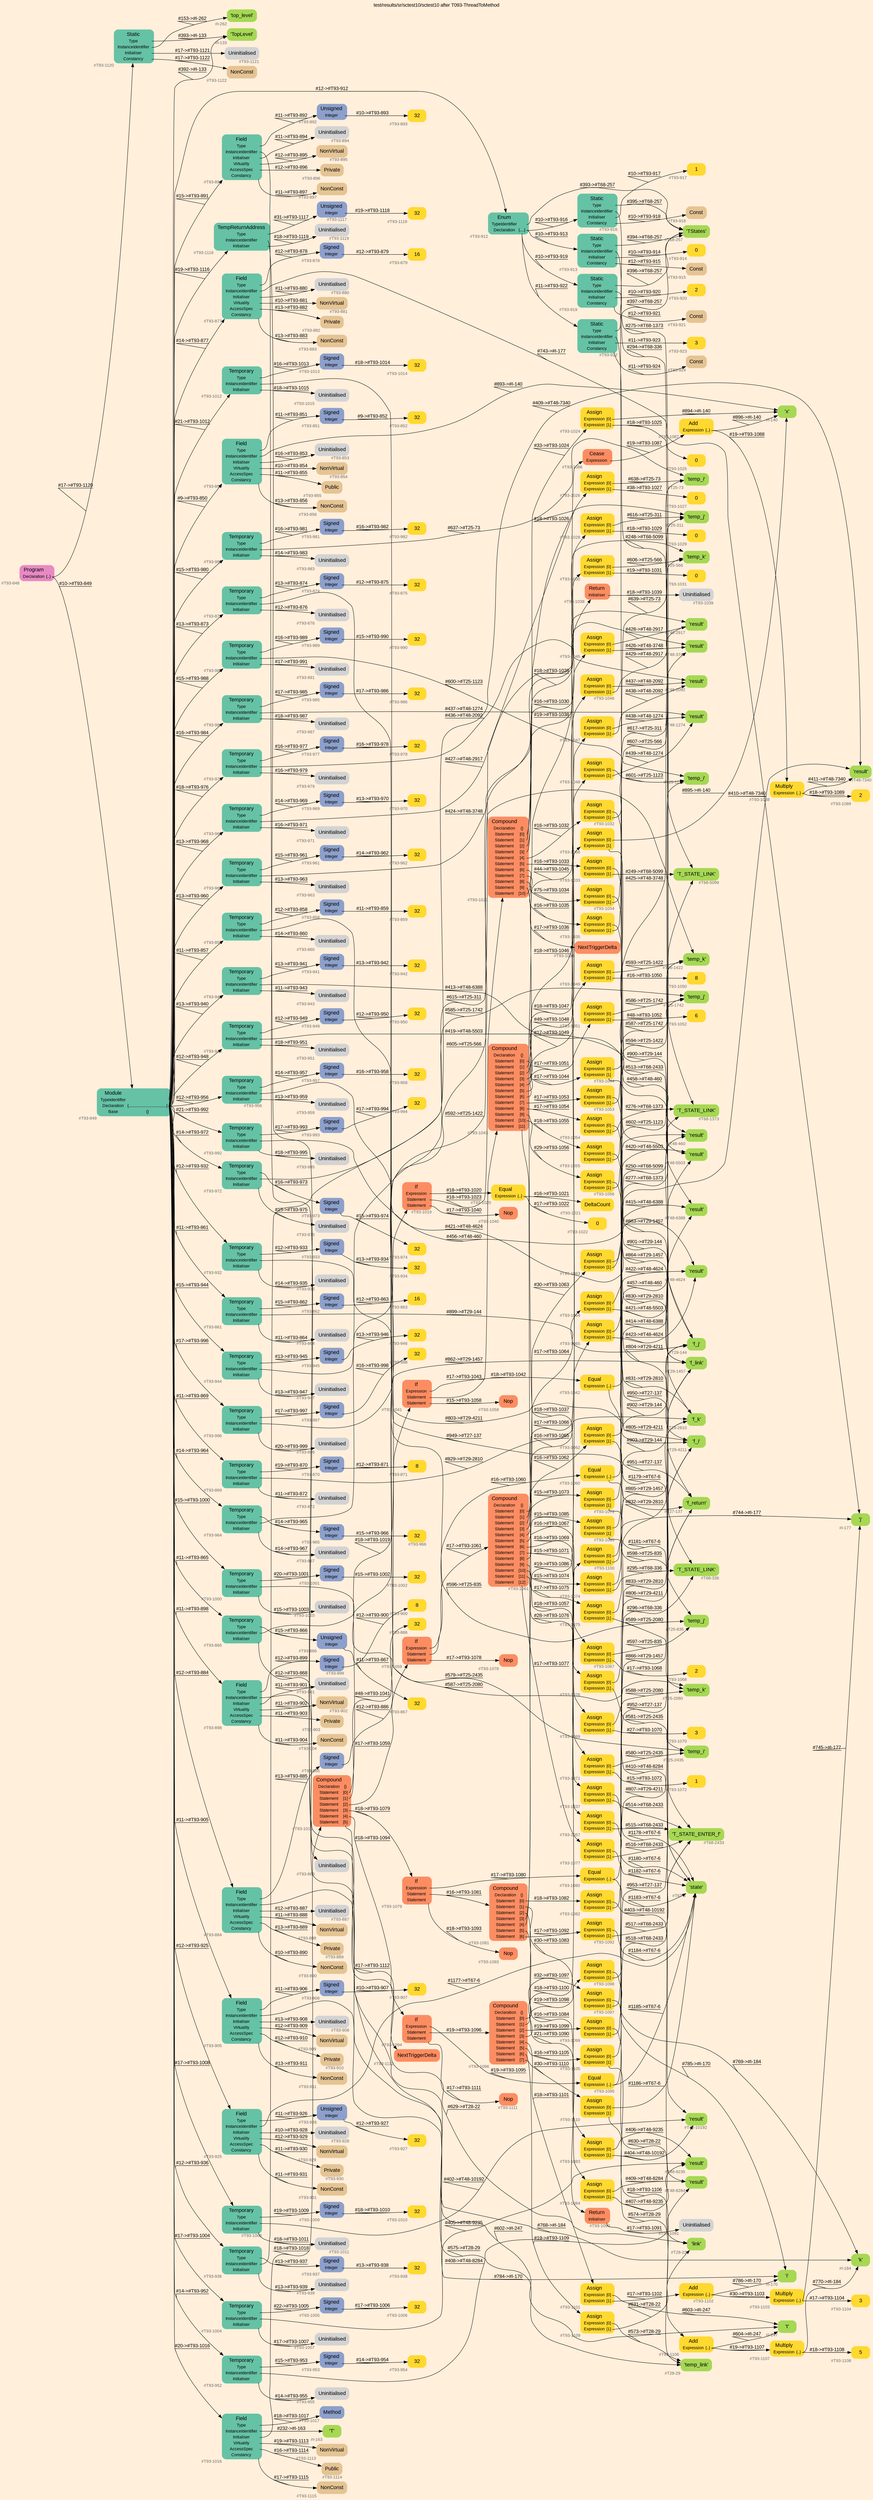 digraph "test/results/sr/sctest10/sctest10 after T093-ThreadToMethod" {
label = "test/results/sr/sctest10/sctest10 after T093-ThreadToMethod"
labelloc = t
graph [
    rankdir = "LR"
    ranksep = 0.3
    bgcolor = antiquewhite1
    color = black
    fontcolor = black
    fontname = "Arial"
];
node [
    fontname = "Arial"
];
edge [
    fontname = "Arial"
];

// -------------------- node figure --------------------
// -------- block #T93-848 ----------
"#T93-848" [
    fillcolor = "/set28/4"
    xlabel = "#T93-848"
    fontsize = "12"
    fontcolor = grey40
    shape = "plaintext"
    label = <<TABLE BORDER="0" CELLBORDER="0" CELLSPACING="0">
     <TR><TD><FONT COLOR="black" POINT-SIZE="15">Program</FONT></TD></TR>
     <TR><TD><FONT COLOR="black" POINT-SIZE="12">Declaration</FONT></TD><TD PORT="port0"><FONT COLOR="black" POINT-SIZE="12">{..}</FONT></TD></TR>
    </TABLE>>
    style = "rounded,filled"
];

// -------- block #T93-849 ----------
"#T93-849" [
    fillcolor = "/set28/1"
    xlabel = "#T93-849"
    fontsize = "12"
    fontcolor = grey40
    shape = "plaintext"
    label = <<TABLE BORDER="0" CELLBORDER="0" CELLSPACING="0">
     <TR><TD><FONT COLOR="black" POINT-SIZE="15">Module</FONT></TD></TR>
     <TR><TD><FONT COLOR="black" POINT-SIZE="12">TypeIdentifier</FONT></TD><TD PORT="port0"></TD></TR>
     <TR><TD><FONT COLOR="black" POINT-SIZE="12">Declaration</FONT></TD><TD PORT="port1"><FONT COLOR="black" POINT-SIZE="12">{....................................}</FONT></TD></TR>
     <TR><TD><FONT COLOR="black" POINT-SIZE="12">Base</FONT></TD><TD PORT="port2"><FONT COLOR="black" POINT-SIZE="12">{}</FONT></TD></TR>
    </TABLE>>
    style = "rounded,filled"
];

// -------- block #I-133 ----------
"#I-133" [
    fillcolor = "/set28/5"
    xlabel = "#I-133"
    fontsize = "12"
    fontcolor = grey40
    shape = "plaintext"
    label = <<TABLE BORDER="0" CELLBORDER="0" CELLSPACING="0">
     <TR><TD><FONT COLOR="black" POINT-SIZE="15">'TopLevel'</FONT></TD></TR>
    </TABLE>>
    style = "rounded,filled"
];

// -------- block #T93-850 ----------
"#T93-850" [
    fillcolor = "/set28/1"
    xlabel = "#T93-850"
    fontsize = "12"
    fontcolor = grey40
    shape = "plaintext"
    label = <<TABLE BORDER="0" CELLBORDER="0" CELLSPACING="0">
     <TR><TD><FONT COLOR="black" POINT-SIZE="15">Field</FONT></TD></TR>
     <TR><TD><FONT COLOR="black" POINT-SIZE="12">Type</FONT></TD><TD PORT="port0"></TD></TR>
     <TR><TD><FONT COLOR="black" POINT-SIZE="12">InstanceIdentifier</FONT></TD><TD PORT="port1"></TD></TR>
     <TR><TD><FONT COLOR="black" POINT-SIZE="12">Initialiser</FONT></TD><TD PORT="port2"></TD></TR>
     <TR><TD><FONT COLOR="black" POINT-SIZE="12">Virtuality</FONT></TD><TD PORT="port3"></TD></TR>
     <TR><TD><FONT COLOR="black" POINT-SIZE="12">AccessSpec</FONT></TD><TD PORT="port4"></TD></TR>
     <TR><TD><FONT COLOR="black" POINT-SIZE="12">Constancy</FONT></TD><TD PORT="port5"></TD></TR>
    </TABLE>>
    style = "rounded,filled"
];

// -------- block #T93-851 ----------
"#T93-851" [
    fillcolor = "/set28/3"
    xlabel = "#T93-851"
    fontsize = "12"
    fontcolor = grey40
    shape = "plaintext"
    label = <<TABLE BORDER="0" CELLBORDER="0" CELLSPACING="0">
     <TR><TD><FONT COLOR="black" POINT-SIZE="15">Signed</FONT></TD></TR>
     <TR><TD><FONT COLOR="black" POINT-SIZE="12">Integer</FONT></TD><TD PORT="port0"></TD></TR>
    </TABLE>>
    style = "rounded,filled"
];

// -------- block #T93-852 ----------
"#T93-852" [
    fillcolor = "/set28/6"
    xlabel = "#T93-852"
    fontsize = "12"
    fontcolor = grey40
    shape = "plaintext"
    label = <<TABLE BORDER="0" CELLBORDER="0" CELLSPACING="0">
     <TR><TD><FONT COLOR="black" POINT-SIZE="15">32</FONT></TD></TR>
    </TABLE>>
    style = "rounded,filled"
];

// -------- block #I-140 ----------
"#I-140" [
    fillcolor = "/set28/5"
    xlabel = "#I-140"
    fontsize = "12"
    fontcolor = grey40
    shape = "plaintext"
    label = <<TABLE BORDER="0" CELLBORDER="0" CELLSPACING="0">
     <TR><TD><FONT COLOR="black" POINT-SIZE="15">'x'</FONT></TD></TR>
    </TABLE>>
    style = "rounded,filled"
];

// -------- block #T93-853 ----------
"#T93-853" [
    xlabel = "#T93-853"
    fontsize = "12"
    fontcolor = grey40
    shape = "plaintext"
    label = <<TABLE BORDER="0" CELLBORDER="0" CELLSPACING="0">
     <TR><TD><FONT COLOR="black" POINT-SIZE="15">Uninitialised</FONT></TD></TR>
    </TABLE>>
    style = "rounded,filled"
];

// -------- block #T93-854 ----------
"#T93-854" [
    fillcolor = "/set28/7"
    xlabel = "#T93-854"
    fontsize = "12"
    fontcolor = grey40
    shape = "plaintext"
    label = <<TABLE BORDER="0" CELLBORDER="0" CELLSPACING="0">
     <TR><TD><FONT COLOR="black" POINT-SIZE="15">NonVirtual</FONT></TD></TR>
    </TABLE>>
    style = "rounded,filled"
];

// -------- block #T93-855 ----------
"#T93-855" [
    fillcolor = "/set28/7"
    xlabel = "#T93-855"
    fontsize = "12"
    fontcolor = grey40
    shape = "plaintext"
    label = <<TABLE BORDER="0" CELLBORDER="0" CELLSPACING="0">
     <TR><TD><FONT COLOR="black" POINT-SIZE="15">Public</FONT></TD></TR>
    </TABLE>>
    style = "rounded,filled"
];

// -------- block #T93-856 ----------
"#T93-856" [
    fillcolor = "/set28/7"
    xlabel = "#T93-856"
    fontsize = "12"
    fontcolor = grey40
    shape = "plaintext"
    label = <<TABLE BORDER="0" CELLBORDER="0" CELLSPACING="0">
     <TR><TD><FONT COLOR="black" POINT-SIZE="15">NonConst</FONT></TD></TR>
    </TABLE>>
    style = "rounded,filled"
];

// -------- block #T93-857 ----------
"#T93-857" [
    fillcolor = "/set28/1"
    xlabel = "#T93-857"
    fontsize = "12"
    fontcolor = grey40
    shape = "plaintext"
    label = <<TABLE BORDER="0" CELLBORDER="0" CELLSPACING="0">
     <TR><TD><FONT COLOR="black" POINT-SIZE="15">Temporary</FONT></TD></TR>
     <TR><TD><FONT COLOR="black" POINT-SIZE="12">Type</FONT></TD><TD PORT="port0"></TD></TR>
     <TR><TD><FONT COLOR="black" POINT-SIZE="12">InstanceIdentifier</FONT></TD><TD PORT="port1"></TD></TR>
     <TR><TD><FONT COLOR="black" POINT-SIZE="12">Initialiser</FONT></TD><TD PORT="port2"></TD></TR>
    </TABLE>>
    style = "rounded,filled"
];

// -------- block #T93-858 ----------
"#T93-858" [
    fillcolor = "/set28/3"
    xlabel = "#T93-858"
    fontsize = "12"
    fontcolor = grey40
    shape = "plaintext"
    label = <<TABLE BORDER="0" CELLBORDER="0" CELLSPACING="0">
     <TR><TD><FONT COLOR="black" POINT-SIZE="15">Signed</FONT></TD></TR>
     <TR><TD><FONT COLOR="black" POINT-SIZE="12">Integer</FONT></TD><TD PORT="port0"></TD></TR>
    </TABLE>>
    style = "rounded,filled"
];

// -------- block #T93-859 ----------
"#T93-859" [
    fillcolor = "/set28/6"
    xlabel = "#T93-859"
    fontsize = "12"
    fontcolor = grey40
    shape = "plaintext"
    label = <<TABLE BORDER="0" CELLBORDER="0" CELLSPACING="0">
     <TR><TD><FONT COLOR="black" POINT-SIZE="15">32</FONT></TD></TR>
    </TABLE>>
    style = "rounded,filled"
];

// -------- block #T27-137 ----------
"#T27-137" [
    fillcolor = "/set28/5"
    xlabel = "#T27-137"
    fontsize = "12"
    fontcolor = grey40
    shape = "plaintext"
    label = <<TABLE BORDER="0" CELLBORDER="0" CELLSPACING="0">
     <TR><TD><FONT COLOR="black" POINT-SIZE="15">'f_return'</FONT></TD></TR>
    </TABLE>>
    style = "rounded,filled"
];

// -------- block #T93-860 ----------
"#T93-860" [
    xlabel = "#T93-860"
    fontsize = "12"
    fontcolor = grey40
    shape = "plaintext"
    label = <<TABLE BORDER="0" CELLBORDER="0" CELLSPACING="0">
     <TR><TD><FONT COLOR="black" POINT-SIZE="15">Uninitialised</FONT></TD></TR>
    </TABLE>>
    style = "rounded,filled"
];

// -------- block #T93-861 ----------
"#T93-861" [
    fillcolor = "/set28/1"
    xlabel = "#T93-861"
    fontsize = "12"
    fontcolor = grey40
    shape = "plaintext"
    label = <<TABLE BORDER="0" CELLBORDER="0" CELLSPACING="0">
     <TR><TD><FONT COLOR="black" POINT-SIZE="15">Temporary</FONT></TD></TR>
     <TR><TD><FONT COLOR="black" POINT-SIZE="12">Type</FONT></TD><TD PORT="port0"></TD></TR>
     <TR><TD><FONT COLOR="black" POINT-SIZE="12">InstanceIdentifier</FONT></TD><TD PORT="port1"></TD></TR>
     <TR><TD><FONT COLOR="black" POINT-SIZE="12">Initialiser</FONT></TD><TD PORT="port2"></TD></TR>
    </TABLE>>
    style = "rounded,filled"
];

// -------- block #T93-862 ----------
"#T93-862" [
    fillcolor = "/set28/3"
    xlabel = "#T93-862"
    fontsize = "12"
    fontcolor = grey40
    shape = "plaintext"
    label = <<TABLE BORDER="0" CELLBORDER="0" CELLSPACING="0">
     <TR><TD><FONT COLOR="black" POINT-SIZE="15">Signed</FONT></TD></TR>
     <TR><TD><FONT COLOR="black" POINT-SIZE="12">Integer</FONT></TD><TD PORT="port0"></TD></TR>
    </TABLE>>
    style = "rounded,filled"
];

// -------- block #T93-863 ----------
"#T93-863" [
    fillcolor = "/set28/6"
    xlabel = "#T93-863"
    fontsize = "12"
    fontcolor = grey40
    shape = "plaintext"
    label = <<TABLE BORDER="0" CELLBORDER="0" CELLSPACING="0">
     <TR><TD><FONT COLOR="black" POINT-SIZE="15">16</FONT></TD></TR>
    </TABLE>>
    style = "rounded,filled"
];

// -------- block #T29-144 ----------
"#T29-144" [
    fillcolor = "/set28/5"
    xlabel = "#T29-144"
    fontsize = "12"
    fontcolor = grey40
    shape = "plaintext"
    label = <<TABLE BORDER="0" CELLBORDER="0" CELLSPACING="0">
     <TR><TD><FONT COLOR="black" POINT-SIZE="15">'f_j'</FONT></TD></TR>
    </TABLE>>
    style = "rounded,filled"
];

// -------- block #T93-864 ----------
"#T93-864" [
    xlabel = "#T93-864"
    fontsize = "12"
    fontcolor = grey40
    shape = "plaintext"
    label = <<TABLE BORDER="0" CELLBORDER="0" CELLSPACING="0">
     <TR><TD><FONT COLOR="black" POINT-SIZE="15">Uninitialised</FONT></TD></TR>
    </TABLE>>
    style = "rounded,filled"
];

// -------- block #T93-865 ----------
"#T93-865" [
    fillcolor = "/set28/1"
    xlabel = "#T93-865"
    fontsize = "12"
    fontcolor = grey40
    shape = "plaintext"
    label = <<TABLE BORDER="0" CELLBORDER="0" CELLSPACING="0">
     <TR><TD><FONT COLOR="black" POINT-SIZE="15">Temporary</FONT></TD></TR>
     <TR><TD><FONT COLOR="black" POINT-SIZE="12">Type</FONT></TD><TD PORT="port0"></TD></TR>
     <TR><TD><FONT COLOR="black" POINT-SIZE="12">InstanceIdentifier</FONT></TD><TD PORT="port1"></TD></TR>
     <TR><TD><FONT COLOR="black" POINT-SIZE="12">Initialiser</FONT></TD><TD PORT="port2"></TD></TR>
    </TABLE>>
    style = "rounded,filled"
];

// -------- block #T93-866 ----------
"#T93-866" [
    fillcolor = "/set28/3"
    xlabel = "#T93-866"
    fontsize = "12"
    fontcolor = grey40
    shape = "plaintext"
    label = <<TABLE BORDER="0" CELLBORDER="0" CELLSPACING="0">
     <TR><TD><FONT COLOR="black" POINT-SIZE="15">Unsigned</FONT></TD></TR>
     <TR><TD><FONT COLOR="black" POINT-SIZE="12">Integer</FONT></TD><TD PORT="port0"></TD></TR>
    </TABLE>>
    style = "rounded,filled"
];

// -------- block #T93-867 ----------
"#T93-867" [
    fillcolor = "/set28/6"
    xlabel = "#T93-867"
    fontsize = "12"
    fontcolor = grey40
    shape = "plaintext"
    label = <<TABLE BORDER="0" CELLBORDER="0" CELLSPACING="0">
     <TR><TD><FONT COLOR="black" POINT-SIZE="15">32</FONT></TD></TR>
    </TABLE>>
    style = "rounded,filled"
];

// -------- block #T29-1457 ----------
"#T29-1457" [
    fillcolor = "/set28/5"
    xlabel = "#T29-1457"
    fontsize = "12"
    fontcolor = grey40
    shape = "plaintext"
    label = <<TABLE BORDER="0" CELLBORDER="0" CELLSPACING="0">
     <TR><TD><FONT COLOR="black" POINT-SIZE="15">'f_link'</FONT></TD></TR>
    </TABLE>>
    style = "rounded,filled"
];

// -------- block #T93-868 ----------
"#T93-868" [
    xlabel = "#T93-868"
    fontsize = "12"
    fontcolor = grey40
    shape = "plaintext"
    label = <<TABLE BORDER="0" CELLBORDER="0" CELLSPACING="0">
     <TR><TD><FONT COLOR="black" POINT-SIZE="15">Uninitialised</FONT></TD></TR>
    </TABLE>>
    style = "rounded,filled"
];

// -------- block #T93-869 ----------
"#T93-869" [
    fillcolor = "/set28/1"
    xlabel = "#T93-869"
    fontsize = "12"
    fontcolor = grey40
    shape = "plaintext"
    label = <<TABLE BORDER="0" CELLBORDER="0" CELLSPACING="0">
     <TR><TD><FONT COLOR="black" POINT-SIZE="15">Temporary</FONT></TD></TR>
     <TR><TD><FONT COLOR="black" POINT-SIZE="12">Type</FONT></TD><TD PORT="port0"></TD></TR>
     <TR><TD><FONT COLOR="black" POINT-SIZE="12">InstanceIdentifier</FONT></TD><TD PORT="port1"></TD></TR>
     <TR><TD><FONT COLOR="black" POINT-SIZE="12">Initialiser</FONT></TD><TD PORT="port2"></TD></TR>
    </TABLE>>
    style = "rounded,filled"
];

// -------- block #T93-870 ----------
"#T93-870" [
    fillcolor = "/set28/3"
    xlabel = "#T93-870"
    fontsize = "12"
    fontcolor = grey40
    shape = "plaintext"
    label = <<TABLE BORDER="0" CELLBORDER="0" CELLSPACING="0">
     <TR><TD><FONT COLOR="black" POINT-SIZE="15">Signed</FONT></TD></TR>
     <TR><TD><FONT COLOR="black" POINT-SIZE="12">Integer</FONT></TD><TD PORT="port0"></TD></TR>
    </TABLE>>
    style = "rounded,filled"
];

// -------- block #T93-871 ----------
"#T93-871" [
    fillcolor = "/set28/6"
    xlabel = "#T93-871"
    fontsize = "12"
    fontcolor = grey40
    shape = "plaintext"
    label = <<TABLE BORDER="0" CELLBORDER="0" CELLSPACING="0">
     <TR><TD><FONT COLOR="black" POINT-SIZE="15">8</FONT></TD></TR>
    </TABLE>>
    style = "rounded,filled"
];

// -------- block #T29-2810 ----------
"#T29-2810" [
    fillcolor = "/set28/5"
    xlabel = "#T29-2810"
    fontsize = "12"
    fontcolor = grey40
    shape = "plaintext"
    label = <<TABLE BORDER="0" CELLBORDER="0" CELLSPACING="0">
     <TR><TD><FONT COLOR="black" POINT-SIZE="15">'f_k'</FONT></TD></TR>
    </TABLE>>
    style = "rounded,filled"
];

// -------- block #T93-872 ----------
"#T93-872" [
    xlabel = "#T93-872"
    fontsize = "12"
    fontcolor = grey40
    shape = "plaintext"
    label = <<TABLE BORDER="0" CELLBORDER="0" CELLSPACING="0">
     <TR><TD><FONT COLOR="black" POINT-SIZE="15">Uninitialised</FONT></TD></TR>
    </TABLE>>
    style = "rounded,filled"
];

// -------- block #T93-873 ----------
"#T93-873" [
    fillcolor = "/set28/1"
    xlabel = "#T93-873"
    fontsize = "12"
    fontcolor = grey40
    shape = "plaintext"
    label = <<TABLE BORDER="0" CELLBORDER="0" CELLSPACING="0">
     <TR><TD><FONT COLOR="black" POINT-SIZE="15">Temporary</FONT></TD></TR>
     <TR><TD><FONT COLOR="black" POINT-SIZE="12">Type</FONT></TD><TD PORT="port0"></TD></TR>
     <TR><TD><FONT COLOR="black" POINT-SIZE="12">InstanceIdentifier</FONT></TD><TD PORT="port1"></TD></TR>
     <TR><TD><FONT COLOR="black" POINT-SIZE="12">Initialiser</FONT></TD><TD PORT="port2"></TD></TR>
    </TABLE>>
    style = "rounded,filled"
];

// -------- block #T93-874 ----------
"#T93-874" [
    fillcolor = "/set28/3"
    xlabel = "#T93-874"
    fontsize = "12"
    fontcolor = grey40
    shape = "plaintext"
    label = <<TABLE BORDER="0" CELLBORDER="0" CELLSPACING="0">
     <TR><TD><FONT COLOR="black" POINT-SIZE="15">Signed</FONT></TD></TR>
     <TR><TD><FONT COLOR="black" POINT-SIZE="12">Integer</FONT></TD><TD PORT="port0"></TD></TR>
    </TABLE>>
    style = "rounded,filled"
];

// -------- block #T93-875 ----------
"#T93-875" [
    fillcolor = "/set28/6"
    xlabel = "#T93-875"
    fontsize = "12"
    fontcolor = grey40
    shape = "plaintext"
    label = <<TABLE BORDER="0" CELLBORDER="0" CELLSPACING="0">
     <TR><TD><FONT COLOR="black" POINT-SIZE="15">32</FONT></TD></TR>
    </TABLE>>
    style = "rounded,filled"
];

// -------- block #T29-4211 ----------
"#T29-4211" [
    fillcolor = "/set28/5"
    xlabel = "#T29-4211"
    fontsize = "12"
    fontcolor = grey40
    shape = "plaintext"
    label = <<TABLE BORDER="0" CELLBORDER="0" CELLSPACING="0">
     <TR><TD><FONT COLOR="black" POINT-SIZE="15">'f_i'</FONT></TD></TR>
    </TABLE>>
    style = "rounded,filled"
];

// -------- block #T93-876 ----------
"#T93-876" [
    xlabel = "#T93-876"
    fontsize = "12"
    fontcolor = grey40
    shape = "plaintext"
    label = <<TABLE BORDER="0" CELLBORDER="0" CELLSPACING="0">
     <TR><TD><FONT COLOR="black" POINT-SIZE="15">Uninitialised</FONT></TD></TR>
    </TABLE>>
    style = "rounded,filled"
];

// -------- block #T93-877 ----------
"#T93-877" [
    fillcolor = "/set28/1"
    xlabel = "#T93-877"
    fontsize = "12"
    fontcolor = grey40
    shape = "plaintext"
    label = <<TABLE BORDER="0" CELLBORDER="0" CELLSPACING="0">
     <TR><TD><FONT COLOR="black" POINT-SIZE="15">Field</FONT></TD></TR>
     <TR><TD><FONT COLOR="black" POINT-SIZE="12">Type</FONT></TD><TD PORT="port0"></TD></TR>
     <TR><TD><FONT COLOR="black" POINT-SIZE="12">InstanceIdentifier</FONT></TD><TD PORT="port1"></TD></TR>
     <TR><TD><FONT COLOR="black" POINT-SIZE="12">Initialiser</FONT></TD><TD PORT="port2"></TD></TR>
     <TR><TD><FONT COLOR="black" POINT-SIZE="12">Virtuality</FONT></TD><TD PORT="port3"></TD></TR>
     <TR><TD><FONT COLOR="black" POINT-SIZE="12">AccessSpec</FONT></TD><TD PORT="port4"></TD></TR>
     <TR><TD><FONT COLOR="black" POINT-SIZE="12">Constancy</FONT></TD><TD PORT="port5"></TD></TR>
    </TABLE>>
    style = "rounded,filled"
];

// -------- block #T93-878 ----------
"#T93-878" [
    fillcolor = "/set28/3"
    xlabel = "#T93-878"
    fontsize = "12"
    fontcolor = grey40
    shape = "plaintext"
    label = <<TABLE BORDER="0" CELLBORDER="0" CELLSPACING="0">
     <TR><TD><FONT COLOR="black" POINT-SIZE="15">Signed</FONT></TD></TR>
     <TR><TD><FONT COLOR="black" POINT-SIZE="12">Integer</FONT></TD><TD PORT="port0"></TD></TR>
    </TABLE>>
    style = "rounded,filled"
];

// -------- block #T93-879 ----------
"#T93-879" [
    fillcolor = "/set28/6"
    xlabel = "#T93-879"
    fontsize = "12"
    fontcolor = grey40
    shape = "plaintext"
    label = <<TABLE BORDER="0" CELLBORDER="0" CELLSPACING="0">
     <TR><TD><FONT COLOR="black" POINT-SIZE="15">16</FONT></TD></TR>
    </TABLE>>
    style = "rounded,filled"
];

// -------- block #I-177 ----------
"#I-177" [
    fillcolor = "/set28/5"
    xlabel = "#I-177"
    fontsize = "12"
    fontcolor = grey40
    shape = "plaintext"
    label = <<TABLE BORDER="0" CELLBORDER="0" CELLSPACING="0">
     <TR><TD><FONT COLOR="black" POINT-SIZE="15">'j'</FONT></TD></TR>
    </TABLE>>
    style = "rounded,filled"
];

// -------- block #T93-880 ----------
"#T93-880" [
    xlabel = "#T93-880"
    fontsize = "12"
    fontcolor = grey40
    shape = "plaintext"
    label = <<TABLE BORDER="0" CELLBORDER="0" CELLSPACING="0">
     <TR><TD><FONT COLOR="black" POINT-SIZE="15">Uninitialised</FONT></TD></TR>
    </TABLE>>
    style = "rounded,filled"
];

// -------- block #T93-881 ----------
"#T93-881" [
    fillcolor = "/set28/7"
    xlabel = "#T93-881"
    fontsize = "12"
    fontcolor = grey40
    shape = "plaintext"
    label = <<TABLE BORDER="0" CELLBORDER="0" CELLSPACING="0">
     <TR><TD><FONT COLOR="black" POINT-SIZE="15">NonVirtual</FONT></TD></TR>
    </TABLE>>
    style = "rounded,filled"
];

// -------- block #T93-882 ----------
"#T93-882" [
    fillcolor = "/set28/7"
    xlabel = "#T93-882"
    fontsize = "12"
    fontcolor = grey40
    shape = "plaintext"
    label = <<TABLE BORDER="0" CELLBORDER="0" CELLSPACING="0">
     <TR><TD><FONT COLOR="black" POINT-SIZE="15">Private</FONT></TD></TR>
    </TABLE>>
    style = "rounded,filled"
];

// -------- block #T93-883 ----------
"#T93-883" [
    fillcolor = "/set28/7"
    xlabel = "#T93-883"
    fontsize = "12"
    fontcolor = grey40
    shape = "plaintext"
    label = <<TABLE BORDER="0" CELLBORDER="0" CELLSPACING="0">
     <TR><TD><FONT COLOR="black" POINT-SIZE="15">NonConst</FONT></TD></TR>
    </TABLE>>
    style = "rounded,filled"
];

// -------- block #T93-884 ----------
"#T93-884" [
    fillcolor = "/set28/1"
    xlabel = "#T93-884"
    fontsize = "12"
    fontcolor = grey40
    shape = "plaintext"
    label = <<TABLE BORDER="0" CELLBORDER="0" CELLSPACING="0">
     <TR><TD><FONT COLOR="black" POINT-SIZE="15">Field</FONT></TD></TR>
     <TR><TD><FONT COLOR="black" POINT-SIZE="12">Type</FONT></TD><TD PORT="port0"></TD></TR>
     <TR><TD><FONT COLOR="black" POINT-SIZE="12">InstanceIdentifier</FONT></TD><TD PORT="port1"></TD></TR>
     <TR><TD><FONT COLOR="black" POINT-SIZE="12">Initialiser</FONT></TD><TD PORT="port2"></TD></TR>
     <TR><TD><FONT COLOR="black" POINT-SIZE="12">Virtuality</FONT></TD><TD PORT="port3"></TD></TR>
     <TR><TD><FONT COLOR="black" POINT-SIZE="12">AccessSpec</FONT></TD><TD PORT="port4"></TD></TR>
     <TR><TD><FONT COLOR="black" POINT-SIZE="12">Constancy</FONT></TD><TD PORT="port5"></TD></TR>
    </TABLE>>
    style = "rounded,filled"
];

// -------- block #T93-885 ----------
"#T93-885" [
    fillcolor = "/set28/3"
    xlabel = "#T93-885"
    fontsize = "12"
    fontcolor = grey40
    shape = "plaintext"
    label = <<TABLE BORDER="0" CELLBORDER="0" CELLSPACING="0">
     <TR><TD><FONT COLOR="black" POINT-SIZE="15">Signed</FONT></TD></TR>
     <TR><TD><FONT COLOR="black" POINT-SIZE="12">Integer</FONT></TD><TD PORT="port0"></TD></TR>
    </TABLE>>
    style = "rounded,filled"
];

// -------- block #T93-886 ----------
"#T93-886" [
    fillcolor = "/set28/6"
    xlabel = "#T93-886"
    fontsize = "12"
    fontcolor = grey40
    shape = "plaintext"
    label = <<TABLE BORDER="0" CELLBORDER="0" CELLSPACING="0">
     <TR><TD><FONT COLOR="black" POINT-SIZE="15">32</FONT></TD></TR>
    </TABLE>>
    style = "rounded,filled"
];

// -------- block #I-247 ----------
"#I-247" [
    fillcolor = "/set28/5"
    xlabel = "#I-247"
    fontsize = "12"
    fontcolor = grey40
    shape = "plaintext"
    label = <<TABLE BORDER="0" CELLBORDER="0" CELLSPACING="0">
     <TR><TD><FONT COLOR="black" POINT-SIZE="15">'t'</FONT></TD></TR>
    </TABLE>>
    style = "rounded,filled"
];

// -------- block #T93-887 ----------
"#T93-887" [
    xlabel = "#T93-887"
    fontsize = "12"
    fontcolor = grey40
    shape = "plaintext"
    label = <<TABLE BORDER="0" CELLBORDER="0" CELLSPACING="0">
     <TR><TD><FONT COLOR="black" POINT-SIZE="15">Uninitialised</FONT></TD></TR>
    </TABLE>>
    style = "rounded,filled"
];

// -------- block #T93-888 ----------
"#T93-888" [
    fillcolor = "/set28/7"
    xlabel = "#T93-888"
    fontsize = "12"
    fontcolor = grey40
    shape = "plaintext"
    label = <<TABLE BORDER="0" CELLBORDER="0" CELLSPACING="0">
     <TR><TD><FONT COLOR="black" POINT-SIZE="15">NonVirtual</FONT></TD></TR>
    </TABLE>>
    style = "rounded,filled"
];

// -------- block #T93-889 ----------
"#T93-889" [
    fillcolor = "/set28/7"
    xlabel = "#T93-889"
    fontsize = "12"
    fontcolor = grey40
    shape = "plaintext"
    label = <<TABLE BORDER="0" CELLBORDER="0" CELLSPACING="0">
     <TR><TD><FONT COLOR="black" POINT-SIZE="15">Private</FONT></TD></TR>
    </TABLE>>
    style = "rounded,filled"
];

// -------- block #T93-890 ----------
"#T93-890" [
    fillcolor = "/set28/7"
    xlabel = "#T93-890"
    fontsize = "12"
    fontcolor = grey40
    shape = "plaintext"
    label = <<TABLE BORDER="0" CELLBORDER="0" CELLSPACING="0">
     <TR><TD><FONT COLOR="black" POINT-SIZE="15">NonConst</FONT></TD></TR>
    </TABLE>>
    style = "rounded,filled"
];

// -------- block #T93-891 ----------
"#T93-891" [
    fillcolor = "/set28/1"
    xlabel = "#T93-891"
    fontsize = "12"
    fontcolor = grey40
    shape = "plaintext"
    label = <<TABLE BORDER="0" CELLBORDER="0" CELLSPACING="0">
     <TR><TD><FONT COLOR="black" POINT-SIZE="15">Field</FONT></TD></TR>
     <TR><TD><FONT COLOR="black" POINT-SIZE="12">Type</FONT></TD><TD PORT="port0"></TD></TR>
     <TR><TD><FONT COLOR="black" POINT-SIZE="12">InstanceIdentifier</FONT></TD><TD PORT="port1"></TD></TR>
     <TR><TD><FONT COLOR="black" POINT-SIZE="12">Initialiser</FONT></TD><TD PORT="port2"></TD></TR>
     <TR><TD><FONT COLOR="black" POINT-SIZE="12">Virtuality</FONT></TD><TD PORT="port3"></TD></TR>
     <TR><TD><FONT COLOR="black" POINT-SIZE="12">AccessSpec</FONT></TD><TD PORT="port4"></TD></TR>
     <TR><TD><FONT COLOR="black" POINT-SIZE="12">Constancy</FONT></TD><TD PORT="port5"></TD></TR>
    </TABLE>>
    style = "rounded,filled"
];

// -------- block #T93-892 ----------
"#T93-892" [
    fillcolor = "/set28/3"
    xlabel = "#T93-892"
    fontsize = "12"
    fontcolor = grey40
    shape = "plaintext"
    label = <<TABLE BORDER="0" CELLBORDER="0" CELLSPACING="0">
     <TR><TD><FONT COLOR="black" POINT-SIZE="15">Unsigned</FONT></TD></TR>
     <TR><TD><FONT COLOR="black" POINT-SIZE="12">Integer</FONT></TD><TD PORT="port0"></TD></TR>
    </TABLE>>
    style = "rounded,filled"
];

// -------- block #T93-893 ----------
"#T93-893" [
    fillcolor = "/set28/6"
    xlabel = "#T93-893"
    fontsize = "12"
    fontcolor = grey40
    shape = "plaintext"
    label = <<TABLE BORDER="0" CELLBORDER="0" CELLSPACING="0">
     <TR><TD><FONT COLOR="black" POINT-SIZE="15">32</FONT></TD></TR>
    </TABLE>>
    style = "rounded,filled"
];

// -------- block #T28-22 ----------
"#T28-22" [
    fillcolor = "/set28/5"
    xlabel = "#T28-22"
    fontsize = "12"
    fontcolor = grey40
    shape = "plaintext"
    label = <<TABLE BORDER="0" CELLBORDER="0" CELLSPACING="0">
     <TR><TD><FONT COLOR="black" POINT-SIZE="15">'link'</FONT></TD></TR>
    </TABLE>>
    style = "rounded,filled"
];

// -------- block #T93-894 ----------
"#T93-894" [
    xlabel = "#T93-894"
    fontsize = "12"
    fontcolor = grey40
    shape = "plaintext"
    label = <<TABLE BORDER="0" CELLBORDER="0" CELLSPACING="0">
     <TR><TD><FONT COLOR="black" POINT-SIZE="15">Uninitialised</FONT></TD></TR>
    </TABLE>>
    style = "rounded,filled"
];

// -------- block #T93-895 ----------
"#T93-895" [
    fillcolor = "/set28/7"
    xlabel = "#T93-895"
    fontsize = "12"
    fontcolor = grey40
    shape = "plaintext"
    label = <<TABLE BORDER="0" CELLBORDER="0" CELLSPACING="0">
     <TR><TD><FONT COLOR="black" POINT-SIZE="15">NonVirtual</FONT></TD></TR>
    </TABLE>>
    style = "rounded,filled"
];

// -------- block #T93-896 ----------
"#T93-896" [
    fillcolor = "/set28/7"
    xlabel = "#T93-896"
    fontsize = "12"
    fontcolor = grey40
    shape = "plaintext"
    label = <<TABLE BORDER="0" CELLBORDER="0" CELLSPACING="0">
     <TR><TD><FONT COLOR="black" POINT-SIZE="15">Private</FONT></TD></TR>
    </TABLE>>
    style = "rounded,filled"
];

// -------- block #T93-897 ----------
"#T93-897" [
    fillcolor = "/set28/7"
    xlabel = "#T93-897"
    fontsize = "12"
    fontcolor = grey40
    shape = "plaintext"
    label = <<TABLE BORDER="0" CELLBORDER="0" CELLSPACING="0">
     <TR><TD><FONT COLOR="black" POINT-SIZE="15">NonConst</FONT></TD></TR>
    </TABLE>>
    style = "rounded,filled"
];

// -------- block #T93-898 ----------
"#T93-898" [
    fillcolor = "/set28/1"
    xlabel = "#T93-898"
    fontsize = "12"
    fontcolor = grey40
    shape = "plaintext"
    label = <<TABLE BORDER="0" CELLBORDER="0" CELLSPACING="0">
     <TR><TD><FONT COLOR="black" POINT-SIZE="15">Field</FONT></TD></TR>
     <TR><TD><FONT COLOR="black" POINT-SIZE="12">Type</FONT></TD><TD PORT="port0"></TD></TR>
     <TR><TD><FONT COLOR="black" POINT-SIZE="12">InstanceIdentifier</FONT></TD><TD PORT="port1"></TD></TR>
     <TR><TD><FONT COLOR="black" POINT-SIZE="12">Initialiser</FONT></TD><TD PORT="port2"></TD></TR>
     <TR><TD><FONT COLOR="black" POINT-SIZE="12">Virtuality</FONT></TD><TD PORT="port3"></TD></TR>
     <TR><TD><FONT COLOR="black" POINT-SIZE="12">AccessSpec</FONT></TD><TD PORT="port4"></TD></TR>
     <TR><TD><FONT COLOR="black" POINT-SIZE="12">Constancy</FONT></TD><TD PORT="port5"></TD></TR>
    </TABLE>>
    style = "rounded,filled"
];

// -------- block #T93-899 ----------
"#T93-899" [
    fillcolor = "/set28/3"
    xlabel = "#T93-899"
    fontsize = "12"
    fontcolor = grey40
    shape = "plaintext"
    label = <<TABLE BORDER="0" CELLBORDER="0" CELLSPACING="0">
     <TR><TD><FONT COLOR="black" POINT-SIZE="15">Signed</FONT></TD></TR>
     <TR><TD><FONT COLOR="black" POINT-SIZE="12">Integer</FONT></TD><TD PORT="port0"></TD></TR>
    </TABLE>>
    style = "rounded,filled"
];

// -------- block #T93-900 ----------
"#T93-900" [
    fillcolor = "/set28/6"
    xlabel = "#T93-900"
    fontsize = "12"
    fontcolor = grey40
    shape = "plaintext"
    label = <<TABLE BORDER="0" CELLBORDER="0" CELLSPACING="0">
     <TR><TD><FONT COLOR="black" POINT-SIZE="15">8</FONT></TD></TR>
    </TABLE>>
    style = "rounded,filled"
];

// -------- block #I-184 ----------
"#I-184" [
    fillcolor = "/set28/5"
    xlabel = "#I-184"
    fontsize = "12"
    fontcolor = grey40
    shape = "plaintext"
    label = <<TABLE BORDER="0" CELLBORDER="0" CELLSPACING="0">
     <TR><TD><FONT COLOR="black" POINT-SIZE="15">'k'</FONT></TD></TR>
    </TABLE>>
    style = "rounded,filled"
];

// -------- block #T93-901 ----------
"#T93-901" [
    xlabel = "#T93-901"
    fontsize = "12"
    fontcolor = grey40
    shape = "plaintext"
    label = <<TABLE BORDER="0" CELLBORDER="0" CELLSPACING="0">
     <TR><TD><FONT COLOR="black" POINT-SIZE="15">Uninitialised</FONT></TD></TR>
    </TABLE>>
    style = "rounded,filled"
];

// -------- block #T93-902 ----------
"#T93-902" [
    fillcolor = "/set28/7"
    xlabel = "#T93-902"
    fontsize = "12"
    fontcolor = grey40
    shape = "plaintext"
    label = <<TABLE BORDER="0" CELLBORDER="0" CELLSPACING="0">
     <TR><TD><FONT COLOR="black" POINT-SIZE="15">NonVirtual</FONT></TD></TR>
    </TABLE>>
    style = "rounded,filled"
];

// -------- block #T93-903 ----------
"#T93-903" [
    fillcolor = "/set28/7"
    xlabel = "#T93-903"
    fontsize = "12"
    fontcolor = grey40
    shape = "plaintext"
    label = <<TABLE BORDER="0" CELLBORDER="0" CELLSPACING="0">
     <TR><TD><FONT COLOR="black" POINT-SIZE="15">Private</FONT></TD></TR>
    </TABLE>>
    style = "rounded,filled"
];

// -------- block #T93-904 ----------
"#T93-904" [
    fillcolor = "/set28/7"
    xlabel = "#T93-904"
    fontsize = "12"
    fontcolor = grey40
    shape = "plaintext"
    label = <<TABLE BORDER="0" CELLBORDER="0" CELLSPACING="0">
     <TR><TD><FONT COLOR="black" POINT-SIZE="15">NonConst</FONT></TD></TR>
    </TABLE>>
    style = "rounded,filled"
];

// -------- block #T93-905 ----------
"#T93-905" [
    fillcolor = "/set28/1"
    xlabel = "#T93-905"
    fontsize = "12"
    fontcolor = grey40
    shape = "plaintext"
    label = <<TABLE BORDER="0" CELLBORDER="0" CELLSPACING="0">
     <TR><TD><FONT COLOR="black" POINT-SIZE="15">Field</FONT></TD></TR>
     <TR><TD><FONT COLOR="black" POINT-SIZE="12">Type</FONT></TD><TD PORT="port0"></TD></TR>
     <TR><TD><FONT COLOR="black" POINT-SIZE="12">InstanceIdentifier</FONT></TD><TD PORT="port1"></TD></TR>
     <TR><TD><FONT COLOR="black" POINT-SIZE="12">Initialiser</FONT></TD><TD PORT="port2"></TD></TR>
     <TR><TD><FONT COLOR="black" POINT-SIZE="12">Virtuality</FONT></TD><TD PORT="port3"></TD></TR>
     <TR><TD><FONT COLOR="black" POINT-SIZE="12">AccessSpec</FONT></TD><TD PORT="port4"></TD></TR>
     <TR><TD><FONT COLOR="black" POINT-SIZE="12">Constancy</FONT></TD><TD PORT="port5"></TD></TR>
    </TABLE>>
    style = "rounded,filled"
];

// -------- block #T93-906 ----------
"#T93-906" [
    fillcolor = "/set28/3"
    xlabel = "#T93-906"
    fontsize = "12"
    fontcolor = grey40
    shape = "plaintext"
    label = <<TABLE BORDER="0" CELLBORDER="0" CELLSPACING="0">
     <TR><TD><FONT COLOR="black" POINT-SIZE="15">Signed</FONT></TD></TR>
     <TR><TD><FONT COLOR="black" POINT-SIZE="12">Integer</FONT></TD><TD PORT="port0"></TD></TR>
    </TABLE>>
    style = "rounded,filled"
];

// -------- block #T93-907 ----------
"#T93-907" [
    fillcolor = "/set28/6"
    xlabel = "#T93-907"
    fontsize = "12"
    fontcolor = grey40
    shape = "plaintext"
    label = <<TABLE BORDER="0" CELLBORDER="0" CELLSPACING="0">
     <TR><TD><FONT COLOR="black" POINT-SIZE="15">32</FONT></TD></TR>
    </TABLE>>
    style = "rounded,filled"
];

// -------- block #I-170 ----------
"#I-170" [
    fillcolor = "/set28/5"
    xlabel = "#I-170"
    fontsize = "12"
    fontcolor = grey40
    shape = "plaintext"
    label = <<TABLE BORDER="0" CELLBORDER="0" CELLSPACING="0">
     <TR><TD><FONT COLOR="black" POINT-SIZE="15">'i'</FONT></TD></TR>
    </TABLE>>
    style = "rounded,filled"
];

// -------- block #T93-908 ----------
"#T93-908" [
    xlabel = "#T93-908"
    fontsize = "12"
    fontcolor = grey40
    shape = "plaintext"
    label = <<TABLE BORDER="0" CELLBORDER="0" CELLSPACING="0">
     <TR><TD><FONT COLOR="black" POINT-SIZE="15">Uninitialised</FONT></TD></TR>
    </TABLE>>
    style = "rounded,filled"
];

// -------- block #T93-909 ----------
"#T93-909" [
    fillcolor = "/set28/7"
    xlabel = "#T93-909"
    fontsize = "12"
    fontcolor = grey40
    shape = "plaintext"
    label = <<TABLE BORDER="0" CELLBORDER="0" CELLSPACING="0">
     <TR><TD><FONT COLOR="black" POINT-SIZE="15">NonVirtual</FONT></TD></TR>
    </TABLE>>
    style = "rounded,filled"
];

// -------- block #T93-910 ----------
"#T93-910" [
    fillcolor = "/set28/7"
    xlabel = "#T93-910"
    fontsize = "12"
    fontcolor = grey40
    shape = "plaintext"
    label = <<TABLE BORDER="0" CELLBORDER="0" CELLSPACING="0">
     <TR><TD><FONT COLOR="black" POINT-SIZE="15">Private</FONT></TD></TR>
    </TABLE>>
    style = "rounded,filled"
];

// -------- block #T93-911 ----------
"#T93-911" [
    fillcolor = "/set28/7"
    xlabel = "#T93-911"
    fontsize = "12"
    fontcolor = grey40
    shape = "plaintext"
    label = <<TABLE BORDER="0" CELLBORDER="0" CELLSPACING="0">
     <TR><TD><FONT COLOR="black" POINT-SIZE="15">NonConst</FONT></TD></TR>
    </TABLE>>
    style = "rounded,filled"
];

// -------- block #T93-912 ----------
"#T93-912" [
    fillcolor = "/set28/1"
    xlabel = "#T93-912"
    fontsize = "12"
    fontcolor = grey40
    shape = "plaintext"
    label = <<TABLE BORDER="0" CELLBORDER="0" CELLSPACING="0">
     <TR><TD><FONT COLOR="black" POINT-SIZE="15">Enum</FONT></TD></TR>
     <TR><TD><FONT COLOR="black" POINT-SIZE="12">TypeIdentifier</FONT></TD><TD PORT="port0"></TD></TR>
     <TR><TD><FONT COLOR="black" POINT-SIZE="12">Declaration</FONT></TD><TD PORT="port1"><FONT COLOR="black" POINT-SIZE="12">{....}</FONT></TD></TR>
    </TABLE>>
    style = "rounded,filled"
];

// -------- block #T68-257 ----------
"#T68-257" [
    fillcolor = "/set28/5"
    xlabel = "#T68-257"
    fontsize = "12"
    fontcolor = grey40
    shape = "plaintext"
    label = <<TABLE BORDER="0" CELLBORDER="0" CELLSPACING="0">
     <TR><TD><FONT COLOR="black" POINT-SIZE="15">'TStates'</FONT></TD></TR>
    </TABLE>>
    style = "rounded,filled"
];

// -------- block #T93-913 ----------
"#T93-913" [
    fillcolor = "/set28/1"
    xlabel = "#T93-913"
    fontsize = "12"
    fontcolor = grey40
    shape = "plaintext"
    label = <<TABLE BORDER="0" CELLBORDER="0" CELLSPACING="0">
     <TR><TD><FONT COLOR="black" POINT-SIZE="15">Static</FONT></TD></TR>
     <TR><TD><FONT COLOR="black" POINT-SIZE="12">Type</FONT></TD><TD PORT="port0"></TD></TR>
     <TR><TD><FONT COLOR="black" POINT-SIZE="12">InstanceIdentifier</FONT></TD><TD PORT="port1"></TD></TR>
     <TR><TD><FONT COLOR="black" POINT-SIZE="12">Initialiser</FONT></TD><TD PORT="port2"></TD></TR>
     <TR><TD><FONT COLOR="black" POINT-SIZE="12">Constancy</FONT></TD><TD PORT="port3"></TD></TR>
    </TABLE>>
    style = "rounded,filled"
];

// -------- block #T68-336 ----------
"#T68-336" [
    fillcolor = "/set28/5"
    xlabel = "#T68-336"
    fontsize = "12"
    fontcolor = grey40
    shape = "plaintext"
    label = <<TABLE BORDER="0" CELLBORDER="0" CELLSPACING="0">
     <TR><TD><FONT COLOR="black" POINT-SIZE="15">'T_STATE_LINK'</FONT></TD></TR>
    </TABLE>>
    style = "rounded,filled"
];

// -------- block #T93-914 ----------
"#T93-914" [
    fillcolor = "/set28/6"
    xlabel = "#T93-914"
    fontsize = "12"
    fontcolor = grey40
    shape = "plaintext"
    label = <<TABLE BORDER="0" CELLBORDER="0" CELLSPACING="0">
     <TR><TD><FONT COLOR="black" POINT-SIZE="15">0</FONT></TD></TR>
    </TABLE>>
    style = "rounded,filled"
];

// -------- block #T93-915 ----------
"#T93-915" [
    fillcolor = "/set28/7"
    xlabel = "#T93-915"
    fontsize = "12"
    fontcolor = grey40
    shape = "plaintext"
    label = <<TABLE BORDER="0" CELLBORDER="0" CELLSPACING="0">
     <TR><TD><FONT COLOR="black" POINT-SIZE="15">Const</FONT></TD></TR>
    </TABLE>>
    style = "rounded,filled"
];

// -------- block #T93-916 ----------
"#T93-916" [
    fillcolor = "/set28/1"
    xlabel = "#T93-916"
    fontsize = "12"
    fontcolor = grey40
    shape = "plaintext"
    label = <<TABLE BORDER="0" CELLBORDER="0" CELLSPACING="0">
     <TR><TD><FONT COLOR="black" POINT-SIZE="15">Static</FONT></TD></TR>
     <TR><TD><FONT COLOR="black" POINT-SIZE="12">Type</FONT></TD><TD PORT="port0"></TD></TR>
     <TR><TD><FONT COLOR="black" POINT-SIZE="12">InstanceIdentifier</FONT></TD><TD PORT="port1"></TD></TR>
     <TR><TD><FONT COLOR="black" POINT-SIZE="12">Initialiser</FONT></TD><TD PORT="port2"></TD></TR>
     <TR><TD><FONT COLOR="black" POINT-SIZE="12">Constancy</FONT></TD><TD PORT="port3"></TD></TR>
    </TABLE>>
    style = "rounded,filled"
];

// -------- block #T68-1373 ----------
"#T68-1373" [
    fillcolor = "/set28/5"
    xlabel = "#T68-1373"
    fontsize = "12"
    fontcolor = grey40
    shape = "plaintext"
    label = <<TABLE BORDER="0" CELLBORDER="0" CELLSPACING="0">
     <TR><TD><FONT COLOR="black" POINT-SIZE="15">'T_STATE_LINK'</FONT></TD></TR>
    </TABLE>>
    style = "rounded,filled"
];

// -------- block #T93-917 ----------
"#T93-917" [
    fillcolor = "/set28/6"
    xlabel = "#T93-917"
    fontsize = "12"
    fontcolor = grey40
    shape = "plaintext"
    label = <<TABLE BORDER="0" CELLBORDER="0" CELLSPACING="0">
     <TR><TD><FONT COLOR="black" POINT-SIZE="15">1</FONT></TD></TR>
    </TABLE>>
    style = "rounded,filled"
];

// -------- block #T93-918 ----------
"#T93-918" [
    fillcolor = "/set28/7"
    xlabel = "#T93-918"
    fontsize = "12"
    fontcolor = grey40
    shape = "plaintext"
    label = <<TABLE BORDER="0" CELLBORDER="0" CELLSPACING="0">
     <TR><TD><FONT COLOR="black" POINT-SIZE="15">Const</FONT></TD></TR>
    </TABLE>>
    style = "rounded,filled"
];

// -------- block #T93-919 ----------
"#T93-919" [
    fillcolor = "/set28/1"
    xlabel = "#T93-919"
    fontsize = "12"
    fontcolor = grey40
    shape = "plaintext"
    label = <<TABLE BORDER="0" CELLBORDER="0" CELLSPACING="0">
     <TR><TD><FONT COLOR="black" POINT-SIZE="15">Static</FONT></TD></TR>
     <TR><TD><FONT COLOR="black" POINT-SIZE="12">Type</FONT></TD><TD PORT="port0"></TD></TR>
     <TR><TD><FONT COLOR="black" POINT-SIZE="12">InstanceIdentifier</FONT></TD><TD PORT="port1"></TD></TR>
     <TR><TD><FONT COLOR="black" POINT-SIZE="12">Initialiser</FONT></TD><TD PORT="port2"></TD></TR>
     <TR><TD><FONT COLOR="black" POINT-SIZE="12">Constancy</FONT></TD><TD PORT="port3"></TD></TR>
    </TABLE>>
    style = "rounded,filled"
];

// -------- block #T68-2433 ----------
"#T68-2433" [
    fillcolor = "/set28/5"
    xlabel = "#T68-2433"
    fontsize = "12"
    fontcolor = grey40
    shape = "plaintext"
    label = <<TABLE BORDER="0" CELLBORDER="0" CELLSPACING="0">
     <TR><TD><FONT COLOR="black" POINT-SIZE="15">'T_STATE_ENTER_f'</FONT></TD></TR>
    </TABLE>>
    style = "rounded,filled"
];

// -------- block #T93-920 ----------
"#T93-920" [
    fillcolor = "/set28/6"
    xlabel = "#T93-920"
    fontsize = "12"
    fontcolor = grey40
    shape = "plaintext"
    label = <<TABLE BORDER="0" CELLBORDER="0" CELLSPACING="0">
     <TR><TD><FONT COLOR="black" POINT-SIZE="15">2</FONT></TD></TR>
    </TABLE>>
    style = "rounded,filled"
];

// -------- block #T93-921 ----------
"#T93-921" [
    fillcolor = "/set28/7"
    xlabel = "#T93-921"
    fontsize = "12"
    fontcolor = grey40
    shape = "plaintext"
    label = <<TABLE BORDER="0" CELLBORDER="0" CELLSPACING="0">
     <TR><TD><FONT COLOR="black" POINT-SIZE="15">Const</FONT></TD></TR>
    </TABLE>>
    style = "rounded,filled"
];

// -------- block #T93-922 ----------
"#T93-922" [
    fillcolor = "/set28/1"
    xlabel = "#T93-922"
    fontsize = "12"
    fontcolor = grey40
    shape = "plaintext"
    label = <<TABLE BORDER="0" CELLBORDER="0" CELLSPACING="0">
     <TR><TD><FONT COLOR="black" POINT-SIZE="15">Static</FONT></TD></TR>
     <TR><TD><FONT COLOR="black" POINT-SIZE="12">Type</FONT></TD><TD PORT="port0"></TD></TR>
     <TR><TD><FONT COLOR="black" POINT-SIZE="12">InstanceIdentifier</FONT></TD><TD PORT="port1"></TD></TR>
     <TR><TD><FONT COLOR="black" POINT-SIZE="12">Initialiser</FONT></TD><TD PORT="port2"></TD></TR>
     <TR><TD><FONT COLOR="black" POINT-SIZE="12">Constancy</FONT></TD><TD PORT="port3"></TD></TR>
    </TABLE>>
    style = "rounded,filled"
];

// -------- block #T68-5099 ----------
"#T68-5099" [
    fillcolor = "/set28/5"
    xlabel = "#T68-5099"
    fontsize = "12"
    fontcolor = grey40
    shape = "plaintext"
    label = <<TABLE BORDER="0" CELLBORDER="0" CELLSPACING="0">
     <TR><TD><FONT COLOR="black" POINT-SIZE="15">'T_STATE_LINK'</FONT></TD></TR>
    </TABLE>>
    style = "rounded,filled"
];

// -------- block #T93-923 ----------
"#T93-923" [
    fillcolor = "/set28/6"
    xlabel = "#T93-923"
    fontsize = "12"
    fontcolor = grey40
    shape = "plaintext"
    label = <<TABLE BORDER="0" CELLBORDER="0" CELLSPACING="0">
     <TR><TD><FONT COLOR="black" POINT-SIZE="15">3</FONT></TD></TR>
    </TABLE>>
    style = "rounded,filled"
];

// -------- block #T93-924 ----------
"#T93-924" [
    fillcolor = "/set28/7"
    xlabel = "#T93-924"
    fontsize = "12"
    fontcolor = grey40
    shape = "plaintext"
    label = <<TABLE BORDER="0" CELLBORDER="0" CELLSPACING="0">
     <TR><TD><FONT COLOR="black" POINT-SIZE="15">Const</FONT></TD></TR>
    </TABLE>>
    style = "rounded,filled"
];

// -------- block #T93-925 ----------
"#T93-925" [
    fillcolor = "/set28/1"
    xlabel = "#T93-925"
    fontsize = "12"
    fontcolor = grey40
    shape = "plaintext"
    label = <<TABLE BORDER="0" CELLBORDER="0" CELLSPACING="0">
     <TR><TD><FONT COLOR="black" POINT-SIZE="15">Field</FONT></TD></TR>
     <TR><TD><FONT COLOR="black" POINT-SIZE="12">Type</FONT></TD><TD PORT="port0"></TD></TR>
     <TR><TD><FONT COLOR="black" POINT-SIZE="12">InstanceIdentifier</FONT></TD><TD PORT="port1"></TD></TR>
     <TR><TD><FONT COLOR="black" POINT-SIZE="12">Initialiser</FONT></TD><TD PORT="port2"></TD></TR>
     <TR><TD><FONT COLOR="black" POINT-SIZE="12">Virtuality</FONT></TD><TD PORT="port3"></TD></TR>
     <TR><TD><FONT COLOR="black" POINT-SIZE="12">AccessSpec</FONT></TD><TD PORT="port4"></TD></TR>
     <TR><TD><FONT COLOR="black" POINT-SIZE="12">Constancy</FONT></TD><TD PORT="port5"></TD></TR>
    </TABLE>>
    style = "rounded,filled"
];

// -------- block #T93-926 ----------
"#T93-926" [
    fillcolor = "/set28/3"
    xlabel = "#T93-926"
    fontsize = "12"
    fontcolor = grey40
    shape = "plaintext"
    label = <<TABLE BORDER="0" CELLBORDER="0" CELLSPACING="0">
     <TR><TD><FONT COLOR="black" POINT-SIZE="15">Unsigned</FONT></TD></TR>
     <TR><TD><FONT COLOR="black" POINT-SIZE="12">Integer</FONT></TD><TD PORT="port0"></TD></TR>
    </TABLE>>
    style = "rounded,filled"
];

// -------- block #T93-927 ----------
"#T93-927" [
    fillcolor = "/set28/6"
    xlabel = "#T93-927"
    fontsize = "12"
    fontcolor = grey40
    shape = "plaintext"
    label = <<TABLE BORDER="0" CELLBORDER="0" CELLSPACING="0">
     <TR><TD><FONT COLOR="black" POINT-SIZE="15">32</FONT></TD></TR>
    </TABLE>>
    style = "rounded,filled"
];

// -------- block #T67-6 ----------
"#T67-6" [
    fillcolor = "/set28/5"
    xlabel = "#T67-6"
    fontsize = "12"
    fontcolor = grey40
    shape = "plaintext"
    label = <<TABLE BORDER="0" CELLBORDER="0" CELLSPACING="0">
     <TR><TD><FONT COLOR="black" POINT-SIZE="15">'state'</FONT></TD></TR>
    </TABLE>>
    style = "rounded,filled"
];

// -------- block #T93-928 ----------
"#T93-928" [
    xlabel = "#T93-928"
    fontsize = "12"
    fontcolor = grey40
    shape = "plaintext"
    label = <<TABLE BORDER="0" CELLBORDER="0" CELLSPACING="0">
     <TR><TD><FONT COLOR="black" POINT-SIZE="15">Uninitialised</FONT></TD></TR>
    </TABLE>>
    style = "rounded,filled"
];

// -------- block #T93-929 ----------
"#T93-929" [
    fillcolor = "/set28/7"
    xlabel = "#T93-929"
    fontsize = "12"
    fontcolor = grey40
    shape = "plaintext"
    label = <<TABLE BORDER="0" CELLBORDER="0" CELLSPACING="0">
     <TR><TD><FONT COLOR="black" POINT-SIZE="15">NonVirtual</FONT></TD></TR>
    </TABLE>>
    style = "rounded,filled"
];

// -------- block #T93-930 ----------
"#T93-930" [
    fillcolor = "/set28/7"
    xlabel = "#T93-930"
    fontsize = "12"
    fontcolor = grey40
    shape = "plaintext"
    label = <<TABLE BORDER="0" CELLBORDER="0" CELLSPACING="0">
     <TR><TD><FONT COLOR="black" POINT-SIZE="15">Private</FONT></TD></TR>
    </TABLE>>
    style = "rounded,filled"
];

// -------- block #T93-931 ----------
"#T93-931" [
    fillcolor = "/set28/7"
    xlabel = "#T93-931"
    fontsize = "12"
    fontcolor = grey40
    shape = "plaintext"
    label = <<TABLE BORDER="0" CELLBORDER="0" CELLSPACING="0">
     <TR><TD><FONT COLOR="black" POINT-SIZE="15">NonConst</FONT></TD></TR>
    </TABLE>>
    style = "rounded,filled"
];

// -------- block #T93-932 ----------
"#T93-932" [
    fillcolor = "/set28/1"
    xlabel = "#T93-932"
    fontsize = "12"
    fontcolor = grey40
    shape = "plaintext"
    label = <<TABLE BORDER="0" CELLBORDER="0" CELLSPACING="0">
     <TR><TD><FONT COLOR="black" POINT-SIZE="15">Temporary</FONT></TD></TR>
     <TR><TD><FONT COLOR="black" POINT-SIZE="12">Type</FONT></TD><TD PORT="port0"></TD></TR>
     <TR><TD><FONT COLOR="black" POINT-SIZE="12">InstanceIdentifier</FONT></TD><TD PORT="port1"></TD></TR>
     <TR><TD><FONT COLOR="black" POINT-SIZE="12">Initialiser</FONT></TD><TD PORT="port2"></TD></TR>
    </TABLE>>
    style = "rounded,filled"
];

// -------- block #T93-933 ----------
"#T93-933" [
    fillcolor = "/set28/3"
    xlabel = "#T93-933"
    fontsize = "12"
    fontcolor = grey40
    shape = "plaintext"
    label = <<TABLE BORDER="0" CELLBORDER="0" CELLSPACING="0">
     <TR><TD><FONT COLOR="black" POINT-SIZE="15">Signed</FONT></TD></TR>
     <TR><TD><FONT COLOR="black" POINT-SIZE="12">Integer</FONT></TD><TD PORT="port0"></TD></TR>
    </TABLE>>
    style = "rounded,filled"
];

// -------- block #T93-934 ----------
"#T93-934" [
    fillcolor = "/set28/6"
    xlabel = "#T93-934"
    fontsize = "12"
    fontcolor = grey40
    shape = "plaintext"
    label = <<TABLE BORDER="0" CELLBORDER="0" CELLSPACING="0">
     <TR><TD><FONT COLOR="black" POINT-SIZE="15">32</FONT></TD></TR>
    </TABLE>>
    style = "rounded,filled"
];

// -------- block #T25-835 ----------
"#T25-835" [
    fillcolor = "/set28/5"
    xlabel = "#T25-835"
    fontsize = "12"
    fontcolor = grey40
    shape = "plaintext"
    label = <<TABLE BORDER="0" CELLBORDER="0" CELLSPACING="0">
     <TR><TD><FONT COLOR="black" POINT-SIZE="15">'temp_j'</FONT></TD></TR>
    </TABLE>>
    style = "rounded,filled"
];

// -------- block #T93-935 ----------
"#T93-935" [
    xlabel = "#T93-935"
    fontsize = "12"
    fontcolor = grey40
    shape = "plaintext"
    label = <<TABLE BORDER="0" CELLBORDER="0" CELLSPACING="0">
     <TR><TD><FONT COLOR="black" POINT-SIZE="15">Uninitialised</FONT></TD></TR>
    </TABLE>>
    style = "rounded,filled"
];

// -------- block #T93-936 ----------
"#T93-936" [
    fillcolor = "/set28/1"
    xlabel = "#T93-936"
    fontsize = "12"
    fontcolor = grey40
    shape = "plaintext"
    label = <<TABLE BORDER="0" CELLBORDER="0" CELLSPACING="0">
     <TR><TD><FONT COLOR="black" POINT-SIZE="15">Temporary</FONT></TD></TR>
     <TR><TD><FONT COLOR="black" POINT-SIZE="12">Type</FONT></TD><TD PORT="port0"></TD></TR>
     <TR><TD><FONT COLOR="black" POINT-SIZE="12">InstanceIdentifier</FONT></TD><TD PORT="port1"></TD></TR>
     <TR><TD><FONT COLOR="black" POINT-SIZE="12">Initialiser</FONT></TD><TD PORT="port2"></TD></TR>
    </TABLE>>
    style = "rounded,filled"
];

// -------- block #T93-937 ----------
"#T93-937" [
    fillcolor = "/set28/3"
    xlabel = "#T93-937"
    fontsize = "12"
    fontcolor = grey40
    shape = "plaintext"
    label = <<TABLE BORDER="0" CELLBORDER="0" CELLSPACING="0">
     <TR><TD><FONT COLOR="black" POINT-SIZE="15">Signed</FONT></TD></TR>
     <TR><TD><FONT COLOR="black" POINT-SIZE="12">Integer</FONT></TD><TD PORT="port0"></TD></TR>
    </TABLE>>
    style = "rounded,filled"
];

// -------- block #T93-938 ----------
"#T93-938" [
    fillcolor = "/set28/6"
    xlabel = "#T93-938"
    fontsize = "12"
    fontcolor = grey40
    shape = "plaintext"
    label = <<TABLE BORDER="0" CELLBORDER="0" CELLSPACING="0">
     <TR><TD><FONT COLOR="black" POINT-SIZE="15">32</FONT></TD></TR>
    </TABLE>>
    style = "rounded,filled"
];

// -------- block #T48-7340 ----------
"#T48-7340" [
    fillcolor = "/set28/5"
    xlabel = "#T48-7340"
    fontsize = "12"
    fontcolor = grey40
    shape = "plaintext"
    label = <<TABLE BORDER="0" CELLBORDER="0" CELLSPACING="0">
     <TR><TD><FONT COLOR="black" POINT-SIZE="15">'result'</FONT></TD></TR>
    </TABLE>>
    style = "rounded,filled"
];

// -------- block #T93-939 ----------
"#T93-939" [
    xlabel = "#T93-939"
    fontsize = "12"
    fontcolor = grey40
    shape = "plaintext"
    label = <<TABLE BORDER="0" CELLBORDER="0" CELLSPACING="0">
     <TR><TD><FONT COLOR="black" POINT-SIZE="15">Uninitialised</FONT></TD></TR>
    </TABLE>>
    style = "rounded,filled"
];

// -------- block #T93-940 ----------
"#T93-940" [
    fillcolor = "/set28/1"
    xlabel = "#T93-940"
    fontsize = "12"
    fontcolor = grey40
    shape = "plaintext"
    label = <<TABLE BORDER="0" CELLBORDER="0" CELLSPACING="0">
     <TR><TD><FONT COLOR="black" POINT-SIZE="15">Temporary</FONT></TD></TR>
     <TR><TD><FONT COLOR="black" POINT-SIZE="12">Type</FONT></TD><TD PORT="port0"></TD></TR>
     <TR><TD><FONT COLOR="black" POINT-SIZE="12">InstanceIdentifier</FONT></TD><TD PORT="port1"></TD></TR>
     <TR><TD><FONT COLOR="black" POINT-SIZE="12">Initialiser</FONT></TD><TD PORT="port2"></TD></TR>
    </TABLE>>
    style = "rounded,filled"
];

// -------- block #T93-941 ----------
"#T93-941" [
    fillcolor = "/set28/3"
    xlabel = "#T93-941"
    fontsize = "12"
    fontcolor = grey40
    shape = "plaintext"
    label = <<TABLE BORDER="0" CELLBORDER="0" CELLSPACING="0">
     <TR><TD><FONT COLOR="black" POINT-SIZE="15">Signed</FONT></TD></TR>
     <TR><TD><FONT COLOR="black" POINT-SIZE="12">Integer</FONT></TD><TD PORT="port0"></TD></TR>
    </TABLE>>
    style = "rounded,filled"
];

// -------- block #T93-942 ----------
"#T93-942" [
    fillcolor = "/set28/6"
    xlabel = "#T93-942"
    fontsize = "12"
    fontcolor = grey40
    shape = "plaintext"
    label = <<TABLE BORDER="0" CELLBORDER="0" CELLSPACING="0">
     <TR><TD><FONT COLOR="black" POINT-SIZE="15">32</FONT></TD></TR>
    </TABLE>>
    style = "rounded,filled"
];

// -------- block #T48-6388 ----------
"#T48-6388" [
    fillcolor = "/set28/5"
    xlabel = "#T48-6388"
    fontsize = "12"
    fontcolor = grey40
    shape = "plaintext"
    label = <<TABLE BORDER="0" CELLBORDER="0" CELLSPACING="0">
     <TR><TD><FONT COLOR="black" POINT-SIZE="15">'result'</FONT></TD></TR>
    </TABLE>>
    style = "rounded,filled"
];

// -------- block #T93-943 ----------
"#T93-943" [
    xlabel = "#T93-943"
    fontsize = "12"
    fontcolor = grey40
    shape = "plaintext"
    label = <<TABLE BORDER="0" CELLBORDER="0" CELLSPACING="0">
     <TR><TD><FONT COLOR="black" POINT-SIZE="15">Uninitialised</FONT></TD></TR>
    </TABLE>>
    style = "rounded,filled"
];

// -------- block #T93-944 ----------
"#T93-944" [
    fillcolor = "/set28/1"
    xlabel = "#T93-944"
    fontsize = "12"
    fontcolor = grey40
    shape = "plaintext"
    label = <<TABLE BORDER="0" CELLBORDER="0" CELLSPACING="0">
     <TR><TD><FONT COLOR="black" POINT-SIZE="15">Temporary</FONT></TD></TR>
     <TR><TD><FONT COLOR="black" POINT-SIZE="12">Type</FONT></TD><TD PORT="port0"></TD></TR>
     <TR><TD><FONT COLOR="black" POINT-SIZE="12">InstanceIdentifier</FONT></TD><TD PORT="port1"></TD></TR>
     <TR><TD><FONT COLOR="black" POINT-SIZE="12">Initialiser</FONT></TD><TD PORT="port2"></TD></TR>
    </TABLE>>
    style = "rounded,filled"
];

// -------- block #T93-945 ----------
"#T93-945" [
    fillcolor = "/set28/3"
    xlabel = "#T93-945"
    fontsize = "12"
    fontcolor = grey40
    shape = "plaintext"
    label = <<TABLE BORDER="0" CELLBORDER="0" CELLSPACING="0">
     <TR><TD><FONT COLOR="black" POINT-SIZE="15">Signed</FONT></TD></TR>
     <TR><TD><FONT COLOR="black" POINT-SIZE="12">Integer</FONT></TD><TD PORT="port0"></TD></TR>
    </TABLE>>
    style = "rounded,filled"
];

// -------- block #T93-946 ----------
"#T93-946" [
    fillcolor = "/set28/6"
    xlabel = "#T93-946"
    fontsize = "12"
    fontcolor = grey40
    shape = "plaintext"
    label = <<TABLE BORDER="0" CELLBORDER="0" CELLSPACING="0">
     <TR><TD><FONT COLOR="black" POINT-SIZE="15">32</FONT></TD></TR>
    </TABLE>>
    style = "rounded,filled"
];

// -------- block #T25-1742 ----------
"#T25-1742" [
    fillcolor = "/set28/5"
    xlabel = "#T25-1742"
    fontsize = "12"
    fontcolor = grey40
    shape = "plaintext"
    label = <<TABLE BORDER="0" CELLBORDER="0" CELLSPACING="0">
     <TR><TD><FONT COLOR="black" POINT-SIZE="15">'temp_j'</FONT></TD></TR>
    </TABLE>>
    style = "rounded,filled"
];

// -------- block #T93-947 ----------
"#T93-947" [
    xlabel = "#T93-947"
    fontsize = "12"
    fontcolor = grey40
    shape = "plaintext"
    label = <<TABLE BORDER="0" CELLBORDER="0" CELLSPACING="0">
     <TR><TD><FONT COLOR="black" POINT-SIZE="15">Uninitialised</FONT></TD></TR>
    </TABLE>>
    style = "rounded,filled"
];

// -------- block #T93-948 ----------
"#T93-948" [
    fillcolor = "/set28/1"
    xlabel = "#T93-948"
    fontsize = "12"
    fontcolor = grey40
    shape = "plaintext"
    label = <<TABLE BORDER="0" CELLBORDER="0" CELLSPACING="0">
     <TR><TD><FONT COLOR="black" POINT-SIZE="15">Temporary</FONT></TD></TR>
     <TR><TD><FONT COLOR="black" POINT-SIZE="12">Type</FONT></TD><TD PORT="port0"></TD></TR>
     <TR><TD><FONT COLOR="black" POINT-SIZE="12">InstanceIdentifier</FONT></TD><TD PORT="port1"></TD></TR>
     <TR><TD><FONT COLOR="black" POINT-SIZE="12">Initialiser</FONT></TD><TD PORT="port2"></TD></TR>
    </TABLE>>
    style = "rounded,filled"
];

// -------- block #T93-949 ----------
"#T93-949" [
    fillcolor = "/set28/3"
    xlabel = "#T93-949"
    fontsize = "12"
    fontcolor = grey40
    shape = "plaintext"
    label = <<TABLE BORDER="0" CELLBORDER="0" CELLSPACING="0">
     <TR><TD><FONT COLOR="black" POINT-SIZE="15">Signed</FONT></TD></TR>
     <TR><TD><FONT COLOR="black" POINT-SIZE="12">Integer</FONT></TD><TD PORT="port0"></TD></TR>
    </TABLE>>
    style = "rounded,filled"
];

// -------- block #T93-950 ----------
"#T93-950" [
    fillcolor = "/set28/6"
    xlabel = "#T93-950"
    fontsize = "12"
    fontcolor = grey40
    shape = "plaintext"
    label = <<TABLE BORDER="0" CELLBORDER="0" CELLSPACING="0">
     <TR><TD><FONT COLOR="black" POINT-SIZE="15">32</FONT></TD></TR>
    </TABLE>>
    style = "rounded,filled"
];

// -------- block #T48-5503 ----------
"#T48-5503" [
    fillcolor = "/set28/5"
    xlabel = "#T48-5503"
    fontsize = "12"
    fontcolor = grey40
    shape = "plaintext"
    label = <<TABLE BORDER="0" CELLBORDER="0" CELLSPACING="0">
     <TR><TD><FONT COLOR="black" POINT-SIZE="15">'result'</FONT></TD></TR>
    </TABLE>>
    style = "rounded,filled"
];

// -------- block #T93-951 ----------
"#T93-951" [
    xlabel = "#T93-951"
    fontsize = "12"
    fontcolor = grey40
    shape = "plaintext"
    label = <<TABLE BORDER="0" CELLBORDER="0" CELLSPACING="0">
     <TR><TD><FONT COLOR="black" POINT-SIZE="15">Uninitialised</FONT></TD></TR>
    </TABLE>>
    style = "rounded,filled"
];

// -------- block #T93-952 ----------
"#T93-952" [
    fillcolor = "/set28/1"
    xlabel = "#T93-952"
    fontsize = "12"
    fontcolor = grey40
    shape = "plaintext"
    label = <<TABLE BORDER="0" CELLBORDER="0" CELLSPACING="0">
     <TR><TD><FONT COLOR="black" POINT-SIZE="15">Temporary</FONT></TD></TR>
     <TR><TD><FONT COLOR="black" POINT-SIZE="12">Type</FONT></TD><TD PORT="port0"></TD></TR>
     <TR><TD><FONT COLOR="black" POINT-SIZE="12">InstanceIdentifier</FONT></TD><TD PORT="port1"></TD></TR>
     <TR><TD><FONT COLOR="black" POINT-SIZE="12">Initialiser</FONT></TD><TD PORT="port2"></TD></TR>
    </TABLE>>
    style = "rounded,filled"
];

// -------- block #T93-953 ----------
"#T93-953" [
    fillcolor = "/set28/3"
    xlabel = "#T93-953"
    fontsize = "12"
    fontcolor = grey40
    shape = "plaintext"
    label = <<TABLE BORDER="0" CELLBORDER="0" CELLSPACING="0">
     <TR><TD><FONT COLOR="black" POINT-SIZE="15">Signed</FONT></TD></TR>
     <TR><TD><FONT COLOR="black" POINT-SIZE="12">Integer</FONT></TD><TD PORT="port0"></TD></TR>
    </TABLE>>
    style = "rounded,filled"
];

// -------- block #T93-954 ----------
"#T93-954" [
    fillcolor = "/set28/6"
    xlabel = "#T93-954"
    fontsize = "12"
    fontcolor = grey40
    shape = "plaintext"
    label = <<TABLE BORDER="0" CELLBORDER="0" CELLSPACING="0">
     <TR><TD><FONT COLOR="black" POINT-SIZE="15">32</FONT></TD></TR>
    </TABLE>>
    style = "rounded,filled"
];

// -------- block #T48-8284 ----------
"#T48-8284" [
    fillcolor = "/set28/5"
    xlabel = "#T48-8284"
    fontsize = "12"
    fontcolor = grey40
    shape = "plaintext"
    label = <<TABLE BORDER="0" CELLBORDER="0" CELLSPACING="0">
     <TR><TD><FONT COLOR="black" POINT-SIZE="15">'result'</FONT></TD></TR>
    </TABLE>>
    style = "rounded,filled"
];

// -------- block #T93-955 ----------
"#T93-955" [
    xlabel = "#T93-955"
    fontsize = "12"
    fontcolor = grey40
    shape = "plaintext"
    label = <<TABLE BORDER="0" CELLBORDER="0" CELLSPACING="0">
     <TR><TD><FONT COLOR="black" POINT-SIZE="15">Uninitialised</FONT></TD></TR>
    </TABLE>>
    style = "rounded,filled"
];

// -------- block #T93-956 ----------
"#T93-956" [
    fillcolor = "/set28/1"
    xlabel = "#T93-956"
    fontsize = "12"
    fontcolor = grey40
    shape = "plaintext"
    label = <<TABLE BORDER="0" CELLBORDER="0" CELLSPACING="0">
     <TR><TD><FONT COLOR="black" POINT-SIZE="15">Temporary</FONT></TD></TR>
     <TR><TD><FONT COLOR="black" POINT-SIZE="12">Type</FONT></TD><TD PORT="port0"></TD></TR>
     <TR><TD><FONT COLOR="black" POINT-SIZE="12">InstanceIdentifier</FONT></TD><TD PORT="port1"></TD></TR>
     <TR><TD><FONT COLOR="black" POINT-SIZE="12">Initialiser</FONT></TD><TD PORT="port2"></TD></TR>
    </TABLE>>
    style = "rounded,filled"
];

// -------- block #T93-957 ----------
"#T93-957" [
    fillcolor = "/set28/3"
    xlabel = "#T93-957"
    fontsize = "12"
    fontcolor = grey40
    shape = "plaintext"
    label = <<TABLE BORDER="0" CELLBORDER="0" CELLSPACING="0">
     <TR><TD><FONT COLOR="black" POINT-SIZE="15">Signed</FONT></TD></TR>
     <TR><TD><FONT COLOR="black" POINT-SIZE="12">Integer</FONT></TD><TD PORT="port0"></TD></TR>
    </TABLE>>
    style = "rounded,filled"
];

// -------- block #T93-958 ----------
"#T93-958" [
    fillcolor = "/set28/6"
    xlabel = "#T93-958"
    fontsize = "12"
    fontcolor = grey40
    shape = "plaintext"
    label = <<TABLE BORDER="0" CELLBORDER="0" CELLSPACING="0">
     <TR><TD><FONT COLOR="black" POINT-SIZE="15">32</FONT></TD></TR>
    </TABLE>>
    style = "rounded,filled"
];

// -------- block #T48-4624 ----------
"#T48-4624" [
    fillcolor = "/set28/5"
    xlabel = "#T48-4624"
    fontsize = "12"
    fontcolor = grey40
    shape = "plaintext"
    label = <<TABLE BORDER="0" CELLBORDER="0" CELLSPACING="0">
     <TR><TD><FONT COLOR="black" POINT-SIZE="15">'result'</FONT></TD></TR>
    </TABLE>>
    style = "rounded,filled"
];

// -------- block #T93-959 ----------
"#T93-959" [
    xlabel = "#T93-959"
    fontsize = "12"
    fontcolor = grey40
    shape = "plaintext"
    label = <<TABLE BORDER="0" CELLBORDER="0" CELLSPACING="0">
     <TR><TD><FONT COLOR="black" POINT-SIZE="15">Uninitialised</FONT></TD></TR>
    </TABLE>>
    style = "rounded,filled"
];

// -------- block #T93-960 ----------
"#T93-960" [
    fillcolor = "/set28/1"
    xlabel = "#T93-960"
    fontsize = "12"
    fontcolor = grey40
    shape = "plaintext"
    label = <<TABLE BORDER="0" CELLBORDER="0" CELLSPACING="0">
     <TR><TD><FONT COLOR="black" POINT-SIZE="15">Temporary</FONT></TD></TR>
     <TR><TD><FONT COLOR="black" POINT-SIZE="12">Type</FONT></TD><TD PORT="port0"></TD></TR>
     <TR><TD><FONT COLOR="black" POINT-SIZE="12">InstanceIdentifier</FONT></TD><TD PORT="port1"></TD></TR>
     <TR><TD><FONT COLOR="black" POINT-SIZE="12">Initialiser</FONT></TD><TD PORT="port2"></TD></TR>
    </TABLE>>
    style = "rounded,filled"
];

// -------- block #T93-961 ----------
"#T93-961" [
    fillcolor = "/set28/3"
    xlabel = "#T93-961"
    fontsize = "12"
    fontcolor = grey40
    shape = "plaintext"
    label = <<TABLE BORDER="0" CELLBORDER="0" CELLSPACING="0">
     <TR><TD><FONT COLOR="black" POINT-SIZE="15">Signed</FONT></TD></TR>
     <TR><TD><FONT COLOR="black" POINT-SIZE="12">Integer</FONT></TD><TD PORT="port0"></TD></TR>
    </TABLE>>
    style = "rounded,filled"
];

// -------- block #T93-962 ----------
"#T93-962" [
    fillcolor = "/set28/6"
    xlabel = "#T93-962"
    fontsize = "12"
    fontcolor = grey40
    shape = "plaintext"
    label = <<TABLE BORDER="0" CELLBORDER="0" CELLSPACING="0">
     <TR><TD><FONT COLOR="black" POINT-SIZE="15">32</FONT></TD></TR>
    </TABLE>>
    style = "rounded,filled"
];

// -------- block #T48-3748 ----------
"#T48-3748" [
    fillcolor = "/set28/5"
    xlabel = "#T48-3748"
    fontsize = "12"
    fontcolor = grey40
    shape = "plaintext"
    label = <<TABLE BORDER="0" CELLBORDER="0" CELLSPACING="0">
     <TR><TD><FONT COLOR="black" POINT-SIZE="15">'result'</FONT></TD></TR>
    </TABLE>>
    style = "rounded,filled"
];

// -------- block #T93-963 ----------
"#T93-963" [
    xlabel = "#T93-963"
    fontsize = "12"
    fontcolor = grey40
    shape = "plaintext"
    label = <<TABLE BORDER="0" CELLBORDER="0" CELLSPACING="0">
     <TR><TD><FONT COLOR="black" POINT-SIZE="15">Uninitialised</FONT></TD></TR>
    </TABLE>>
    style = "rounded,filled"
];

// -------- block #T93-964 ----------
"#T93-964" [
    fillcolor = "/set28/1"
    xlabel = "#T93-964"
    fontsize = "12"
    fontcolor = grey40
    shape = "plaintext"
    label = <<TABLE BORDER="0" CELLBORDER="0" CELLSPACING="0">
     <TR><TD><FONT COLOR="black" POINT-SIZE="15">Temporary</FONT></TD></TR>
     <TR><TD><FONT COLOR="black" POINT-SIZE="12">Type</FONT></TD><TD PORT="port0"></TD></TR>
     <TR><TD><FONT COLOR="black" POINT-SIZE="12">InstanceIdentifier</FONT></TD><TD PORT="port1"></TD></TR>
     <TR><TD><FONT COLOR="black" POINT-SIZE="12">Initialiser</FONT></TD><TD PORT="port2"></TD></TR>
    </TABLE>>
    style = "rounded,filled"
];

// -------- block #T93-965 ----------
"#T93-965" [
    fillcolor = "/set28/3"
    xlabel = "#T93-965"
    fontsize = "12"
    fontcolor = grey40
    shape = "plaintext"
    label = <<TABLE BORDER="0" CELLBORDER="0" CELLSPACING="0">
     <TR><TD><FONT COLOR="black" POINT-SIZE="15">Signed</FONT></TD></TR>
     <TR><TD><FONT COLOR="black" POINT-SIZE="12">Integer</FONT></TD><TD PORT="port0"></TD></TR>
    </TABLE>>
    style = "rounded,filled"
];

// -------- block #T93-966 ----------
"#T93-966" [
    fillcolor = "/set28/6"
    xlabel = "#T93-966"
    fontsize = "12"
    fontcolor = grey40
    shape = "plaintext"
    label = <<TABLE BORDER="0" CELLBORDER="0" CELLSPACING="0">
     <TR><TD><FONT COLOR="black" POINT-SIZE="15">32</FONT></TD></TR>
    </TABLE>>
    style = "rounded,filled"
];

// -------- block #T25-566 ----------
"#T25-566" [
    fillcolor = "/set28/5"
    xlabel = "#T25-566"
    fontsize = "12"
    fontcolor = grey40
    shape = "plaintext"
    label = <<TABLE BORDER="0" CELLBORDER="0" CELLSPACING="0">
     <TR><TD><FONT COLOR="black" POINT-SIZE="15">'temp_k'</FONT></TD></TR>
    </TABLE>>
    style = "rounded,filled"
];

// -------- block #T93-967 ----------
"#T93-967" [
    xlabel = "#T93-967"
    fontsize = "12"
    fontcolor = grey40
    shape = "plaintext"
    label = <<TABLE BORDER="0" CELLBORDER="0" CELLSPACING="0">
     <TR><TD><FONT COLOR="black" POINT-SIZE="15">Uninitialised</FONT></TD></TR>
    </TABLE>>
    style = "rounded,filled"
];

// -------- block #T93-968 ----------
"#T93-968" [
    fillcolor = "/set28/1"
    xlabel = "#T93-968"
    fontsize = "12"
    fontcolor = grey40
    shape = "plaintext"
    label = <<TABLE BORDER="0" CELLBORDER="0" CELLSPACING="0">
     <TR><TD><FONT COLOR="black" POINT-SIZE="15">Temporary</FONT></TD></TR>
     <TR><TD><FONT COLOR="black" POINT-SIZE="12">Type</FONT></TD><TD PORT="port0"></TD></TR>
     <TR><TD><FONT COLOR="black" POINT-SIZE="12">InstanceIdentifier</FONT></TD><TD PORT="port1"></TD></TR>
     <TR><TD><FONT COLOR="black" POINT-SIZE="12">Initialiser</FONT></TD><TD PORT="port2"></TD></TR>
    </TABLE>>
    style = "rounded,filled"
];

// -------- block #T93-969 ----------
"#T93-969" [
    fillcolor = "/set28/3"
    xlabel = "#T93-969"
    fontsize = "12"
    fontcolor = grey40
    shape = "plaintext"
    label = <<TABLE BORDER="0" CELLBORDER="0" CELLSPACING="0">
     <TR><TD><FONT COLOR="black" POINT-SIZE="15">Signed</FONT></TD></TR>
     <TR><TD><FONT COLOR="black" POINT-SIZE="12">Integer</FONT></TD><TD PORT="port0"></TD></TR>
    </TABLE>>
    style = "rounded,filled"
];

// -------- block #T93-970 ----------
"#T93-970" [
    fillcolor = "/set28/6"
    xlabel = "#T93-970"
    fontsize = "12"
    fontcolor = grey40
    shape = "plaintext"
    label = <<TABLE BORDER="0" CELLBORDER="0" CELLSPACING="0">
     <TR><TD><FONT COLOR="black" POINT-SIZE="15">32</FONT></TD></TR>
    </TABLE>>
    style = "rounded,filled"
];

// -------- block #T48-2917 ----------
"#T48-2917" [
    fillcolor = "/set28/5"
    xlabel = "#T48-2917"
    fontsize = "12"
    fontcolor = grey40
    shape = "plaintext"
    label = <<TABLE BORDER="0" CELLBORDER="0" CELLSPACING="0">
     <TR><TD><FONT COLOR="black" POINT-SIZE="15">'result'</FONT></TD></TR>
    </TABLE>>
    style = "rounded,filled"
];

// -------- block #T93-971 ----------
"#T93-971" [
    xlabel = "#T93-971"
    fontsize = "12"
    fontcolor = grey40
    shape = "plaintext"
    label = <<TABLE BORDER="0" CELLBORDER="0" CELLSPACING="0">
     <TR><TD><FONT COLOR="black" POINT-SIZE="15">Uninitialised</FONT></TD></TR>
    </TABLE>>
    style = "rounded,filled"
];

// -------- block #T93-972 ----------
"#T93-972" [
    fillcolor = "/set28/1"
    xlabel = "#T93-972"
    fontsize = "12"
    fontcolor = grey40
    shape = "plaintext"
    label = <<TABLE BORDER="0" CELLBORDER="0" CELLSPACING="0">
     <TR><TD><FONT COLOR="black" POINT-SIZE="15">Temporary</FONT></TD></TR>
     <TR><TD><FONT COLOR="black" POINT-SIZE="12">Type</FONT></TD><TD PORT="port0"></TD></TR>
     <TR><TD><FONT COLOR="black" POINT-SIZE="12">InstanceIdentifier</FONT></TD><TD PORT="port1"></TD></TR>
     <TR><TD><FONT COLOR="black" POINT-SIZE="12">Initialiser</FONT></TD><TD PORT="port2"></TD></TR>
    </TABLE>>
    style = "rounded,filled"
];

// -------- block #T93-973 ----------
"#T93-973" [
    fillcolor = "/set28/3"
    xlabel = "#T93-973"
    fontsize = "12"
    fontcolor = grey40
    shape = "plaintext"
    label = <<TABLE BORDER="0" CELLBORDER="0" CELLSPACING="0">
     <TR><TD><FONT COLOR="black" POINT-SIZE="15">Signed</FONT></TD></TR>
     <TR><TD><FONT COLOR="black" POINT-SIZE="12">Integer</FONT></TD><TD PORT="port0"></TD></TR>
    </TABLE>>
    style = "rounded,filled"
];

// -------- block #T93-974 ----------
"#T93-974" [
    fillcolor = "/set28/6"
    xlabel = "#T93-974"
    fontsize = "12"
    fontcolor = grey40
    shape = "plaintext"
    label = <<TABLE BORDER="0" CELLBORDER="0" CELLSPACING="0">
     <TR><TD><FONT COLOR="black" POINT-SIZE="15">32</FONT></TD></TR>
    </TABLE>>
    style = "rounded,filled"
];

// -------- block #T25-311 ----------
"#T25-311" [
    fillcolor = "/set28/5"
    xlabel = "#T25-311"
    fontsize = "12"
    fontcolor = grey40
    shape = "plaintext"
    label = <<TABLE BORDER="0" CELLBORDER="0" CELLSPACING="0">
     <TR><TD><FONT COLOR="black" POINT-SIZE="15">'temp_j'</FONT></TD></TR>
    </TABLE>>
    style = "rounded,filled"
];

// -------- block #T93-975 ----------
"#T93-975" [
    xlabel = "#T93-975"
    fontsize = "12"
    fontcolor = grey40
    shape = "plaintext"
    label = <<TABLE BORDER="0" CELLBORDER="0" CELLSPACING="0">
     <TR><TD><FONT COLOR="black" POINT-SIZE="15">Uninitialised</FONT></TD></TR>
    </TABLE>>
    style = "rounded,filled"
];

// -------- block #T93-976 ----------
"#T93-976" [
    fillcolor = "/set28/1"
    xlabel = "#T93-976"
    fontsize = "12"
    fontcolor = grey40
    shape = "plaintext"
    label = <<TABLE BORDER="0" CELLBORDER="0" CELLSPACING="0">
     <TR><TD><FONT COLOR="black" POINT-SIZE="15">Temporary</FONT></TD></TR>
     <TR><TD><FONT COLOR="black" POINT-SIZE="12">Type</FONT></TD><TD PORT="port0"></TD></TR>
     <TR><TD><FONT COLOR="black" POINT-SIZE="12">InstanceIdentifier</FONT></TD><TD PORT="port1"></TD></TR>
     <TR><TD><FONT COLOR="black" POINT-SIZE="12">Initialiser</FONT></TD><TD PORT="port2"></TD></TR>
    </TABLE>>
    style = "rounded,filled"
];

// -------- block #T93-977 ----------
"#T93-977" [
    fillcolor = "/set28/3"
    xlabel = "#T93-977"
    fontsize = "12"
    fontcolor = grey40
    shape = "plaintext"
    label = <<TABLE BORDER="0" CELLBORDER="0" CELLSPACING="0">
     <TR><TD><FONT COLOR="black" POINT-SIZE="15">Signed</FONT></TD></TR>
     <TR><TD><FONT COLOR="black" POINT-SIZE="12">Integer</FONT></TD><TD PORT="port0"></TD></TR>
    </TABLE>>
    style = "rounded,filled"
];

// -------- block #T93-978 ----------
"#T93-978" [
    fillcolor = "/set28/6"
    xlabel = "#T93-978"
    fontsize = "12"
    fontcolor = grey40
    shape = "plaintext"
    label = <<TABLE BORDER="0" CELLBORDER="0" CELLSPACING="0">
     <TR><TD><FONT COLOR="black" POINT-SIZE="15">32</FONT></TD></TR>
    </TABLE>>
    style = "rounded,filled"
];

// -------- block #T48-2092 ----------
"#T48-2092" [
    fillcolor = "/set28/5"
    xlabel = "#T48-2092"
    fontsize = "12"
    fontcolor = grey40
    shape = "plaintext"
    label = <<TABLE BORDER="0" CELLBORDER="0" CELLSPACING="0">
     <TR><TD><FONT COLOR="black" POINT-SIZE="15">'result'</FONT></TD></TR>
    </TABLE>>
    style = "rounded,filled"
];

// -------- block #T93-979 ----------
"#T93-979" [
    xlabel = "#T93-979"
    fontsize = "12"
    fontcolor = grey40
    shape = "plaintext"
    label = <<TABLE BORDER="0" CELLBORDER="0" CELLSPACING="0">
     <TR><TD><FONT COLOR="black" POINT-SIZE="15">Uninitialised</FONT></TD></TR>
    </TABLE>>
    style = "rounded,filled"
];

// -------- block #T93-980 ----------
"#T93-980" [
    fillcolor = "/set28/1"
    xlabel = "#T93-980"
    fontsize = "12"
    fontcolor = grey40
    shape = "plaintext"
    label = <<TABLE BORDER="0" CELLBORDER="0" CELLSPACING="0">
     <TR><TD><FONT COLOR="black" POINT-SIZE="15">Temporary</FONT></TD></TR>
     <TR><TD><FONT COLOR="black" POINT-SIZE="12">Type</FONT></TD><TD PORT="port0"></TD></TR>
     <TR><TD><FONT COLOR="black" POINT-SIZE="12">InstanceIdentifier</FONT></TD><TD PORT="port1"></TD></TR>
     <TR><TD><FONT COLOR="black" POINT-SIZE="12">Initialiser</FONT></TD><TD PORT="port2"></TD></TR>
    </TABLE>>
    style = "rounded,filled"
];

// -------- block #T93-981 ----------
"#T93-981" [
    fillcolor = "/set28/3"
    xlabel = "#T93-981"
    fontsize = "12"
    fontcolor = grey40
    shape = "plaintext"
    label = <<TABLE BORDER="0" CELLBORDER="0" CELLSPACING="0">
     <TR><TD><FONT COLOR="black" POINT-SIZE="15">Signed</FONT></TD></TR>
     <TR><TD><FONT COLOR="black" POINT-SIZE="12">Integer</FONT></TD><TD PORT="port0"></TD></TR>
    </TABLE>>
    style = "rounded,filled"
];

// -------- block #T93-982 ----------
"#T93-982" [
    fillcolor = "/set28/6"
    xlabel = "#T93-982"
    fontsize = "12"
    fontcolor = grey40
    shape = "plaintext"
    label = <<TABLE BORDER="0" CELLBORDER="0" CELLSPACING="0">
     <TR><TD><FONT COLOR="black" POINT-SIZE="15">32</FONT></TD></TR>
    </TABLE>>
    style = "rounded,filled"
];

// -------- block #T25-73 ----------
"#T25-73" [
    fillcolor = "/set28/5"
    xlabel = "#T25-73"
    fontsize = "12"
    fontcolor = grey40
    shape = "plaintext"
    label = <<TABLE BORDER="0" CELLBORDER="0" CELLSPACING="0">
     <TR><TD><FONT COLOR="black" POINT-SIZE="15">'temp_i'</FONT></TD></TR>
    </TABLE>>
    style = "rounded,filled"
];

// -------- block #T93-983 ----------
"#T93-983" [
    xlabel = "#T93-983"
    fontsize = "12"
    fontcolor = grey40
    shape = "plaintext"
    label = <<TABLE BORDER="0" CELLBORDER="0" CELLSPACING="0">
     <TR><TD><FONT COLOR="black" POINT-SIZE="15">Uninitialised</FONT></TD></TR>
    </TABLE>>
    style = "rounded,filled"
];

// -------- block #T93-984 ----------
"#T93-984" [
    fillcolor = "/set28/1"
    xlabel = "#T93-984"
    fontsize = "12"
    fontcolor = grey40
    shape = "plaintext"
    label = <<TABLE BORDER="0" CELLBORDER="0" CELLSPACING="0">
     <TR><TD><FONT COLOR="black" POINT-SIZE="15">Temporary</FONT></TD></TR>
     <TR><TD><FONT COLOR="black" POINT-SIZE="12">Type</FONT></TD><TD PORT="port0"></TD></TR>
     <TR><TD><FONT COLOR="black" POINT-SIZE="12">InstanceIdentifier</FONT></TD><TD PORT="port1"></TD></TR>
     <TR><TD><FONT COLOR="black" POINT-SIZE="12">Initialiser</FONT></TD><TD PORT="port2"></TD></TR>
    </TABLE>>
    style = "rounded,filled"
];

// -------- block #T93-985 ----------
"#T93-985" [
    fillcolor = "/set28/3"
    xlabel = "#T93-985"
    fontsize = "12"
    fontcolor = grey40
    shape = "plaintext"
    label = <<TABLE BORDER="0" CELLBORDER="0" CELLSPACING="0">
     <TR><TD><FONT COLOR="black" POINT-SIZE="15">Signed</FONT></TD></TR>
     <TR><TD><FONT COLOR="black" POINT-SIZE="12">Integer</FONT></TD><TD PORT="port0"></TD></TR>
    </TABLE>>
    style = "rounded,filled"
];

// -------- block #T93-986 ----------
"#T93-986" [
    fillcolor = "/set28/6"
    xlabel = "#T93-986"
    fontsize = "12"
    fontcolor = grey40
    shape = "plaintext"
    label = <<TABLE BORDER="0" CELLBORDER="0" CELLSPACING="0">
     <TR><TD><FONT COLOR="black" POINT-SIZE="15">32</FONT></TD></TR>
    </TABLE>>
    style = "rounded,filled"
];

// -------- block #T48-1274 ----------
"#T48-1274" [
    fillcolor = "/set28/5"
    xlabel = "#T48-1274"
    fontsize = "12"
    fontcolor = grey40
    shape = "plaintext"
    label = <<TABLE BORDER="0" CELLBORDER="0" CELLSPACING="0">
     <TR><TD><FONT COLOR="black" POINT-SIZE="15">'result'</FONT></TD></TR>
    </TABLE>>
    style = "rounded,filled"
];

// -------- block #T93-987 ----------
"#T93-987" [
    xlabel = "#T93-987"
    fontsize = "12"
    fontcolor = grey40
    shape = "plaintext"
    label = <<TABLE BORDER="0" CELLBORDER="0" CELLSPACING="0">
     <TR><TD><FONT COLOR="black" POINT-SIZE="15">Uninitialised</FONT></TD></TR>
    </TABLE>>
    style = "rounded,filled"
];

// -------- block #T93-988 ----------
"#T93-988" [
    fillcolor = "/set28/1"
    xlabel = "#T93-988"
    fontsize = "12"
    fontcolor = grey40
    shape = "plaintext"
    label = <<TABLE BORDER="0" CELLBORDER="0" CELLSPACING="0">
     <TR><TD><FONT COLOR="black" POINT-SIZE="15">Temporary</FONT></TD></TR>
     <TR><TD><FONT COLOR="black" POINT-SIZE="12">Type</FONT></TD><TD PORT="port0"></TD></TR>
     <TR><TD><FONT COLOR="black" POINT-SIZE="12">InstanceIdentifier</FONT></TD><TD PORT="port1"></TD></TR>
     <TR><TD><FONT COLOR="black" POINT-SIZE="12">Initialiser</FONT></TD><TD PORT="port2"></TD></TR>
    </TABLE>>
    style = "rounded,filled"
];

// -------- block #T93-989 ----------
"#T93-989" [
    fillcolor = "/set28/3"
    xlabel = "#T93-989"
    fontsize = "12"
    fontcolor = grey40
    shape = "plaintext"
    label = <<TABLE BORDER="0" CELLBORDER="0" CELLSPACING="0">
     <TR><TD><FONT COLOR="black" POINT-SIZE="15">Signed</FONT></TD></TR>
     <TR><TD><FONT COLOR="black" POINT-SIZE="12">Integer</FONT></TD><TD PORT="port0"></TD></TR>
    </TABLE>>
    style = "rounded,filled"
];

// -------- block #T93-990 ----------
"#T93-990" [
    fillcolor = "/set28/6"
    xlabel = "#T93-990"
    fontsize = "12"
    fontcolor = grey40
    shape = "plaintext"
    label = <<TABLE BORDER="0" CELLBORDER="0" CELLSPACING="0">
     <TR><TD><FONT COLOR="black" POINT-SIZE="15">32</FONT></TD></TR>
    </TABLE>>
    style = "rounded,filled"
];

// -------- block #T25-1123 ----------
"#T25-1123" [
    fillcolor = "/set28/5"
    xlabel = "#T25-1123"
    fontsize = "12"
    fontcolor = grey40
    shape = "plaintext"
    label = <<TABLE BORDER="0" CELLBORDER="0" CELLSPACING="0">
     <TR><TD><FONT COLOR="black" POINT-SIZE="15">'temp_i'</FONT></TD></TR>
    </TABLE>>
    style = "rounded,filled"
];

// -------- block #T93-991 ----------
"#T93-991" [
    xlabel = "#T93-991"
    fontsize = "12"
    fontcolor = grey40
    shape = "plaintext"
    label = <<TABLE BORDER="0" CELLBORDER="0" CELLSPACING="0">
     <TR><TD><FONT COLOR="black" POINT-SIZE="15">Uninitialised</FONT></TD></TR>
    </TABLE>>
    style = "rounded,filled"
];

// -------- block #T93-992 ----------
"#T93-992" [
    fillcolor = "/set28/1"
    xlabel = "#T93-992"
    fontsize = "12"
    fontcolor = grey40
    shape = "plaintext"
    label = <<TABLE BORDER="0" CELLBORDER="0" CELLSPACING="0">
     <TR><TD><FONT COLOR="black" POINT-SIZE="15">Temporary</FONT></TD></TR>
     <TR><TD><FONT COLOR="black" POINT-SIZE="12">Type</FONT></TD><TD PORT="port0"></TD></TR>
     <TR><TD><FONT COLOR="black" POINT-SIZE="12">InstanceIdentifier</FONT></TD><TD PORT="port1"></TD></TR>
     <TR><TD><FONT COLOR="black" POINT-SIZE="12">Initialiser</FONT></TD><TD PORT="port2"></TD></TR>
    </TABLE>>
    style = "rounded,filled"
];

// -------- block #T93-993 ----------
"#T93-993" [
    fillcolor = "/set28/3"
    xlabel = "#T93-993"
    fontsize = "12"
    fontcolor = grey40
    shape = "plaintext"
    label = <<TABLE BORDER="0" CELLBORDER="0" CELLSPACING="0">
     <TR><TD><FONT COLOR="black" POINT-SIZE="15">Signed</FONT></TD></TR>
     <TR><TD><FONT COLOR="black" POINT-SIZE="12">Integer</FONT></TD><TD PORT="port0"></TD></TR>
    </TABLE>>
    style = "rounded,filled"
];

// -------- block #T93-994 ----------
"#T93-994" [
    fillcolor = "/set28/6"
    xlabel = "#T93-994"
    fontsize = "12"
    fontcolor = grey40
    shape = "plaintext"
    label = <<TABLE BORDER="0" CELLBORDER="0" CELLSPACING="0">
     <TR><TD><FONT COLOR="black" POINT-SIZE="15">32</FONT></TD></TR>
    </TABLE>>
    style = "rounded,filled"
];

// -------- block #T48-460 ----------
"#T48-460" [
    fillcolor = "/set28/5"
    xlabel = "#T48-460"
    fontsize = "12"
    fontcolor = grey40
    shape = "plaintext"
    label = <<TABLE BORDER="0" CELLBORDER="0" CELLSPACING="0">
     <TR><TD><FONT COLOR="black" POINT-SIZE="15">'result'</FONT></TD></TR>
    </TABLE>>
    style = "rounded,filled"
];

// -------- block #T93-995 ----------
"#T93-995" [
    xlabel = "#T93-995"
    fontsize = "12"
    fontcolor = grey40
    shape = "plaintext"
    label = <<TABLE BORDER="0" CELLBORDER="0" CELLSPACING="0">
     <TR><TD><FONT COLOR="black" POINT-SIZE="15">Uninitialised</FONT></TD></TR>
    </TABLE>>
    style = "rounded,filled"
];

// -------- block #T93-996 ----------
"#T93-996" [
    fillcolor = "/set28/1"
    xlabel = "#T93-996"
    fontsize = "12"
    fontcolor = grey40
    shape = "plaintext"
    label = <<TABLE BORDER="0" CELLBORDER="0" CELLSPACING="0">
     <TR><TD><FONT COLOR="black" POINT-SIZE="15">Temporary</FONT></TD></TR>
     <TR><TD><FONT COLOR="black" POINT-SIZE="12">Type</FONT></TD><TD PORT="port0"></TD></TR>
     <TR><TD><FONT COLOR="black" POINT-SIZE="12">InstanceIdentifier</FONT></TD><TD PORT="port1"></TD></TR>
     <TR><TD><FONT COLOR="black" POINT-SIZE="12">Initialiser</FONT></TD><TD PORT="port2"></TD></TR>
    </TABLE>>
    style = "rounded,filled"
];

// -------- block #T93-997 ----------
"#T93-997" [
    fillcolor = "/set28/3"
    xlabel = "#T93-997"
    fontsize = "12"
    fontcolor = grey40
    shape = "plaintext"
    label = <<TABLE BORDER="0" CELLBORDER="0" CELLSPACING="0">
     <TR><TD><FONT COLOR="black" POINT-SIZE="15">Signed</FONT></TD></TR>
     <TR><TD><FONT COLOR="black" POINT-SIZE="12">Integer</FONT></TD><TD PORT="port0"></TD></TR>
    </TABLE>>
    style = "rounded,filled"
];

// -------- block #T93-998 ----------
"#T93-998" [
    fillcolor = "/set28/6"
    xlabel = "#T93-998"
    fontsize = "12"
    fontcolor = grey40
    shape = "plaintext"
    label = <<TABLE BORDER="0" CELLBORDER="0" CELLSPACING="0">
     <TR><TD><FONT COLOR="black" POINT-SIZE="15">32</FONT></TD></TR>
    </TABLE>>
    style = "rounded,filled"
];

// -------- block #T25-1422 ----------
"#T25-1422" [
    fillcolor = "/set28/5"
    xlabel = "#T25-1422"
    fontsize = "12"
    fontcolor = grey40
    shape = "plaintext"
    label = <<TABLE BORDER="0" CELLBORDER="0" CELLSPACING="0">
     <TR><TD><FONT COLOR="black" POINT-SIZE="15">'temp_k'</FONT></TD></TR>
    </TABLE>>
    style = "rounded,filled"
];

// -------- block #T93-999 ----------
"#T93-999" [
    xlabel = "#T93-999"
    fontsize = "12"
    fontcolor = grey40
    shape = "plaintext"
    label = <<TABLE BORDER="0" CELLBORDER="0" CELLSPACING="0">
     <TR><TD><FONT COLOR="black" POINT-SIZE="15">Uninitialised</FONT></TD></TR>
    </TABLE>>
    style = "rounded,filled"
];

// -------- block #T93-1000 ----------
"#T93-1000" [
    fillcolor = "/set28/1"
    xlabel = "#T93-1000"
    fontsize = "12"
    fontcolor = grey40
    shape = "plaintext"
    label = <<TABLE BORDER="0" CELLBORDER="0" CELLSPACING="0">
     <TR><TD><FONT COLOR="black" POINT-SIZE="15">Temporary</FONT></TD></TR>
     <TR><TD><FONT COLOR="black" POINT-SIZE="12">Type</FONT></TD><TD PORT="port0"></TD></TR>
     <TR><TD><FONT COLOR="black" POINT-SIZE="12">InstanceIdentifier</FONT></TD><TD PORT="port1"></TD></TR>
     <TR><TD><FONT COLOR="black" POINT-SIZE="12">Initialiser</FONT></TD><TD PORT="port2"></TD></TR>
    </TABLE>>
    style = "rounded,filled"
];

// -------- block #T93-1001 ----------
"#T93-1001" [
    fillcolor = "/set28/3"
    xlabel = "#T93-1001"
    fontsize = "12"
    fontcolor = grey40
    shape = "plaintext"
    label = <<TABLE BORDER="0" CELLBORDER="0" CELLSPACING="0">
     <TR><TD><FONT COLOR="black" POINT-SIZE="15">Signed</FONT></TD></TR>
     <TR><TD><FONT COLOR="black" POINT-SIZE="12">Integer</FONT></TD><TD PORT="port0"></TD></TR>
    </TABLE>>
    style = "rounded,filled"
];

// -------- block #T93-1002 ----------
"#T93-1002" [
    fillcolor = "/set28/6"
    xlabel = "#T93-1002"
    fontsize = "12"
    fontcolor = grey40
    shape = "plaintext"
    label = <<TABLE BORDER="0" CELLBORDER="0" CELLSPACING="0">
     <TR><TD><FONT COLOR="black" POINT-SIZE="15">32</FONT></TD></TR>
    </TABLE>>
    style = "rounded,filled"
];

// -------- block #T25-2080 ----------
"#T25-2080" [
    fillcolor = "/set28/5"
    xlabel = "#T25-2080"
    fontsize = "12"
    fontcolor = grey40
    shape = "plaintext"
    label = <<TABLE BORDER="0" CELLBORDER="0" CELLSPACING="0">
     <TR><TD><FONT COLOR="black" POINT-SIZE="15">'temp_k'</FONT></TD></TR>
    </TABLE>>
    style = "rounded,filled"
];

// -------- block #T93-1003 ----------
"#T93-1003" [
    xlabel = "#T93-1003"
    fontsize = "12"
    fontcolor = grey40
    shape = "plaintext"
    label = <<TABLE BORDER="0" CELLBORDER="0" CELLSPACING="0">
     <TR><TD><FONT COLOR="black" POINT-SIZE="15">Uninitialised</FONT></TD></TR>
    </TABLE>>
    style = "rounded,filled"
];

// -------- block #T93-1004 ----------
"#T93-1004" [
    fillcolor = "/set28/1"
    xlabel = "#T93-1004"
    fontsize = "12"
    fontcolor = grey40
    shape = "plaintext"
    label = <<TABLE BORDER="0" CELLBORDER="0" CELLSPACING="0">
     <TR><TD><FONT COLOR="black" POINT-SIZE="15">Temporary</FONT></TD></TR>
     <TR><TD><FONT COLOR="black" POINT-SIZE="12">Type</FONT></TD><TD PORT="port0"></TD></TR>
     <TR><TD><FONT COLOR="black" POINT-SIZE="12">InstanceIdentifier</FONT></TD><TD PORT="port1"></TD></TR>
     <TR><TD><FONT COLOR="black" POINT-SIZE="12">Initialiser</FONT></TD><TD PORT="port2"></TD></TR>
    </TABLE>>
    style = "rounded,filled"
];

// -------- block #T93-1005 ----------
"#T93-1005" [
    fillcolor = "/set28/3"
    xlabel = "#T93-1005"
    fontsize = "12"
    fontcolor = grey40
    shape = "plaintext"
    label = <<TABLE BORDER="0" CELLBORDER="0" CELLSPACING="0">
     <TR><TD><FONT COLOR="black" POINT-SIZE="15">Signed</FONT></TD></TR>
     <TR><TD><FONT COLOR="black" POINT-SIZE="12">Integer</FONT></TD><TD PORT="port0"></TD></TR>
    </TABLE>>
    style = "rounded,filled"
];

// -------- block #T93-1006 ----------
"#T93-1006" [
    fillcolor = "/set28/6"
    xlabel = "#T93-1006"
    fontsize = "12"
    fontcolor = grey40
    shape = "plaintext"
    label = <<TABLE BORDER="0" CELLBORDER="0" CELLSPACING="0">
     <TR><TD><FONT COLOR="black" POINT-SIZE="15">32</FONT></TD></TR>
    </TABLE>>
    style = "rounded,filled"
];

// -------- block #T48-9235 ----------
"#T48-9235" [
    fillcolor = "/set28/5"
    xlabel = "#T48-9235"
    fontsize = "12"
    fontcolor = grey40
    shape = "plaintext"
    label = <<TABLE BORDER="0" CELLBORDER="0" CELLSPACING="0">
     <TR><TD><FONT COLOR="black" POINT-SIZE="15">'result'</FONT></TD></TR>
    </TABLE>>
    style = "rounded,filled"
];

// -------- block #T93-1007 ----------
"#T93-1007" [
    xlabel = "#T93-1007"
    fontsize = "12"
    fontcolor = grey40
    shape = "plaintext"
    label = <<TABLE BORDER="0" CELLBORDER="0" CELLSPACING="0">
     <TR><TD><FONT COLOR="black" POINT-SIZE="15">Uninitialised</FONT></TD></TR>
    </TABLE>>
    style = "rounded,filled"
];

// -------- block #T93-1008 ----------
"#T93-1008" [
    fillcolor = "/set28/1"
    xlabel = "#T93-1008"
    fontsize = "12"
    fontcolor = grey40
    shape = "plaintext"
    label = <<TABLE BORDER="0" CELLBORDER="0" CELLSPACING="0">
     <TR><TD><FONT COLOR="black" POINT-SIZE="15">Temporary</FONT></TD></TR>
     <TR><TD><FONT COLOR="black" POINT-SIZE="12">Type</FONT></TD><TD PORT="port0"></TD></TR>
     <TR><TD><FONT COLOR="black" POINT-SIZE="12">InstanceIdentifier</FONT></TD><TD PORT="port1"></TD></TR>
     <TR><TD><FONT COLOR="black" POINT-SIZE="12">Initialiser</FONT></TD><TD PORT="port2"></TD></TR>
    </TABLE>>
    style = "rounded,filled"
];

// -------- block #T93-1009 ----------
"#T93-1009" [
    fillcolor = "/set28/3"
    xlabel = "#T93-1009"
    fontsize = "12"
    fontcolor = grey40
    shape = "plaintext"
    label = <<TABLE BORDER="0" CELLBORDER="0" CELLSPACING="0">
     <TR><TD><FONT COLOR="black" POINT-SIZE="15">Signed</FONT></TD></TR>
     <TR><TD><FONT COLOR="black" POINT-SIZE="12">Integer</FONT></TD><TD PORT="port0"></TD></TR>
    </TABLE>>
    style = "rounded,filled"
];

// -------- block #T93-1010 ----------
"#T93-1010" [
    fillcolor = "/set28/6"
    xlabel = "#T93-1010"
    fontsize = "12"
    fontcolor = grey40
    shape = "plaintext"
    label = <<TABLE BORDER="0" CELLBORDER="0" CELLSPACING="0">
     <TR><TD><FONT COLOR="black" POINT-SIZE="15">32</FONT></TD></TR>
    </TABLE>>
    style = "rounded,filled"
];

// -------- block #T48-10192 ----------
"#T48-10192" [
    fillcolor = "/set28/5"
    xlabel = "#T48-10192"
    fontsize = "12"
    fontcolor = grey40
    shape = "plaintext"
    label = <<TABLE BORDER="0" CELLBORDER="0" CELLSPACING="0">
     <TR><TD><FONT COLOR="black" POINT-SIZE="15">'result'</FONT></TD></TR>
    </TABLE>>
    style = "rounded,filled"
];

// -------- block #T93-1011 ----------
"#T93-1011" [
    xlabel = "#T93-1011"
    fontsize = "12"
    fontcolor = grey40
    shape = "plaintext"
    label = <<TABLE BORDER="0" CELLBORDER="0" CELLSPACING="0">
     <TR><TD><FONT COLOR="black" POINT-SIZE="15">Uninitialised</FONT></TD></TR>
    </TABLE>>
    style = "rounded,filled"
];

// -------- block #T93-1012 ----------
"#T93-1012" [
    fillcolor = "/set28/1"
    xlabel = "#T93-1012"
    fontsize = "12"
    fontcolor = grey40
    shape = "plaintext"
    label = <<TABLE BORDER="0" CELLBORDER="0" CELLSPACING="0">
     <TR><TD><FONT COLOR="black" POINT-SIZE="15">Temporary</FONT></TD></TR>
     <TR><TD><FONT COLOR="black" POINT-SIZE="12">Type</FONT></TD><TD PORT="port0"></TD></TR>
     <TR><TD><FONT COLOR="black" POINT-SIZE="12">InstanceIdentifier</FONT></TD><TD PORT="port1"></TD></TR>
     <TR><TD><FONT COLOR="black" POINT-SIZE="12">Initialiser</FONT></TD><TD PORT="port2"></TD></TR>
    </TABLE>>
    style = "rounded,filled"
];

// -------- block #T93-1013 ----------
"#T93-1013" [
    fillcolor = "/set28/3"
    xlabel = "#T93-1013"
    fontsize = "12"
    fontcolor = grey40
    shape = "plaintext"
    label = <<TABLE BORDER="0" CELLBORDER="0" CELLSPACING="0">
     <TR><TD><FONT COLOR="black" POINT-SIZE="15">Signed</FONT></TD></TR>
     <TR><TD><FONT COLOR="black" POINT-SIZE="12">Integer</FONT></TD><TD PORT="port0"></TD></TR>
    </TABLE>>
    style = "rounded,filled"
];

// -------- block #T93-1014 ----------
"#T93-1014" [
    fillcolor = "/set28/6"
    xlabel = "#T93-1014"
    fontsize = "12"
    fontcolor = grey40
    shape = "plaintext"
    label = <<TABLE BORDER="0" CELLBORDER="0" CELLSPACING="0">
     <TR><TD><FONT COLOR="black" POINT-SIZE="15">32</FONT></TD></TR>
    </TABLE>>
    style = "rounded,filled"
];

// -------- block #T25-2435 ----------
"#T25-2435" [
    fillcolor = "/set28/5"
    xlabel = "#T25-2435"
    fontsize = "12"
    fontcolor = grey40
    shape = "plaintext"
    label = <<TABLE BORDER="0" CELLBORDER="0" CELLSPACING="0">
     <TR><TD><FONT COLOR="black" POINT-SIZE="15">'temp_i'</FONT></TD></TR>
    </TABLE>>
    style = "rounded,filled"
];

// -------- block #T93-1015 ----------
"#T93-1015" [
    xlabel = "#T93-1015"
    fontsize = "12"
    fontcolor = grey40
    shape = "plaintext"
    label = <<TABLE BORDER="0" CELLBORDER="0" CELLSPACING="0">
     <TR><TD><FONT COLOR="black" POINT-SIZE="15">Uninitialised</FONT></TD></TR>
    </TABLE>>
    style = "rounded,filled"
];

// -------- block #T93-1016 ----------
"#T93-1016" [
    fillcolor = "/set28/1"
    xlabel = "#T93-1016"
    fontsize = "12"
    fontcolor = grey40
    shape = "plaintext"
    label = <<TABLE BORDER="0" CELLBORDER="0" CELLSPACING="0">
     <TR><TD><FONT COLOR="black" POINT-SIZE="15">Field</FONT></TD></TR>
     <TR><TD><FONT COLOR="black" POINT-SIZE="12">Type</FONT></TD><TD PORT="port0"></TD></TR>
     <TR><TD><FONT COLOR="black" POINT-SIZE="12">InstanceIdentifier</FONT></TD><TD PORT="port1"></TD></TR>
     <TR><TD><FONT COLOR="black" POINT-SIZE="12">Initialiser</FONT></TD><TD PORT="port2"></TD></TR>
     <TR><TD><FONT COLOR="black" POINT-SIZE="12">Virtuality</FONT></TD><TD PORT="port3"></TD></TR>
     <TR><TD><FONT COLOR="black" POINT-SIZE="12">AccessSpec</FONT></TD><TD PORT="port4"></TD></TR>
     <TR><TD><FONT COLOR="black" POINT-SIZE="12">Constancy</FONT></TD><TD PORT="port5"></TD></TR>
    </TABLE>>
    style = "rounded,filled"
];

// -------- block #T93-1017 ----------
"#T93-1017" [
    fillcolor = "/set28/3"
    xlabel = "#T93-1017"
    fontsize = "12"
    fontcolor = grey40
    shape = "plaintext"
    label = <<TABLE BORDER="0" CELLBORDER="0" CELLSPACING="0">
     <TR><TD><FONT COLOR="black" POINT-SIZE="15">Method</FONT></TD></TR>
    </TABLE>>
    style = "rounded,filled"
];

// -------- block #I-163 ----------
"#I-163" [
    fillcolor = "/set28/5"
    xlabel = "#I-163"
    fontsize = "12"
    fontcolor = grey40
    shape = "plaintext"
    label = <<TABLE BORDER="0" CELLBORDER="0" CELLSPACING="0">
     <TR><TD><FONT COLOR="black" POINT-SIZE="15">'T'</FONT></TD></TR>
    </TABLE>>
    style = "rounded,filled"
];

// -------- block #T93-1018 ----------
"#T93-1018" [
    fillcolor = "/set28/2"
    xlabel = "#T93-1018"
    fontsize = "12"
    fontcolor = grey40
    shape = "plaintext"
    label = <<TABLE BORDER="0" CELLBORDER="0" CELLSPACING="0">
     <TR><TD><FONT COLOR="black" POINT-SIZE="15">Compound</FONT></TD></TR>
     <TR><TD><FONT COLOR="black" POINT-SIZE="12">Declaration</FONT></TD><TD PORT="port0"><FONT COLOR="black" POINT-SIZE="12">{}</FONT></TD></TR>
     <TR><TD><FONT COLOR="black" POINT-SIZE="12">Statement</FONT></TD><TD PORT="port1"><FONT COLOR="black" POINT-SIZE="12">[0]</FONT></TD></TR>
     <TR><TD><FONT COLOR="black" POINT-SIZE="12">Statement</FONT></TD><TD PORT="port2"><FONT COLOR="black" POINT-SIZE="12">[1]</FONT></TD></TR>
     <TR><TD><FONT COLOR="black" POINT-SIZE="12">Statement</FONT></TD><TD PORT="port3"><FONT COLOR="black" POINT-SIZE="12">[2]</FONT></TD></TR>
     <TR><TD><FONT COLOR="black" POINT-SIZE="12">Statement</FONT></TD><TD PORT="port4"><FONT COLOR="black" POINT-SIZE="12">[3]</FONT></TD></TR>
     <TR><TD><FONT COLOR="black" POINT-SIZE="12">Statement</FONT></TD><TD PORT="port5"><FONT COLOR="black" POINT-SIZE="12">[4]</FONT></TD></TR>
     <TR><TD><FONT COLOR="black" POINT-SIZE="12">Statement</FONT></TD><TD PORT="port6"><FONT COLOR="black" POINT-SIZE="12">[5]</FONT></TD></TR>
    </TABLE>>
    style = "rounded,filled"
];

// -------- block #T93-1019 ----------
"#T93-1019" [
    fillcolor = "/set28/2"
    xlabel = "#T93-1019"
    fontsize = "12"
    fontcolor = grey40
    shape = "plaintext"
    label = <<TABLE BORDER="0" CELLBORDER="0" CELLSPACING="0">
     <TR><TD><FONT COLOR="black" POINT-SIZE="15">If</FONT></TD></TR>
     <TR><TD><FONT COLOR="black" POINT-SIZE="12">Expression</FONT></TD><TD PORT="port0"></TD></TR>
     <TR><TD><FONT COLOR="black" POINT-SIZE="12">Statement</FONT></TD><TD PORT="port1"></TD></TR>
     <TR><TD><FONT COLOR="black" POINT-SIZE="12">Statement</FONT></TD><TD PORT="port2"></TD></TR>
    </TABLE>>
    style = "rounded,filled"
];

// -------- block #T93-1020 ----------
"#T93-1020" [
    fillcolor = "/set28/6"
    xlabel = "#T93-1020"
    fontsize = "12"
    fontcolor = grey40
    shape = "plaintext"
    label = <<TABLE BORDER="0" CELLBORDER="0" CELLSPACING="0">
     <TR><TD><FONT COLOR="black" POINT-SIZE="15">Equal</FONT></TD></TR>
     <TR><TD><FONT COLOR="black" POINT-SIZE="12">Expression</FONT></TD><TD PORT="port0"><FONT COLOR="black" POINT-SIZE="12">{..}</FONT></TD></TR>
    </TABLE>>
    style = "rounded,filled"
];

// -------- block #T93-1021 ----------
"#T93-1021" [
    fillcolor = "/set28/6"
    xlabel = "#T93-1021"
    fontsize = "12"
    fontcolor = grey40
    shape = "plaintext"
    label = <<TABLE BORDER="0" CELLBORDER="0" CELLSPACING="0">
     <TR><TD><FONT COLOR="black" POINT-SIZE="15">DeltaCount</FONT></TD></TR>
    </TABLE>>
    style = "rounded,filled"
];

// -------- block #T93-1022 ----------
"#T93-1022" [
    fillcolor = "/set28/6"
    xlabel = "#T93-1022"
    fontsize = "12"
    fontcolor = grey40
    shape = "plaintext"
    label = <<TABLE BORDER="0" CELLBORDER="0" CELLSPACING="0">
     <TR><TD><FONT COLOR="black" POINT-SIZE="15">0</FONT></TD></TR>
    </TABLE>>
    style = "rounded,filled"
];

// -------- block #T93-1023 ----------
"#T93-1023" [
    fillcolor = "/set28/2"
    xlabel = "#T93-1023"
    fontsize = "12"
    fontcolor = grey40
    shape = "plaintext"
    label = <<TABLE BORDER="0" CELLBORDER="0" CELLSPACING="0">
     <TR><TD><FONT COLOR="black" POINT-SIZE="15">Compound</FONT></TD></TR>
     <TR><TD><FONT COLOR="black" POINT-SIZE="12">Declaration</FONT></TD><TD PORT="port0"><FONT COLOR="black" POINT-SIZE="12">{}</FONT></TD></TR>
     <TR><TD><FONT COLOR="black" POINT-SIZE="12">Statement</FONT></TD><TD PORT="port1"><FONT COLOR="black" POINT-SIZE="12">[0]</FONT></TD></TR>
     <TR><TD><FONT COLOR="black" POINT-SIZE="12">Statement</FONT></TD><TD PORT="port2"><FONT COLOR="black" POINT-SIZE="12">[1]</FONT></TD></TR>
     <TR><TD><FONT COLOR="black" POINT-SIZE="12">Statement</FONT></TD><TD PORT="port3"><FONT COLOR="black" POINT-SIZE="12">[2]</FONT></TD></TR>
     <TR><TD><FONT COLOR="black" POINT-SIZE="12">Statement</FONT></TD><TD PORT="port4"><FONT COLOR="black" POINT-SIZE="12">[3]</FONT></TD></TR>
     <TR><TD><FONT COLOR="black" POINT-SIZE="12">Statement</FONT></TD><TD PORT="port5"><FONT COLOR="black" POINT-SIZE="12">[4]</FONT></TD></TR>
     <TR><TD><FONT COLOR="black" POINT-SIZE="12">Statement</FONT></TD><TD PORT="port6"><FONT COLOR="black" POINT-SIZE="12">[5]</FONT></TD></TR>
     <TR><TD><FONT COLOR="black" POINT-SIZE="12">Statement</FONT></TD><TD PORT="port7"><FONT COLOR="black" POINT-SIZE="12">[6]</FONT></TD></TR>
     <TR><TD><FONT COLOR="black" POINT-SIZE="12">Statement</FONT></TD><TD PORT="port8"><FONT COLOR="black" POINT-SIZE="12">[7]</FONT></TD></TR>
     <TR><TD><FONT COLOR="black" POINT-SIZE="12">Statement</FONT></TD><TD PORT="port9"><FONT COLOR="black" POINT-SIZE="12">[8]</FONT></TD></TR>
     <TR><TD><FONT COLOR="black" POINT-SIZE="12">Statement</FONT></TD><TD PORT="port10"><FONT COLOR="black" POINT-SIZE="12">[9]</FONT></TD></TR>
     <TR><TD><FONT COLOR="black" POINT-SIZE="12">Statement</FONT></TD><TD PORT="port11"><FONT COLOR="black" POINT-SIZE="12">[10]</FONT></TD></TR>
    </TABLE>>
    style = "rounded,filled"
];

// -------- block #T93-1024 ----------
"#T93-1024" [
    fillcolor = "/set28/6"
    xlabel = "#T93-1024"
    fontsize = "12"
    fontcolor = grey40
    shape = "plaintext"
    label = <<TABLE BORDER="0" CELLBORDER="0" CELLSPACING="0">
     <TR><TD><FONT COLOR="black" POINT-SIZE="15">Assign</FONT></TD></TR>
     <TR><TD><FONT COLOR="black" POINT-SIZE="12">Expression</FONT></TD><TD PORT="port0"><FONT COLOR="black" POINT-SIZE="12">[0]</FONT></TD></TR>
     <TR><TD><FONT COLOR="black" POINT-SIZE="12">Expression</FONT></TD><TD PORT="port1"><FONT COLOR="black" POINT-SIZE="12">[1]</FONT></TD></TR>
    </TABLE>>
    style = "rounded,filled"
];

// -------- block #T93-1025 ----------
"#T93-1025" [
    fillcolor = "/set28/6"
    xlabel = "#T93-1025"
    fontsize = "12"
    fontcolor = grey40
    shape = "plaintext"
    label = <<TABLE BORDER="0" CELLBORDER="0" CELLSPACING="0">
     <TR><TD><FONT COLOR="black" POINT-SIZE="15">0</FONT></TD></TR>
    </TABLE>>
    style = "rounded,filled"
];

// -------- block #T93-1026 ----------
"#T93-1026" [
    fillcolor = "/set28/6"
    xlabel = "#T93-1026"
    fontsize = "12"
    fontcolor = grey40
    shape = "plaintext"
    label = <<TABLE BORDER="0" CELLBORDER="0" CELLSPACING="0">
     <TR><TD><FONT COLOR="black" POINT-SIZE="15">Assign</FONT></TD></TR>
     <TR><TD><FONT COLOR="black" POINT-SIZE="12">Expression</FONT></TD><TD PORT="port0"><FONT COLOR="black" POINT-SIZE="12">[0]</FONT></TD></TR>
     <TR><TD><FONT COLOR="black" POINT-SIZE="12">Expression</FONT></TD><TD PORT="port1"><FONT COLOR="black" POINT-SIZE="12">[1]</FONT></TD></TR>
    </TABLE>>
    style = "rounded,filled"
];

// -------- block #T93-1027 ----------
"#T93-1027" [
    fillcolor = "/set28/6"
    xlabel = "#T93-1027"
    fontsize = "12"
    fontcolor = grey40
    shape = "plaintext"
    label = <<TABLE BORDER="0" CELLBORDER="0" CELLSPACING="0">
     <TR><TD><FONT COLOR="black" POINT-SIZE="15">0</FONT></TD></TR>
    </TABLE>>
    style = "rounded,filled"
];

// -------- block #T93-1028 ----------
"#T93-1028" [
    fillcolor = "/set28/6"
    xlabel = "#T93-1028"
    fontsize = "12"
    fontcolor = grey40
    shape = "plaintext"
    label = <<TABLE BORDER="0" CELLBORDER="0" CELLSPACING="0">
     <TR><TD><FONT COLOR="black" POINT-SIZE="15">Assign</FONT></TD></TR>
     <TR><TD><FONT COLOR="black" POINT-SIZE="12">Expression</FONT></TD><TD PORT="port0"><FONT COLOR="black" POINT-SIZE="12">[0]</FONT></TD></TR>
     <TR><TD><FONT COLOR="black" POINT-SIZE="12">Expression</FONT></TD><TD PORT="port1"><FONT COLOR="black" POINT-SIZE="12">[1]</FONT></TD></TR>
    </TABLE>>
    style = "rounded,filled"
];

// -------- block #T93-1029 ----------
"#T93-1029" [
    fillcolor = "/set28/6"
    xlabel = "#T93-1029"
    fontsize = "12"
    fontcolor = grey40
    shape = "plaintext"
    label = <<TABLE BORDER="0" CELLBORDER="0" CELLSPACING="0">
     <TR><TD><FONT COLOR="black" POINT-SIZE="15">0</FONT></TD></TR>
    </TABLE>>
    style = "rounded,filled"
];

// -------- block #T93-1030 ----------
"#T93-1030" [
    fillcolor = "/set28/6"
    xlabel = "#T93-1030"
    fontsize = "12"
    fontcolor = grey40
    shape = "plaintext"
    label = <<TABLE BORDER="0" CELLBORDER="0" CELLSPACING="0">
     <TR><TD><FONT COLOR="black" POINT-SIZE="15">Assign</FONT></TD></TR>
     <TR><TD><FONT COLOR="black" POINT-SIZE="12">Expression</FONT></TD><TD PORT="port0"><FONT COLOR="black" POINT-SIZE="12">[0]</FONT></TD></TR>
     <TR><TD><FONT COLOR="black" POINT-SIZE="12">Expression</FONT></TD><TD PORT="port1"><FONT COLOR="black" POINT-SIZE="12">[1]</FONT></TD></TR>
    </TABLE>>
    style = "rounded,filled"
];

// -------- block #T93-1031 ----------
"#T93-1031" [
    fillcolor = "/set28/6"
    xlabel = "#T93-1031"
    fontsize = "12"
    fontcolor = grey40
    shape = "plaintext"
    label = <<TABLE BORDER="0" CELLBORDER="0" CELLSPACING="0">
     <TR><TD><FONT COLOR="black" POINT-SIZE="15">0</FONT></TD></TR>
    </TABLE>>
    style = "rounded,filled"
];

// -------- block #T93-1032 ----------
"#T93-1032" [
    fillcolor = "/set28/6"
    xlabel = "#T93-1032"
    fontsize = "12"
    fontcolor = grey40
    shape = "plaintext"
    label = <<TABLE BORDER="0" CELLBORDER="0" CELLSPACING="0">
     <TR><TD><FONT COLOR="black" POINT-SIZE="15">Assign</FONT></TD></TR>
     <TR><TD><FONT COLOR="black" POINT-SIZE="12">Expression</FONT></TD><TD PORT="port0"><FONT COLOR="black" POINT-SIZE="12">[0]</FONT></TD></TR>
     <TR><TD><FONT COLOR="black" POINT-SIZE="12">Expression</FONT></TD><TD PORT="port1"><FONT COLOR="black" POINT-SIZE="12">[1]</FONT></TD></TR>
    </TABLE>>
    style = "rounded,filled"
];

// -------- block #T93-1033 ----------
"#T93-1033" [
    fillcolor = "/set28/6"
    xlabel = "#T93-1033"
    fontsize = "12"
    fontcolor = grey40
    shape = "plaintext"
    label = <<TABLE BORDER="0" CELLBORDER="0" CELLSPACING="0">
     <TR><TD><FONT COLOR="black" POINT-SIZE="15">Assign</FONT></TD></TR>
     <TR><TD><FONT COLOR="black" POINT-SIZE="12">Expression</FONT></TD><TD PORT="port0"><FONT COLOR="black" POINT-SIZE="12">[0]</FONT></TD></TR>
     <TR><TD><FONT COLOR="black" POINT-SIZE="12">Expression</FONT></TD><TD PORT="port1"><FONT COLOR="black" POINT-SIZE="12">[1]</FONT></TD></TR>
    </TABLE>>
    style = "rounded,filled"
];

// -------- block #T93-1034 ----------
"#T93-1034" [
    fillcolor = "/set28/6"
    xlabel = "#T93-1034"
    fontsize = "12"
    fontcolor = grey40
    shape = "plaintext"
    label = <<TABLE BORDER="0" CELLBORDER="0" CELLSPACING="0">
     <TR><TD><FONT COLOR="black" POINT-SIZE="15">Assign</FONT></TD></TR>
     <TR><TD><FONT COLOR="black" POINT-SIZE="12">Expression</FONT></TD><TD PORT="port0"><FONT COLOR="black" POINT-SIZE="12">[0]</FONT></TD></TR>
     <TR><TD><FONT COLOR="black" POINT-SIZE="12">Expression</FONT></TD><TD PORT="port1"><FONT COLOR="black" POINT-SIZE="12">[1]</FONT></TD></TR>
    </TABLE>>
    style = "rounded,filled"
];

// -------- block #T93-1035 ----------
"#T93-1035" [
    fillcolor = "/set28/6"
    xlabel = "#T93-1035"
    fontsize = "12"
    fontcolor = grey40
    shape = "plaintext"
    label = <<TABLE BORDER="0" CELLBORDER="0" CELLSPACING="0">
     <TR><TD><FONT COLOR="black" POINT-SIZE="15">Assign</FONT></TD></TR>
     <TR><TD><FONT COLOR="black" POINT-SIZE="12">Expression</FONT></TD><TD PORT="port0"><FONT COLOR="black" POINT-SIZE="12">[0]</FONT></TD></TR>
     <TR><TD><FONT COLOR="black" POINT-SIZE="12">Expression</FONT></TD><TD PORT="port1"><FONT COLOR="black" POINT-SIZE="12">[1]</FONT></TD></TR>
    </TABLE>>
    style = "rounded,filled"
];

// -------- block #T93-1036 ----------
"#T93-1036" [
    fillcolor = "/set28/2"
    xlabel = "#T93-1036"
    fontsize = "12"
    fontcolor = grey40
    shape = "plaintext"
    label = <<TABLE BORDER="0" CELLBORDER="0" CELLSPACING="0">
     <TR><TD><FONT COLOR="black" POINT-SIZE="15">NextTriggerDelta</FONT></TD></TR>
    </TABLE>>
    style = "rounded,filled"
];

// -------- block #T93-1037 ----------
"#T93-1037" [
    fillcolor = "/set28/6"
    xlabel = "#T93-1037"
    fontsize = "12"
    fontcolor = grey40
    shape = "plaintext"
    label = <<TABLE BORDER="0" CELLBORDER="0" CELLSPACING="0">
     <TR><TD><FONT COLOR="black" POINT-SIZE="15">Assign</FONT></TD></TR>
     <TR><TD><FONT COLOR="black" POINT-SIZE="12">Expression</FONT></TD><TD PORT="port0"><FONT COLOR="black" POINT-SIZE="12">[0]</FONT></TD></TR>
     <TR><TD><FONT COLOR="black" POINT-SIZE="12">Expression</FONT></TD><TD PORT="port1"><FONT COLOR="black" POINT-SIZE="12">[1]</FONT></TD></TR>
    </TABLE>>
    style = "rounded,filled"
];

// -------- block #T93-1038 ----------
"#T93-1038" [
    fillcolor = "/set28/2"
    xlabel = "#T93-1038"
    fontsize = "12"
    fontcolor = grey40
    shape = "plaintext"
    label = <<TABLE BORDER="0" CELLBORDER="0" CELLSPACING="0">
     <TR><TD><FONT COLOR="black" POINT-SIZE="15">Return</FONT></TD></TR>
     <TR><TD><FONT COLOR="black" POINT-SIZE="12">Initialiser</FONT></TD><TD PORT="port0"></TD></TR>
    </TABLE>>
    style = "rounded,filled"
];

// -------- block #T93-1039 ----------
"#T93-1039" [
    xlabel = "#T93-1039"
    fontsize = "12"
    fontcolor = grey40
    shape = "plaintext"
    label = <<TABLE BORDER="0" CELLBORDER="0" CELLSPACING="0">
     <TR><TD><FONT COLOR="black" POINT-SIZE="15">Uninitialised</FONT></TD></TR>
    </TABLE>>
    style = "rounded,filled"
];

// -------- block #T93-1040 ----------
"#T93-1040" [
    fillcolor = "/set28/2"
    xlabel = "#T93-1040"
    fontsize = "12"
    fontcolor = grey40
    shape = "plaintext"
    label = <<TABLE BORDER="0" CELLBORDER="0" CELLSPACING="0">
     <TR><TD><FONT COLOR="black" POINT-SIZE="15">Nop</FONT></TD></TR>
    </TABLE>>
    style = "rounded,filled"
];

// -------- block #T93-1041 ----------
"#T93-1041" [
    fillcolor = "/set28/2"
    xlabel = "#T93-1041"
    fontsize = "12"
    fontcolor = grey40
    shape = "plaintext"
    label = <<TABLE BORDER="0" CELLBORDER="0" CELLSPACING="0">
     <TR><TD><FONT COLOR="black" POINT-SIZE="15">If</FONT></TD></TR>
     <TR><TD><FONT COLOR="black" POINT-SIZE="12">Expression</FONT></TD><TD PORT="port0"></TD></TR>
     <TR><TD><FONT COLOR="black" POINT-SIZE="12">Statement</FONT></TD><TD PORT="port1"></TD></TR>
     <TR><TD><FONT COLOR="black" POINT-SIZE="12">Statement</FONT></TD><TD PORT="port2"></TD></TR>
    </TABLE>>
    style = "rounded,filled"
];

// -------- block #T93-1042 ----------
"#T93-1042" [
    fillcolor = "/set28/6"
    xlabel = "#T93-1042"
    fontsize = "12"
    fontcolor = grey40
    shape = "plaintext"
    label = <<TABLE BORDER="0" CELLBORDER="0" CELLSPACING="0">
     <TR><TD><FONT COLOR="black" POINT-SIZE="15">Equal</FONT></TD></TR>
     <TR><TD><FONT COLOR="black" POINT-SIZE="12">Expression</FONT></TD><TD PORT="port0"><FONT COLOR="black" POINT-SIZE="12">{..}</FONT></TD></TR>
    </TABLE>>
    style = "rounded,filled"
];

// -------- block #T93-1043 ----------
"#T93-1043" [
    fillcolor = "/set28/2"
    xlabel = "#T93-1043"
    fontsize = "12"
    fontcolor = grey40
    shape = "plaintext"
    label = <<TABLE BORDER="0" CELLBORDER="0" CELLSPACING="0">
     <TR><TD><FONT COLOR="black" POINT-SIZE="15">Compound</FONT></TD></TR>
     <TR><TD><FONT COLOR="black" POINT-SIZE="12">Declaration</FONT></TD><TD PORT="port0"><FONT COLOR="black" POINT-SIZE="12">{}</FONT></TD></TR>
     <TR><TD><FONT COLOR="black" POINT-SIZE="12">Statement</FONT></TD><TD PORT="port1"><FONT COLOR="black" POINT-SIZE="12">[0]</FONT></TD></TR>
     <TR><TD><FONT COLOR="black" POINT-SIZE="12">Statement</FONT></TD><TD PORT="port2"><FONT COLOR="black" POINT-SIZE="12">[1]</FONT></TD></TR>
     <TR><TD><FONT COLOR="black" POINT-SIZE="12">Statement</FONT></TD><TD PORT="port3"><FONT COLOR="black" POINT-SIZE="12">[2]</FONT></TD></TR>
     <TR><TD><FONT COLOR="black" POINT-SIZE="12">Statement</FONT></TD><TD PORT="port4"><FONT COLOR="black" POINT-SIZE="12">[3]</FONT></TD></TR>
     <TR><TD><FONT COLOR="black" POINT-SIZE="12">Statement</FONT></TD><TD PORT="port5"><FONT COLOR="black" POINT-SIZE="12">[4]</FONT></TD></TR>
     <TR><TD><FONT COLOR="black" POINT-SIZE="12">Statement</FONT></TD><TD PORT="port6"><FONT COLOR="black" POINT-SIZE="12">[5]</FONT></TD></TR>
     <TR><TD><FONT COLOR="black" POINT-SIZE="12">Statement</FONT></TD><TD PORT="port7"><FONT COLOR="black" POINT-SIZE="12">[6]</FONT></TD></TR>
     <TR><TD><FONT COLOR="black" POINT-SIZE="12">Statement</FONT></TD><TD PORT="port8"><FONT COLOR="black" POINT-SIZE="12">[7]</FONT></TD></TR>
     <TR><TD><FONT COLOR="black" POINT-SIZE="12">Statement</FONT></TD><TD PORT="port9"><FONT COLOR="black" POINT-SIZE="12">[8]</FONT></TD></TR>
     <TR><TD><FONT COLOR="black" POINT-SIZE="12">Statement</FONT></TD><TD PORT="port10"><FONT COLOR="black" POINT-SIZE="12">[9]</FONT></TD></TR>
     <TR><TD><FONT COLOR="black" POINT-SIZE="12">Statement</FONT></TD><TD PORT="port11"><FONT COLOR="black" POINT-SIZE="12">[10]</FONT></TD></TR>
     <TR><TD><FONT COLOR="black" POINT-SIZE="12">Statement</FONT></TD><TD PORT="port12"><FONT COLOR="black" POINT-SIZE="12">[11]</FONT></TD></TR>
    </TABLE>>
    style = "rounded,filled"
];

// -------- block #T93-1044 ----------
"#T93-1044" [
    fillcolor = "/set28/6"
    xlabel = "#T93-1044"
    fontsize = "12"
    fontcolor = grey40
    shape = "plaintext"
    label = <<TABLE BORDER="0" CELLBORDER="0" CELLSPACING="0">
     <TR><TD><FONT COLOR="black" POINT-SIZE="15">Assign</FONT></TD></TR>
     <TR><TD><FONT COLOR="black" POINT-SIZE="12">Expression</FONT></TD><TD PORT="port0"><FONT COLOR="black" POINT-SIZE="12">[0]</FONT></TD></TR>
     <TR><TD><FONT COLOR="black" POINT-SIZE="12">Expression</FONT></TD><TD PORT="port1"><FONT COLOR="black" POINT-SIZE="12">[1]</FONT></TD></TR>
    </TABLE>>
    style = "rounded,filled"
];

// -------- block #T93-1045 ----------
"#T93-1045" [
    fillcolor = "/set28/6"
    xlabel = "#T93-1045"
    fontsize = "12"
    fontcolor = grey40
    shape = "plaintext"
    label = <<TABLE BORDER="0" CELLBORDER="0" CELLSPACING="0">
     <TR><TD><FONT COLOR="black" POINT-SIZE="15">Assign</FONT></TD></TR>
     <TR><TD><FONT COLOR="black" POINT-SIZE="12">Expression</FONT></TD><TD PORT="port0"><FONT COLOR="black" POINT-SIZE="12">[0]</FONT></TD></TR>
     <TR><TD><FONT COLOR="black" POINT-SIZE="12">Expression</FONT></TD><TD PORT="port1"><FONT COLOR="black" POINT-SIZE="12">[1]</FONT></TD></TR>
    </TABLE>>
    style = "rounded,filled"
];

// -------- block #T93-1046 ----------
"#T93-1046" [
    fillcolor = "/set28/6"
    xlabel = "#T93-1046"
    fontsize = "12"
    fontcolor = grey40
    shape = "plaintext"
    label = <<TABLE BORDER="0" CELLBORDER="0" CELLSPACING="0">
     <TR><TD><FONT COLOR="black" POINT-SIZE="15">Assign</FONT></TD></TR>
     <TR><TD><FONT COLOR="black" POINT-SIZE="12">Expression</FONT></TD><TD PORT="port0"><FONT COLOR="black" POINT-SIZE="12">[0]</FONT></TD></TR>
     <TR><TD><FONT COLOR="black" POINT-SIZE="12">Expression</FONT></TD><TD PORT="port1"><FONT COLOR="black" POINT-SIZE="12">[1]</FONT></TD></TR>
    </TABLE>>
    style = "rounded,filled"
];

// -------- block #T93-1047 ----------
"#T93-1047" [
    fillcolor = "/set28/6"
    xlabel = "#T93-1047"
    fontsize = "12"
    fontcolor = grey40
    shape = "plaintext"
    label = <<TABLE BORDER="0" CELLBORDER="0" CELLSPACING="0">
     <TR><TD><FONT COLOR="black" POINT-SIZE="15">Assign</FONT></TD></TR>
     <TR><TD><FONT COLOR="black" POINT-SIZE="12">Expression</FONT></TD><TD PORT="port0"><FONT COLOR="black" POINT-SIZE="12">[0]</FONT></TD></TR>
     <TR><TD><FONT COLOR="black" POINT-SIZE="12">Expression</FONT></TD><TD PORT="port1"><FONT COLOR="black" POINT-SIZE="12">[1]</FONT></TD></TR>
    </TABLE>>
    style = "rounded,filled"
];

// -------- block #T93-1048 ----------
"#T93-1048" [
    fillcolor = "/set28/6"
    xlabel = "#T93-1048"
    fontsize = "12"
    fontcolor = grey40
    shape = "plaintext"
    label = <<TABLE BORDER="0" CELLBORDER="0" CELLSPACING="0">
     <TR><TD><FONT COLOR="black" POINT-SIZE="15">Assign</FONT></TD></TR>
     <TR><TD><FONT COLOR="black" POINT-SIZE="12">Expression</FONT></TD><TD PORT="port0"><FONT COLOR="black" POINT-SIZE="12">[0]</FONT></TD></TR>
     <TR><TD><FONT COLOR="black" POINT-SIZE="12">Expression</FONT></TD><TD PORT="port1"><FONT COLOR="black" POINT-SIZE="12">[1]</FONT></TD></TR>
    </TABLE>>
    style = "rounded,filled"
];

// -------- block #T93-1049 ----------
"#T93-1049" [
    fillcolor = "/set28/6"
    xlabel = "#T93-1049"
    fontsize = "12"
    fontcolor = grey40
    shape = "plaintext"
    label = <<TABLE BORDER="0" CELLBORDER="0" CELLSPACING="0">
     <TR><TD><FONT COLOR="black" POINT-SIZE="15">Assign</FONT></TD></TR>
     <TR><TD><FONT COLOR="black" POINT-SIZE="12">Expression</FONT></TD><TD PORT="port0"><FONT COLOR="black" POINT-SIZE="12">[0]</FONT></TD></TR>
     <TR><TD><FONT COLOR="black" POINT-SIZE="12">Expression</FONT></TD><TD PORT="port1"><FONT COLOR="black" POINT-SIZE="12">[1]</FONT></TD></TR>
    </TABLE>>
    style = "rounded,filled"
];

// -------- block #T93-1050 ----------
"#T93-1050" [
    fillcolor = "/set28/6"
    xlabel = "#T93-1050"
    fontsize = "12"
    fontcolor = grey40
    shape = "plaintext"
    label = <<TABLE BORDER="0" CELLBORDER="0" CELLSPACING="0">
     <TR><TD><FONT COLOR="black" POINT-SIZE="15">8</FONT></TD></TR>
    </TABLE>>
    style = "rounded,filled"
];

// -------- block #T93-1051 ----------
"#T93-1051" [
    fillcolor = "/set28/6"
    xlabel = "#T93-1051"
    fontsize = "12"
    fontcolor = grey40
    shape = "plaintext"
    label = <<TABLE BORDER="0" CELLBORDER="0" CELLSPACING="0">
     <TR><TD><FONT COLOR="black" POINT-SIZE="15">Assign</FONT></TD></TR>
     <TR><TD><FONT COLOR="black" POINT-SIZE="12">Expression</FONT></TD><TD PORT="port0"><FONT COLOR="black" POINT-SIZE="12">[0]</FONT></TD></TR>
     <TR><TD><FONT COLOR="black" POINT-SIZE="12">Expression</FONT></TD><TD PORT="port1"><FONT COLOR="black" POINT-SIZE="12">[1]</FONT></TD></TR>
    </TABLE>>
    style = "rounded,filled"
];

// -------- block #T93-1052 ----------
"#T93-1052" [
    fillcolor = "/set28/6"
    xlabel = "#T93-1052"
    fontsize = "12"
    fontcolor = grey40
    shape = "plaintext"
    label = <<TABLE BORDER="0" CELLBORDER="0" CELLSPACING="0">
     <TR><TD><FONT COLOR="black" POINT-SIZE="15">6</FONT></TD></TR>
    </TABLE>>
    style = "rounded,filled"
];

// -------- block #T93-1053 ----------
"#T93-1053" [
    fillcolor = "/set28/6"
    xlabel = "#T93-1053"
    fontsize = "12"
    fontcolor = grey40
    shape = "plaintext"
    label = <<TABLE BORDER="0" CELLBORDER="0" CELLSPACING="0">
     <TR><TD><FONT COLOR="black" POINT-SIZE="15">Assign</FONT></TD></TR>
     <TR><TD><FONT COLOR="black" POINT-SIZE="12">Expression</FONT></TD><TD PORT="port0"><FONT COLOR="black" POINT-SIZE="12">[0]</FONT></TD></TR>
     <TR><TD><FONT COLOR="black" POINT-SIZE="12">Expression</FONT></TD><TD PORT="port1"><FONT COLOR="black" POINT-SIZE="12">[1]</FONT></TD></TR>
    </TABLE>>
    style = "rounded,filled"
];

// -------- block #T93-1054 ----------
"#T93-1054" [
    fillcolor = "/set28/6"
    xlabel = "#T93-1054"
    fontsize = "12"
    fontcolor = grey40
    shape = "plaintext"
    label = <<TABLE BORDER="0" CELLBORDER="0" CELLSPACING="0">
     <TR><TD><FONT COLOR="black" POINT-SIZE="15">Assign</FONT></TD></TR>
     <TR><TD><FONT COLOR="black" POINT-SIZE="12">Expression</FONT></TD><TD PORT="port0"><FONT COLOR="black" POINT-SIZE="12">[0]</FONT></TD></TR>
     <TR><TD><FONT COLOR="black" POINT-SIZE="12">Expression</FONT></TD><TD PORT="port1"><FONT COLOR="black" POINT-SIZE="12">[1]</FONT></TD></TR>
    </TABLE>>
    style = "rounded,filled"
];

// -------- block #T93-1055 ----------
"#T93-1055" [
    fillcolor = "/set28/6"
    xlabel = "#T93-1055"
    fontsize = "12"
    fontcolor = grey40
    shape = "plaintext"
    label = <<TABLE BORDER="0" CELLBORDER="0" CELLSPACING="0">
     <TR><TD><FONT COLOR="black" POINT-SIZE="15">Assign</FONT></TD></TR>
     <TR><TD><FONT COLOR="black" POINT-SIZE="12">Expression</FONT></TD><TD PORT="port0"><FONT COLOR="black" POINT-SIZE="12">[0]</FONT></TD></TR>
     <TR><TD><FONT COLOR="black" POINT-SIZE="12">Expression</FONT></TD><TD PORT="port1"><FONT COLOR="black" POINT-SIZE="12">[1]</FONT></TD></TR>
    </TABLE>>
    style = "rounded,filled"
];

// -------- block #T93-1056 ----------
"#T93-1056" [
    fillcolor = "/set28/6"
    xlabel = "#T93-1056"
    fontsize = "12"
    fontcolor = grey40
    shape = "plaintext"
    label = <<TABLE BORDER="0" CELLBORDER="0" CELLSPACING="0">
     <TR><TD><FONT COLOR="black" POINT-SIZE="15">Assign</FONT></TD></TR>
     <TR><TD><FONT COLOR="black" POINT-SIZE="12">Expression</FONT></TD><TD PORT="port0"><FONT COLOR="black" POINT-SIZE="12">[0]</FONT></TD></TR>
     <TR><TD><FONT COLOR="black" POINT-SIZE="12">Expression</FONT></TD><TD PORT="port1"><FONT COLOR="black" POINT-SIZE="12">[1]</FONT></TD></TR>
    </TABLE>>
    style = "rounded,filled"
];

// -------- block #T93-1057 ----------
"#T93-1057" [
    fillcolor = "/set28/6"
    xlabel = "#T93-1057"
    fontsize = "12"
    fontcolor = grey40
    shape = "plaintext"
    label = <<TABLE BORDER="0" CELLBORDER="0" CELLSPACING="0">
     <TR><TD><FONT COLOR="black" POINT-SIZE="15">Assign</FONT></TD></TR>
     <TR><TD><FONT COLOR="black" POINT-SIZE="12">Expression</FONT></TD><TD PORT="port0"><FONT COLOR="black" POINT-SIZE="12">[0]</FONT></TD></TR>
     <TR><TD><FONT COLOR="black" POINT-SIZE="12">Expression</FONT></TD><TD PORT="port1"><FONT COLOR="black" POINT-SIZE="12">[1]</FONT></TD></TR>
    </TABLE>>
    style = "rounded,filled"
];

// -------- block #T93-1058 ----------
"#T93-1058" [
    fillcolor = "/set28/2"
    xlabel = "#T93-1058"
    fontsize = "12"
    fontcolor = grey40
    shape = "plaintext"
    label = <<TABLE BORDER="0" CELLBORDER="0" CELLSPACING="0">
     <TR><TD><FONT COLOR="black" POINT-SIZE="15">Nop</FONT></TD></TR>
    </TABLE>>
    style = "rounded,filled"
];

// -------- block #T93-1059 ----------
"#T93-1059" [
    fillcolor = "/set28/2"
    xlabel = "#T93-1059"
    fontsize = "12"
    fontcolor = grey40
    shape = "plaintext"
    label = <<TABLE BORDER="0" CELLBORDER="0" CELLSPACING="0">
     <TR><TD><FONT COLOR="black" POINT-SIZE="15">If</FONT></TD></TR>
     <TR><TD><FONT COLOR="black" POINT-SIZE="12">Expression</FONT></TD><TD PORT="port0"></TD></TR>
     <TR><TD><FONT COLOR="black" POINT-SIZE="12">Statement</FONT></TD><TD PORT="port1"></TD></TR>
     <TR><TD><FONT COLOR="black" POINT-SIZE="12">Statement</FONT></TD><TD PORT="port2"></TD></TR>
    </TABLE>>
    style = "rounded,filled"
];

// -------- block #T93-1060 ----------
"#T93-1060" [
    fillcolor = "/set28/6"
    xlabel = "#T93-1060"
    fontsize = "12"
    fontcolor = grey40
    shape = "plaintext"
    label = <<TABLE BORDER="0" CELLBORDER="0" CELLSPACING="0">
     <TR><TD><FONT COLOR="black" POINT-SIZE="15">Equal</FONT></TD></TR>
     <TR><TD><FONT COLOR="black" POINT-SIZE="12">Expression</FONT></TD><TD PORT="port0"><FONT COLOR="black" POINT-SIZE="12">{..}</FONT></TD></TR>
    </TABLE>>
    style = "rounded,filled"
];

// -------- block #T93-1061 ----------
"#T93-1061" [
    fillcolor = "/set28/2"
    xlabel = "#T93-1061"
    fontsize = "12"
    fontcolor = grey40
    shape = "plaintext"
    label = <<TABLE BORDER="0" CELLBORDER="0" CELLSPACING="0">
     <TR><TD><FONT COLOR="black" POINT-SIZE="15">Compound</FONT></TD></TR>
     <TR><TD><FONT COLOR="black" POINT-SIZE="12">Declaration</FONT></TD><TD PORT="port0"><FONT COLOR="black" POINT-SIZE="12">{}</FONT></TD></TR>
     <TR><TD><FONT COLOR="black" POINT-SIZE="12">Statement</FONT></TD><TD PORT="port1"><FONT COLOR="black" POINT-SIZE="12">[0]</FONT></TD></TR>
     <TR><TD><FONT COLOR="black" POINT-SIZE="12">Statement</FONT></TD><TD PORT="port2"><FONT COLOR="black" POINT-SIZE="12">[1]</FONT></TD></TR>
     <TR><TD><FONT COLOR="black" POINT-SIZE="12">Statement</FONT></TD><TD PORT="port3"><FONT COLOR="black" POINT-SIZE="12">[2]</FONT></TD></TR>
     <TR><TD><FONT COLOR="black" POINT-SIZE="12">Statement</FONT></TD><TD PORT="port4"><FONT COLOR="black" POINT-SIZE="12">[3]</FONT></TD></TR>
     <TR><TD><FONT COLOR="black" POINT-SIZE="12">Statement</FONT></TD><TD PORT="port5"><FONT COLOR="black" POINT-SIZE="12">[4]</FONT></TD></TR>
     <TR><TD><FONT COLOR="black" POINT-SIZE="12">Statement</FONT></TD><TD PORT="port6"><FONT COLOR="black" POINT-SIZE="12">[5]</FONT></TD></TR>
     <TR><TD><FONT COLOR="black" POINT-SIZE="12">Statement</FONT></TD><TD PORT="port7"><FONT COLOR="black" POINT-SIZE="12">[6]</FONT></TD></TR>
     <TR><TD><FONT COLOR="black" POINT-SIZE="12">Statement</FONT></TD><TD PORT="port8"><FONT COLOR="black" POINT-SIZE="12">[7]</FONT></TD></TR>
     <TR><TD><FONT COLOR="black" POINT-SIZE="12">Statement</FONT></TD><TD PORT="port9"><FONT COLOR="black" POINT-SIZE="12">[8]</FONT></TD></TR>
     <TR><TD><FONT COLOR="black" POINT-SIZE="12">Statement</FONT></TD><TD PORT="port10"><FONT COLOR="black" POINT-SIZE="12">[9]</FONT></TD></TR>
     <TR><TD><FONT COLOR="black" POINT-SIZE="12">Statement</FONT></TD><TD PORT="port11"><FONT COLOR="black" POINT-SIZE="12">[10]</FONT></TD></TR>
     <TR><TD><FONT COLOR="black" POINT-SIZE="12">Statement</FONT></TD><TD PORT="port12"><FONT COLOR="black" POINT-SIZE="12">[11]</FONT></TD></TR>
     <TR><TD><FONT COLOR="black" POINT-SIZE="12">Statement</FONT></TD><TD PORT="port13"><FONT COLOR="black" POINT-SIZE="12">[12]</FONT></TD></TR>
    </TABLE>>
    style = "rounded,filled"
];

// -------- block #T93-1062 ----------
"#T93-1062" [
    fillcolor = "/set28/6"
    xlabel = "#T93-1062"
    fontsize = "12"
    fontcolor = grey40
    shape = "plaintext"
    label = <<TABLE BORDER="0" CELLBORDER="0" CELLSPACING="0">
     <TR><TD><FONT COLOR="black" POINT-SIZE="15">Assign</FONT></TD></TR>
     <TR><TD><FONT COLOR="black" POINT-SIZE="12">Expression</FONT></TD><TD PORT="port0"><FONT COLOR="black" POINT-SIZE="12">[0]</FONT></TD></TR>
     <TR><TD><FONT COLOR="black" POINT-SIZE="12">Expression</FONT></TD><TD PORT="port1"><FONT COLOR="black" POINT-SIZE="12">[1]</FONT></TD></TR>
    </TABLE>>
    style = "rounded,filled"
];

// -------- block #T93-1063 ----------
"#T93-1063" [
    fillcolor = "/set28/6"
    xlabel = "#T93-1063"
    fontsize = "12"
    fontcolor = grey40
    shape = "plaintext"
    label = <<TABLE BORDER="0" CELLBORDER="0" CELLSPACING="0">
     <TR><TD><FONT COLOR="black" POINT-SIZE="15">Assign</FONT></TD></TR>
     <TR><TD><FONT COLOR="black" POINT-SIZE="12">Expression</FONT></TD><TD PORT="port0"><FONT COLOR="black" POINT-SIZE="12">[0]</FONT></TD></TR>
     <TR><TD><FONT COLOR="black" POINT-SIZE="12">Expression</FONT></TD><TD PORT="port1"><FONT COLOR="black" POINT-SIZE="12">[1]</FONT></TD></TR>
    </TABLE>>
    style = "rounded,filled"
];

// -------- block #T93-1064 ----------
"#T93-1064" [
    fillcolor = "/set28/6"
    xlabel = "#T93-1064"
    fontsize = "12"
    fontcolor = grey40
    shape = "plaintext"
    label = <<TABLE BORDER="0" CELLBORDER="0" CELLSPACING="0">
     <TR><TD><FONT COLOR="black" POINT-SIZE="15">Assign</FONT></TD></TR>
     <TR><TD><FONT COLOR="black" POINT-SIZE="12">Expression</FONT></TD><TD PORT="port0"><FONT COLOR="black" POINT-SIZE="12">[0]</FONT></TD></TR>
     <TR><TD><FONT COLOR="black" POINT-SIZE="12">Expression</FONT></TD><TD PORT="port1"><FONT COLOR="black" POINT-SIZE="12">[1]</FONT></TD></TR>
    </TABLE>>
    style = "rounded,filled"
];

// -------- block #T93-1065 ----------
"#T93-1065" [
    fillcolor = "/set28/6"
    xlabel = "#T93-1065"
    fontsize = "12"
    fontcolor = grey40
    shape = "plaintext"
    label = <<TABLE BORDER="0" CELLBORDER="0" CELLSPACING="0">
     <TR><TD><FONT COLOR="black" POINT-SIZE="15">Assign</FONT></TD></TR>
     <TR><TD><FONT COLOR="black" POINT-SIZE="12">Expression</FONT></TD><TD PORT="port0"><FONT COLOR="black" POINT-SIZE="12">[0]</FONT></TD></TR>
     <TR><TD><FONT COLOR="black" POINT-SIZE="12">Expression</FONT></TD><TD PORT="port1"><FONT COLOR="black" POINT-SIZE="12">[1]</FONT></TD></TR>
    </TABLE>>
    style = "rounded,filled"
];

// -------- block #T93-1066 ----------
"#T93-1066" [
    fillcolor = "/set28/6"
    xlabel = "#T93-1066"
    fontsize = "12"
    fontcolor = grey40
    shape = "plaintext"
    label = <<TABLE BORDER="0" CELLBORDER="0" CELLSPACING="0">
     <TR><TD><FONT COLOR="black" POINT-SIZE="15">Assign</FONT></TD></TR>
     <TR><TD><FONT COLOR="black" POINT-SIZE="12">Expression</FONT></TD><TD PORT="port0"><FONT COLOR="black" POINT-SIZE="12">[0]</FONT></TD></TR>
     <TR><TD><FONT COLOR="black" POINT-SIZE="12">Expression</FONT></TD><TD PORT="port1"><FONT COLOR="black" POINT-SIZE="12">[1]</FONT></TD></TR>
    </TABLE>>
    style = "rounded,filled"
];

// -------- block #T93-1067 ----------
"#T93-1067" [
    fillcolor = "/set28/6"
    xlabel = "#T93-1067"
    fontsize = "12"
    fontcolor = grey40
    shape = "plaintext"
    label = <<TABLE BORDER="0" CELLBORDER="0" CELLSPACING="0">
     <TR><TD><FONT COLOR="black" POINT-SIZE="15">Assign</FONT></TD></TR>
     <TR><TD><FONT COLOR="black" POINT-SIZE="12">Expression</FONT></TD><TD PORT="port0"><FONT COLOR="black" POINT-SIZE="12">[0]</FONT></TD></TR>
     <TR><TD><FONT COLOR="black" POINT-SIZE="12">Expression</FONT></TD><TD PORT="port1"><FONT COLOR="black" POINT-SIZE="12">[1]</FONT></TD></TR>
    </TABLE>>
    style = "rounded,filled"
];

// -------- block #T93-1068 ----------
"#T93-1068" [
    fillcolor = "/set28/6"
    xlabel = "#T93-1068"
    fontsize = "12"
    fontcolor = grey40
    shape = "plaintext"
    label = <<TABLE BORDER="0" CELLBORDER="0" CELLSPACING="0">
     <TR><TD><FONT COLOR="black" POINT-SIZE="15">2</FONT></TD></TR>
    </TABLE>>
    style = "rounded,filled"
];

// -------- block #T93-1069 ----------
"#T93-1069" [
    fillcolor = "/set28/6"
    xlabel = "#T93-1069"
    fontsize = "12"
    fontcolor = grey40
    shape = "plaintext"
    label = <<TABLE BORDER="0" CELLBORDER="0" CELLSPACING="0">
     <TR><TD><FONT COLOR="black" POINT-SIZE="15">Assign</FONT></TD></TR>
     <TR><TD><FONT COLOR="black" POINT-SIZE="12">Expression</FONT></TD><TD PORT="port0"><FONT COLOR="black" POINT-SIZE="12">[0]</FONT></TD></TR>
     <TR><TD><FONT COLOR="black" POINT-SIZE="12">Expression</FONT></TD><TD PORT="port1"><FONT COLOR="black" POINT-SIZE="12">[1]</FONT></TD></TR>
    </TABLE>>
    style = "rounded,filled"
];

// -------- block #T93-1070 ----------
"#T93-1070" [
    fillcolor = "/set28/6"
    xlabel = "#T93-1070"
    fontsize = "12"
    fontcolor = grey40
    shape = "plaintext"
    label = <<TABLE BORDER="0" CELLBORDER="0" CELLSPACING="0">
     <TR><TD><FONT COLOR="black" POINT-SIZE="15">3</FONT></TD></TR>
    </TABLE>>
    style = "rounded,filled"
];

// -------- block #T93-1071 ----------
"#T93-1071" [
    fillcolor = "/set28/6"
    xlabel = "#T93-1071"
    fontsize = "12"
    fontcolor = grey40
    shape = "plaintext"
    label = <<TABLE BORDER="0" CELLBORDER="0" CELLSPACING="0">
     <TR><TD><FONT COLOR="black" POINT-SIZE="15">Assign</FONT></TD></TR>
     <TR><TD><FONT COLOR="black" POINT-SIZE="12">Expression</FONT></TD><TD PORT="port0"><FONT COLOR="black" POINT-SIZE="12">[0]</FONT></TD></TR>
     <TR><TD><FONT COLOR="black" POINT-SIZE="12">Expression</FONT></TD><TD PORT="port1"><FONT COLOR="black" POINT-SIZE="12">[1]</FONT></TD></TR>
    </TABLE>>
    style = "rounded,filled"
];

// -------- block #T93-1072 ----------
"#T93-1072" [
    fillcolor = "/set28/6"
    xlabel = "#T93-1072"
    fontsize = "12"
    fontcolor = grey40
    shape = "plaintext"
    label = <<TABLE BORDER="0" CELLBORDER="0" CELLSPACING="0">
     <TR><TD><FONT COLOR="black" POINT-SIZE="15">1</FONT></TD></TR>
    </TABLE>>
    style = "rounded,filled"
];

// -------- block #T93-1073 ----------
"#T93-1073" [
    fillcolor = "/set28/6"
    xlabel = "#T93-1073"
    fontsize = "12"
    fontcolor = grey40
    shape = "plaintext"
    label = <<TABLE BORDER="0" CELLBORDER="0" CELLSPACING="0">
     <TR><TD><FONT COLOR="black" POINT-SIZE="15">Assign</FONT></TD></TR>
     <TR><TD><FONT COLOR="black" POINT-SIZE="12">Expression</FONT></TD><TD PORT="port0"><FONT COLOR="black" POINT-SIZE="12">[0]</FONT></TD></TR>
     <TR><TD><FONT COLOR="black" POINT-SIZE="12">Expression</FONT></TD><TD PORT="port1"><FONT COLOR="black" POINT-SIZE="12">[1]</FONT></TD></TR>
    </TABLE>>
    style = "rounded,filled"
];

// -------- block #T93-1074 ----------
"#T93-1074" [
    fillcolor = "/set28/6"
    xlabel = "#T93-1074"
    fontsize = "12"
    fontcolor = grey40
    shape = "plaintext"
    label = <<TABLE BORDER="0" CELLBORDER="0" CELLSPACING="0">
     <TR><TD><FONT COLOR="black" POINT-SIZE="15">Assign</FONT></TD></TR>
     <TR><TD><FONT COLOR="black" POINT-SIZE="12">Expression</FONT></TD><TD PORT="port0"><FONT COLOR="black" POINT-SIZE="12">[0]</FONT></TD></TR>
     <TR><TD><FONT COLOR="black" POINT-SIZE="12">Expression</FONT></TD><TD PORT="port1"><FONT COLOR="black" POINT-SIZE="12">[1]</FONT></TD></TR>
    </TABLE>>
    style = "rounded,filled"
];

// -------- block #T93-1075 ----------
"#T93-1075" [
    fillcolor = "/set28/6"
    xlabel = "#T93-1075"
    fontsize = "12"
    fontcolor = grey40
    shape = "plaintext"
    label = <<TABLE BORDER="0" CELLBORDER="0" CELLSPACING="0">
     <TR><TD><FONT COLOR="black" POINT-SIZE="15">Assign</FONT></TD></TR>
     <TR><TD><FONT COLOR="black" POINT-SIZE="12">Expression</FONT></TD><TD PORT="port0"><FONT COLOR="black" POINT-SIZE="12">[0]</FONT></TD></TR>
     <TR><TD><FONT COLOR="black" POINT-SIZE="12">Expression</FONT></TD><TD PORT="port1"><FONT COLOR="black" POINT-SIZE="12">[1]</FONT></TD></TR>
    </TABLE>>
    style = "rounded,filled"
];

// -------- block #T93-1076 ----------
"#T93-1076" [
    fillcolor = "/set28/6"
    xlabel = "#T93-1076"
    fontsize = "12"
    fontcolor = grey40
    shape = "plaintext"
    label = <<TABLE BORDER="0" CELLBORDER="0" CELLSPACING="0">
     <TR><TD><FONT COLOR="black" POINT-SIZE="15">Assign</FONT></TD></TR>
     <TR><TD><FONT COLOR="black" POINT-SIZE="12">Expression</FONT></TD><TD PORT="port0"><FONT COLOR="black" POINT-SIZE="12">[0]</FONT></TD></TR>
     <TR><TD><FONT COLOR="black" POINT-SIZE="12">Expression</FONT></TD><TD PORT="port1"><FONT COLOR="black" POINT-SIZE="12">[1]</FONT></TD></TR>
    </TABLE>>
    style = "rounded,filled"
];

// -------- block #T93-1077 ----------
"#T93-1077" [
    fillcolor = "/set28/6"
    xlabel = "#T93-1077"
    fontsize = "12"
    fontcolor = grey40
    shape = "plaintext"
    label = <<TABLE BORDER="0" CELLBORDER="0" CELLSPACING="0">
     <TR><TD><FONT COLOR="black" POINT-SIZE="15">Assign</FONT></TD></TR>
     <TR><TD><FONT COLOR="black" POINT-SIZE="12">Expression</FONT></TD><TD PORT="port0"><FONT COLOR="black" POINT-SIZE="12">[0]</FONT></TD></TR>
     <TR><TD><FONT COLOR="black" POINT-SIZE="12">Expression</FONT></TD><TD PORT="port1"><FONT COLOR="black" POINT-SIZE="12">[1]</FONT></TD></TR>
    </TABLE>>
    style = "rounded,filled"
];

// -------- block #T93-1078 ----------
"#T93-1078" [
    fillcolor = "/set28/2"
    xlabel = "#T93-1078"
    fontsize = "12"
    fontcolor = grey40
    shape = "plaintext"
    label = <<TABLE BORDER="0" CELLBORDER="0" CELLSPACING="0">
     <TR><TD><FONT COLOR="black" POINT-SIZE="15">Nop</FONT></TD></TR>
    </TABLE>>
    style = "rounded,filled"
];

// -------- block #T93-1079 ----------
"#T93-1079" [
    fillcolor = "/set28/2"
    xlabel = "#T93-1079"
    fontsize = "12"
    fontcolor = grey40
    shape = "plaintext"
    label = <<TABLE BORDER="0" CELLBORDER="0" CELLSPACING="0">
     <TR><TD><FONT COLOR="black" POINT-SIZE="15">If</FONT></TD></TR>
     <TR><TD><FONT COLOR="black" POINT-SIZE="12">Expression</FONT></TD><TD PORT="port0"></TD></TR>
     <TR><TD><FONT COLOR="black" POINT-SIZE="12">Statement</FONT></TD><TD PORT="port1"></TD></TR>
     <TR><TD><FONT COLOR="black" POINT-SIZE="12">Statement</FONT></TD><TD PORT="port2"></TD></TR>
    </TABLE>>
    style = "rounded,filled"
];

// -------- block #T93-1080 ----------
"#T93-1080" [
    fillcolor = "/set28/6"
    xlabel = "#T93-1080"
    fontsize = "12"
    fontcolor = grey40
    shape = "plaintext"
    label = <<TABLE BORDER="0" CELLBORDER="0" CELLSPACING="0">
     <TR><TD><FONT COLOR="black" POINT-SIZE="15">Equal</FONT></TD></TR>
     <TR><TD><FONT COLOR="black" POINT-SIZE="12">Expression</FONT></TD><TD PORT="port0"><FONT COLOR="black" POINT-SIZE="12">{..}</FONT></TD></TR>
    </TABLE>>
    style = "rounded,filled"
];

// -------- block #T93-1081 ----------
"#T93-1081" [
    fillcolor = "/set28/2"
    xlabel = "#T93-1081"
    fontsize = "12"
    fontcolor = grey40
    shape = "plaintext"
    label = <<TABLE BORDER="0" CELLBORDER="0" CELLSPACING="0">
     <TR><TD><FONT COLOR="black" POINT-SIZE="15">Compound</FONT></TD></TR>
     <TR><TD><FONT COLOR="black" POINT-SIZE="12">Declaration</FONT></TD><TD PORT="port0"><FONT COLOR="black" POINT-SIZE="12">{}</FONT></TD></TR>
     <TR><TD><FONT COLOR="black" POINT-SIZE="12">Statement</FONT></TD><TD PORT="port1"><FONT COLOR="black" POINT-SIZE="12">[0]</FONT></TD></TR>
     <TR><TD><FONT COLOR="black" POINT-SIZE="12">Statement</FONT></TD><TD PORT="port2"><FONT COLOR="black" POINT-SIZE="12">[1]</FONT></TD></TR>
     <TR><TD><FONT COLOR="black" POINT-SIZE="12">Statement</FONT></TD><TD PORT="port3"><FONT COLOR="black" POINT-SIZE="12">[2]</FONT></TD></TR>
     <TR><TD><FONT COLOR="black" POINT-SIZE="12">Statement</FONT></TD><TD PORT="port4"><FONT COLOR="black" POINT-SIZE="12">[3]</FONT></TD></TR>
     <TR><TD><FONT COLOR="black" POINT-SIZE="12">Statement</FONT></TD><TD PORT="port5"><FONT COLOR="black" POINT-SIZE="12">[4]</FONT></TD></TR>
     <TR><TD><FONT COLOR="black" POINT-SIZE="12">Statement</FONT></TD><TD PORT="port6"><FONT COLOR="black" POINT-SIZE="12">[5]</FONT></TD></TR>
     <TR><TD><FONT COLOR="black" POINT-SIZE="12">Statement</FONT></TD><TD PORT="port7"><FONT COLOR="black" POINT-SIZE="12">[6]</FONT></TD></TR>
    </TABLE>>
    style = "rounded,filled"
];

// -------- block #T93-1082 ----------
"#T93-1082" [
    fillcolor = "/set28/6"
    xlabel = "#T93-1082"
    fontsize = "12"
    fontcolor = grey40
    shape = "plaintext"
    label = <<TABLE BORDER="0" CELLBORDER="0" CELLSPACING="0">
     <TR><TD><FONT COLOR="black" POINT-SIZE="15">Assign</FONT></TD></TR>
     <TR><TD><FONT COLOR="black" POINT-SIZE="12">Expression</FONT></TD><TD PORT="port0"><FONT COLOR="black" POINT-SIZE="12">[0]</FONT></TD></TR>
     <TR><TD><FONT COLOR="black" POINT-SIZE="12">Expression</FONT></TD><TD PORT="port1"><FONT COLOR="black" POINT-SIZE="12">[1]</FONT></TD></TR>
    </TABLE>>
    style = "rounded,filled"
];

// -------- block #T93-1083 ----------
"#T93-1083" [
    fillcolor = "/set28/6"
    xlabel = "#T93-1083"
    fontsize = "12"
    fontcolor = grey40
    shape = "plaintext"
    label = <<TABLE BORDER="0" CELLBORDER="0" CELLSPACING="0">
     <TR><TD><FONT COLOR="black" POINT-SIZE="15">Assign</FONT></TD></TR>
     <TR><TD><FONT COLOR="black" POINT-SIZE="12">Expression</FONT></TD><TD PORT="port0"><FONT COLOR="black" POINT-SIZE="12">[0]</FONT></TD></TR>
     <TR><TD><FONT COLOR="black" POINT-SIZE="12">Expression</FONT></TD><TD PORT="port1"><FONT COLOR="black" POINT-SIZE="12">[1]</FONT></TD></TR>
    </TABLE>>
    style = "rounded,filled"
];

// -------- block #T93-1084 ----------
"#T93-1084" [
    fillcolor = "/set28/6"
    xlabel = "#T93-1084"
    fontsize = "12"
    fontcolor = grey40
    shape = "plaintext"
    label = <<TABLE BORDER="0" CELLBORDER="0" CELLSPACING="0">
     <TR><TD><FONT COLOR="black" POINT-SIZE="15">Assign</FONT></TD></TR>
     <TR><TD><FONT COLOR="black" POINT-SIZE="12">Expression</FONT></TD><TD PORT="port0"><FONT COLOR="black" POINT-SIZE="12">[0]</FONT></TD></TR>
     <TR><TD><FONT COLOR="black" POINT-SIZE="12">Expression</FONT></TD><TD PORT="port1"><FONT COLOR="black" POINT-SIZE="12">[1]</FONT></TD></TR>
    </TABLE>>
    style = "rounded,filled"
];

// -------- block #T93-1085 ----------
"#T93-1085" [
    fillcolor = "/set28/6"
    xlabel = "#T93-1085"
    fontsize = "12"
    fontcolor = grey40
    shape = "plaintext"
    label = <<TABLE BORDER="0" CELLBORDER="0" CELLSPACING="0">
     <TR><TD><FONT COLOR="black" POINT-SIZE="15">Assign</FONT></TD></TR>
     <TR><TD><FONT COLOR="black" POINT-SIZE="12">Expression</FONT></TD><TD PORT="port0"><FONT COLOR="black" POINT-SIZE="12">[0]</FONT></TD></TR>
     <TR><TD><FONT COLOR="black" POINT-SIZE="12">Expression</FONT></TD><TD PORT="port1"><FONT COLOR="black" POINT-SIZE="12">[1]</FONT></TD></TR>
    </TABLE>>
    style = "rounded,filled"
];

// -------- block #T93-1086 ----------
"#T93-1086" [
    fillcolor = "/set28/2"
    xlabel = "#T93-1086"
    fontsize = "12"
    fontcolor = grey40
    shape = "plaintext"
    label = <<TABLE BORDER="0" CELLBORDER="0" CELLSPACING="0">
     <TR><TD><FONT COLOR="black" POINT-SIZE="15">Cease</FONT></TD></TR>
     <TR><TD><FONT COLOR="black" POINT-SIZE="12">Expression</FONT></TD><TD PORT="port0"></TD></TR>
    </TABLE>>
    style = "rounded,filled"
];

// -------- block #T93-1087 ----------
"#T93-1087" [
    fillcolor = "/set28/6"
    xlabel = "#T93-1087"
    fontsize = "12"
    fontcolor = grey40
    shape = "plaintext"
    label = <<TABLE BORDER="0" CELLBORDER="0" CELLSPACING="0">
     <TR><TD><FONT COLOR="black" POINT-SIZE="15">Add</FONT></TD></TR>
     <TR><TD><FONT COLOR="black" POINT-SIZE="12">Expression</FONT></TD><TD PORT="port0"><FONT COLOR="black" POINT-SIZE="12">{..}</FONT></TD></TR>
    </TABLE>>
    style = "rounded,filled"
];

// -------- block #T93-1088 ----------
"#T93-1088" [
    fillcolor = "/set28/6"
    xlabel = "#T93-1088"
    fontsize = "12"
    fontcolor = grey40
    shape = "plaintext"
    label = <<TABLE BORDER="0" CELLBORDER="0" CELLSPACING="0">
     <TR><TD><FONT COLOR="black" POINT-SIZE="15">Multiply</FONT></TD></TR>
     <TR><TD><FONT COLOR="black" POINT-SIZE="12">Expression</FONT></TD><TD PORT="port0"><FONT COLOR="black" POINT-SIZE="12">{..}</FONT></TD></TR>
    </TABLE>>
    style = "rounded,filled"
];

// -------- block #T93-1089 ----------
"#T93-1089" [
    fillcolor = "/set28/6"
    xlabel = "#T93-1089"
    fontsize = "12"
    fontcolor = grey40
    shape = "plaintext"
    label = <<TABLE BORDER="0" CELLBORDER="0" CELLSPACING="0">
     <TR><TD><FONT COLOR="black" POINT-SIZE="15">2</FONT></TD></TR>
    </TABLE>>
    style = "rounded,filled"
];

// -------- block #T93-1090 ----------
"#T93-1090" [
    fillcolor = "/set28/2"
    xlabel = "#T93-1090"
    fontsize = "12"
    fontcolor = grey40
    shape = "plaintext"
    label = <<TABLE BORDER="0" CELLBORDER="0" CELLSPACING="0">
     <TR><TD><FONT COLOR="black" POINT-SIZE="15">Return</FONT></TD></TR>
     <TR><TD><FONT COLOR="black" POINT-SIZE="12">Initialiser</FONT></TD><TD PORT="port0"></TD></TR>
    </TABLE>>
    style = "rounded,filled"
];

// -------- block #T93-1091 ----------
"#T93-1091" [
    xlabel = "#T93-1091"
    fontsize = "12"
    fontcolor = grey40
    shape = "plaintext"
    label = <<TABLE BORDER="0" CELLBORDER="0" CELLSPACING="0">
     <TR><TD><FONT COLOR="black" POINT-SIZE="15">Uninitialised</FONT></TD></TR>
    </TABLE>>
    style = "rounded,filled"
];

// -------- block #T93-1092 ----------
"#T93-1092" [
    fillcolor = "/set28/6"
    xlabel = "#T93-1092"
    fontsize = "12"
    fontcolor = grey40
    shape = "plaintext"
    label = <<TABLE BORDER="0" CELLBORDER="0" CELLSPACING="0">
     <TR><TD><FONT COLOR="black" POINT-SIZE="15">Assign</FONT></TD></TR>
     <TR><TD><FONT COLOR="black" POINT-SIZE="12">Expression</FONT></TD><TD PORT="port0"><FONT COLOR="black" POINT-SIZE="12">[0]</FONT></TD></TR>
     <TR><TD><FONT COLOR="black" POINT-SIZE="12">Expression</FONT></TD><TD PORT="port1"><FONT COLOR="black" POINT-SIZE="12">[1]</FONT></TD></TR>
    </TABLE>>
    style = "rounded,filled"
];

// -------- block #T93-1093 ----------
"#T93-1093" [
    fillcolor = "/set28/2"
    xlabel = "#T93-1093"
    fontsize = "12"
    fontcolor = grey40
    shape = "plaintext"
    label = <<TABLE BORDER="0" CELLBORDER="0" CELLSPACING="0">
     <TR><TD><FONT COLOR="black" POINT-SIZE="15">Nop</FONT></TD></TR>
    </TABLE>>
    style = "rounded,filled"
];

// -------- block #T93-1094 ----------
"#T93-1094" [
    fillcolor = "/set28/2"
    xlabel = "#T93-1094"
    fontsize = "12"
    fontcolor = grey40
    shape = "plaintext"
    label = <<TABLE BORDER="0" CELLBORDER="0" CELLSPACING="0">
     <TR><TD><FONT COLOR="black" POINT-SIZE="15">If</FONT></TD></TR>
     <TR><TD><FONT COLOR="black" POINT-SIZE="12">Expression</FONT></TD><TD PORT="port0"></TD></TR>
     <TR><TD><FONT COLOR="black" POINT-SIZE="12">Statement</FONT></TD><TD PORT="port1"></TD></TR>
     <TR><TD><FONT COLOR="black" POINT-SIZE="12">Statement</FONT></TD><TD PORT="port2"></TD></TR>
    </TABLE>>
    style = "rounded,filled"
];

// -------- block #T93-1095 ----------
"#T93-1095" [
    fillcolor = "/set28/6"
    xlabel = "#T93-1095"
    fontsize = "12"
    fontcolor = grey40
    shape = "plaintext"
    label = <<TABLE BORDER="0" CELLBORDER="0" CELLSPACING="0">
     <TR><TD><FONT COLOR="black" POINT-SIZE="15">Equal</FONT></TD></TR>
     <TR><TD><FONT COLOR="black" POINT-SIZE="12">Expression</FONT></TD><TD PORT="port0"><FONT COLOR="black" POINT-SIZE="12">{..}</FONT></TD></TR>
    </TABLE>>
    style = "rounded,filled"
];

// -------- block #T93-1096 ----------
"#T93-1096" [
    fillcolor = "/set28/2"
    xlabel = "#T93-1096"
    fontsize = "12"
    fontcolor = grey40
    shape = "plaintext"
    label = <<TABLE BORDER="0" CELLBORDER="0" CELLSPACING="0">
     <TR><TD><FONT COLOR="black" POINT-SIZE="15">Compound</FONT></TD></TR>
     <TR><TD><FONT COLOR="black" POINT-SIZE="12">Declaration</FONT></TD><TD PORT="port0"><FONT COLOR="black" POINT-SIZE="12">{}</FONT></TD></TR>
     <TR><TD><FONT COLOR="black" POINT-SIZE="12">Statement</FONT></TD><TD PORT="port1"><FONT COLOR="black" POINT-SIZE="12">[0]</FONT></TD></TR>
     <TR><TD><FONT COLOR="black" POINT-SIZE="12">Statement</FONT></TD><TD PORT="port2"><FONT COLOR="black" POINT-SIZE="12">[1]</FONT></TD></TR>
     <TR><TD><FONT COLOR="black" POINT-SIZE="12">Statement</FONT></TD><TD PORT="port3"><FONT COLOR="black" POINT-SIZE="12">[2]</FONT></TD></TR>
     <TR><TD><FONT COLOR="black" POINT-SIZE="12">Statement</FONT></TD><TD PORT="port4"><FONT COLOR="black" POINT-SIZE="12">[3]</FONT></TD></TR>
     <TR><TD><FONT COLOR="black" POINT-SIZE="12">Statement</FONT></TD><TD PORT="port5"><FONT COLOR="black" POINT-SIZE="12">[4]</FONT></TD></TR>
     <TR><TD><FONT COLOR="black" POINT-SIZE="12">Statement</FONT></TD><TD PORT="port6"><FONT COLOR="black" POINT-SIZE="12">[5]</FONT></TD></TR>
     <TR><TD><FONT COLOR="black" POINT-SIZE="12">Statement</FONT></TD><TD PORT="port7"><FONT COLOR="black" POINT-SIZE="12">[6]</FONT></TD></TR>
     <TR><TD><FONT COLOR="black" POINT-SIZE="12">Statement</FONT></TD><TD PORT="port8"><FONT COLOR="black" POINT-SIZE="12">[7]</FONT></TD></TR>
    </TABLE>>
    style = "rounded,filled"
];

// -------- block #T93-1097 ----------
"#T93-1097" [
    fillcolor = "/set28/6"
    xlabel = "#T93-1097"
    fontsize = "12"
    fontcolor = grey40
    shape = "plaintext"
    label = <<TABLE BORDER="0" CELLBORDER="0" CELLSPACING="0">
     <TR><TD><FONT COLOR="black" POINT-SIZE="15">Assign</FONT></TD></TR>
     <TR><TD><FONT COLOR="black" POINT-SIZE="12">Expression</FONT></TD><TD PORT="port0"><FONT COLOR="black" POINT-SIZE="12">[0]</FONT></TD></TR>
     <TR><TD><FONT COLOR="black" POINT-SIZE="12">Expression</FONT></TD><TD PORT="port1"><FONT COLOR="black" POINT-SIZE="12">[1]</FONT></TD></TR>
    </TABLE>>
    style = "rounded,filled"
];

// -------- block #T93-1098 ----------
"#T93-1098" [
    fillcolor = "/set28/6"
    xlabel = "#T93-1098"
    fontsize = "12"
    fontcolor = grey40
    shape = "plaintext"
    label = <<TABLE BORDER="0" CELLBORDER="0" CELLSPACING="0">
     <TR><TD><FONT COLOR="black" POINT-SIZE="15">Assign</FONT></TD></TR>
     <TR><TD><FONT COLOR="black" POINT-SIZE="12">Expression</FONT></TD><TD PORT="port0"><FONT COLOR="black" POINT-SIZE="12">[0]</FONT></TD></TR>
     <TR><TD><FONT COLOR="black" POINT-SIZE="12">Expression</FONT></TD><TD PORT="port1"><FONT COLOR="black" POINT-SIZE="12">[1]</FONT></TD></TR>
    </TABLE>>
    style = "rounded,filled"
];

// -------- block #T93-1099 ----------
"#T93-1099" [
    fillcolor = "/set28/6"
    xlabel = "#T93-1099"
    fontsize = "12"
    fontcolor = grey40
    shape = "plaintext"
    label = <<TABLE BORDER="0" CELLBORDER="0" CELLSPACING="0">
     <TR><TD><FONT COLOR="black" POINT-SIZE="15">Assign</FONT></TD></TR>
     <TR><TD><FONT COLOR="black" POINT-SIZE="12">Expression</FONT></TD><TD PORT="port0"><FONT COLOR="black" POINT-SIZE="12">[0]</FONT></TD></TR>
     <TR><TD><FONT COLOR="black" POINT-SIZE="12">Expression</FONT></TD><TD PORT="port1"><FONT COLOR="black" POINT-SIZE="12">[1]</FONT></TD></TR>
    </TABLE>>
    style = "rounded,filled"
];

// -------- block #T93-1100 ----------
"#T93-1100" [
    fillcolor = "/set28/6"
    xlabel = "#T93-1100"
    fontsize = "12"
    fontcolor = grey40
    shape = "plaintext"
    label = <<TABLE BORDER="0" CELLBORDER="0" CELLSPACING="0">
     <TR><TD><FONT COLOR="black" POINT-SIZE="15">Assign</FONT></TD></TR>
     <TR><TD><FONT COLOR="black" POINT-SIZE="12">Expression</FONT></TD><TD PORT="port0"><FONT COLOR="black" POINT-SIZE="12">[0]</FONT></TD></TR>
     <TR><TD><FONT COLOR="black" POINT-SIZE="12">Expression</FONT></TD><TD PORT="port1"><FONT COLOR="black" POINT-SIZE="12">[1]</FONT></TD></TR>
    </TABLE>>
    style = "rounded,filled"
];

// -------- block #T93-1101 ----------
"#T93-1101" [
    fillcolor = "/set28/6"
    xlabel = "#T93-1101"
    fontsize = "12"
    fontcolor = grey40
    shape = "plaintext"
    label = <<TABLE BORDER="0" CELLBORDER="0" CELLSPACING="0">
     <TR><TD><FONT COLOR="black" POINT-SIZE="15">Assign</FONT></TD></TR>
     <TR><TD><FONT COLOR="black" POINT-SIZE="12">Expression</FONT></TD><TD PORT="port0"><FONT COLOR="black" POINT-SIZE="12">[0]</FONT></TD></TR>
     <TR><TD><FONT COLOR="black" POINT-SIZE="12">Expression</FONT></TD><TD PORT="port1"><FONT COLOR="black" POINT-SIZE="12">[1]</FONT></TD></TR>
    </TABLE>>
    style = "rounded,filled"
];

// -------- block #T93-1102 ----------
"#T93-1102" [
    fillcolor = "/set28/6"
    xlabel = "#T93-1102"
    fontsize = "12"
    fontcolor = grey40
    shape = "plaintext"
    label = <<TABLE BORDER="0" CELLBORDER="0" CELLSPACING="0">
     <TR><TD><FONT COLOR="black" POINT-SIZE="15">Add</FONT></TD></TR>
     <TR><TD><FONT COLOR="black" POINT-SIZE="12">Expression</FONT></TD><TD PORT="port0"><FONT COLOR="black" POINT-SIZE="12">{..}</FONT></TD></TR>
    </TABLE>>
    style = "rounded,filled"
];

// -------- block #T93-1103 ----------
"#T93-1103" [
    fillcolor = "/set28/6"
    xlabel = "#T93-1103"
    fontsize = "12"
    fontcolor = grey40
    shape = "plaintext"
    label = <<TABLE BORDER="0" CELLBORDER="0" CELLSPACING="0">
     <TR><TD><FONT COLOR="black" POINT-SIZE="15">Multiply</FONT></TD></TR>
     <TR><TD><FONT COLOR="black" POINT-SIZE="12">Expression</FONT></TD><TD PORT="port0"><FONT COLOR="black" POINT-SIZE="12">{..}</FONT></TD></TR>
    </TABLE>>
    style = "rounded,filled"
];

// -------- block #T93-1104 ----------
"#T93-1104" [
    fillcolor = "/set28/6"
    xlabel = "#T93-1104"
    fontsize = "12"
    fontcolor = grey40
    shape = "plaintext"
    label = <<TABLE BORDER="0" CELLBORDER="0" CELLSPACING="0">
     <TR><TD><FONT COLOR="black" POINT-SIZE="15">3</FONT></TD></TR>
    </TABLE>>
    style = "rounded,filled"
];

// -------- block #T93-1105 ----------
"#T93-1105" [
    fillcolor = "/set28/6"
    xlabel = "#T93-1105"
    fontsize = "12"
    fontcolor = grey40
    shape = "plaintext"
    label = <<TABLE BORDER="0" CELLBORDER="0" CELLSPACING="0">
     <TR><TD><FONT COLOR="black" POINT-SIZE="15">Assign</FONT></TD></TR>
     <TR><TD><FONT COLOR="black" POINT-SIZE="12">Expression</FONT></TD><TD PORT="port0"><FONT COLOR="black" POINT-SIZE="12">[0]</FONT></TD></TR>
     <TR><TD><FONT COLOR="black" POINT-SIZE="12">Expression</FONT></TD><TD PORT="port1"><FONT COLOR="black" POINT-SIZE="12">[1]</FONT></TD></TR>
    </TABLE>>
    style = "rounded,filled"
];

// -------- block #T93-1106 ----------
"#T93-1106" [
    fillcolor = "/set28/6"
    xlabel = "#T93-1106"
    fontsize = "12"
    fontcolor = grey40
    shape = "plaintext"
    label = <<TABLE BORDER="0" CELLBORDER="0" CELLSPACING="0">
     <TR><TD><FONT COLOR="black" POINT-SIZE="15">Add</FONT></TD></TR>
     <TR><TD><FONT COLOR="black" POINT-SIZE="12">Expression</FONT></TD><TD PORT="port0"><FONT COLOR="black" POINT-SIZE="12">{..}</FONT></TD></TR>
    </TABLE>>
    style = "rounded,filled"
];

// -------- block #T93-1107 ----------
"#T93-1107" [
    fillcolor = "/set28/6"
    xlabel = "#T93-1107"
    fontsize = "12"
    fontcolor = grey40
    shape = "plaintext"
    label = <<TABLE BORDER="0" CELLBORDER="0" CELLSPACING="0">
     <TR><TD><FONT COLOR="black" POINT-SIZE="15">Multiply</FONT></TD></TR>
     <TR><TD><FONT COLOR="black" POINT-SIZE="12">Expression</FONT></TD><TD PORT="port0"><FONT COLOR="black" POINT-SIZE="12">{..}</FONT></TD></TR>
    </TABLE>>
    style = "rounded,filled"
];

// -------- block #T93-1108 ----------
"#T93-1108" [
    fillcolor = "/set28/6"
    xlabel = "#T93-1108"
    fontsize = "12"
    fontcolor = grey40
    shape = "plaintext"
    label = <<TABLE BORDER="0" CELLBORDER="0" CELLSPACING="0">
     <TR><TD><FONT COLOR="black" POINT-SIZE="15">5</FONT></TD></TR>
    </TABLE>>
    style = "rounded,filled"
];

// -------- block #T93-1109 ----------
"#T93-1109" [
    fillcolor = "/set28/6"
    xlabel = "#T93-1109"
    fontsize = "12"
    fontcolor = grey40
    shape = "plaintext"
    label = <<TABLE BORDER="0" CELLBORDER="0" CELLSPACING="0">
     <TR><TD><FONT COLOR="black" POINT-SIZE="15">Assign</FONT></TD></TR>
     <TR><TD><FONT COLOR="black" POINT-SIZE="12">Expression</FONT></TD><TD PORT="port0"><FONT COLOR="black" POINT-SIZE="12">[0]</FONT></TD></TR>
     <TR><TD><FONT COLOR="black" POINT-SIZE="12">Expression</FONT></TD><TD PORT="port1"><FONT COLOR="black" POINT-SIZE="12">[1]</FONT></TD></TR>
    </TABLE>>
    style = "rounded,filled"
];

// -------- block #T28-29 ----------
"#T28-29" [
    fillcolor = "/set28/5"
    xlabel = "#T28-29"
    fontsize = "12"
    fontcolor = grey40
    shape = "plaintext"
    label = <<TABLE BORDER="0" CELLBORDER="0" CELLSPACING="0">
     <TR><TD><FONT COLOR="black" POINT-SIZE="15">'temp_link'</FONT></TD></TR>
    </TABLE>>
    style = "rounded,filled"
];

// -------- block #T93-1110 ----------
"#T93-1110" [
    fillcolor = "/set28/6"
    xlabel = "#T93-1110"
    fontsize = "12"
    fontcolor = grey40
    shape = "plaintext"
    label = <<TABLE BORDER="0" CELLBORDER="0" CELLSPACING="0">
     <TR><TD><FONT COLOR="black" POINT-SIZE="15">Assign</FONT></TD></TR>
     <TR><TD><FONT COLOR="black" POINT-SIZE="12">Expression</FONT></TD><TD PORT="port0"><FONT COLOR="black" POINT-SIZE="12">[0]</FONT></TD></TR>
     <TR><TD><FONT COLOR="black" POINT-SIZE="12">Expression</FONT></TD><TD PORT="port1"><FONT COLOR="black" POINT-SIZE="12">[1]</FONT></TD></TR>
    </TABLE>>
    style = "rounded,filled"
];

// -------- block #T93-1111 ----------
"#T93-1111" [
    fillcolor = "/set28/2"
    xlabel = "#T93-1111"
    fontsize = "12"
    fontcolor = grey40
    shape = "plaintext"
    label = <<TABLE BORDER="0" CELLBORDER="0" CELLSPACING="0">
     <TR><TD><FONT COLOR="black" POINT-SIZE="15">Nop</FONT></TD></TR>
    </TABLE>>
    style = "rounded,filled"
];

// -------- block #T93-1112 ----------
"#T93-1112" [
    fillcolor = "/set28/2"
    xlabel = "#T93-1112"
    fontsize = "12"
    fontcolor = grey40
    shape = "plaintext"
    label = <<TABLE BORDER="0" CELLBORDER="0" CELLSPACING="0">
     <TR><TD><FONT COLOR="black" POINT-SIZE="15">NextTriggerDelta</FONT></TD></TR>
    </TABLE>>
    style = "rounded,filled"
];

// -------- block #T93-1113 ----------
"#T93-1113" [
    fillcolor = "/set28/7"
    xlabel = "#T93-1113"
    fontsize = "12"
    fontcolor = grey40
    shape = "plaintext"
    label = <<TABLE BORDER="0" CELLBORDER="0" CELLSPACING="0">
     <TR><TD><FONT COLOR="black" POINT-SIZE="15">NonVirtual</FONT></TD></TR>
    </TABLE>>
    style = "rounded,filled"
];

// -------- block #T93-1114 ----------
"#T93-1114" [
    fillcolor = "/set28/7"
    xlabel = "#T93-1114"
    fontsize = "12"
    fontcolor = grey40
    shape = "plaintext"
    label = <<TABLE BORDER="0" CELLBORDER="0" CELLSPACING="0">
     <TR><TD><FONT COLOR="black" POINT-SIZE="15">Public</FONT></TD></TR>
    </TABLE>>
    style = "rounded,filled"
];

// -------- block #T93-1115 ----------
"#T93-1115" [
    fillcolor = "/set28/7"
    xlabel = "#T93-1115"
    fontsize = "12"
    fontcolor = grey40
    shape = "plaintext"
    label = <<TABLE BORDER="0" CELLBORDER="0" CELLSPACING="0">
     <TR><TD><FONT COLOR="black" POINT-SIZE="15">NonConst</FONT></TD></TR>
    </TABLE>>
    style = "rounded,filled"
];

// -------- block #T93-1116 ----------
"#T93-1116" [
    fillcolor = "/set28/1"
    xlabel = "#T93-1116"
    fontsize = "12"
    fontcolor = grey40
    shape = "plaintext"
    label = <<TABLE BORDER="0" CELLBORDER="0" CELLSPACING="0">
     <TR><TD><FONT COLOR="black" POINT-SIZE="15">TempReturnAddress</FONT></TD></TR>
     <TR><TD><FONT COLOR="black" POINT-SIZE="12">Type</FONT></TD><TD PORT="port0"></TD></TR>
     <TR><TD><FONT COLOR="black" POINT-SIZE="12">InstanceIdentifier</FONT></TD><TD PORT="port1"></TD></TR>
     <TR><TD><FONT COLOR="black" POINT-SIZE="12">Initialiser</FONT></TD><TD PORT="port2"></TD></TR>
    </TABLE>>
    style = "rounded,filled"
];

// -------- block #T93-1117 ----------
"#T93-1117" [
    fillcolor = "/set28/3"
    xlabel = "#T93-1117"
    fontsize = "12"
    fontcolor = grey40
    shape = "plaintext"
    label = <<TABLE BORDER="0" CELLBORDER="0" CELLSPACING="0">
     <TR><TD><FONT COLOR="black" POINT-SIZE="15">Unsigned</FONT></TD></TR>
     <TR><TD><FONT COLOR="black" POINT-SIZE="12">Integer</FONT></TD><TD PORT="port0"></TD></TR>
    </TABLE>>
    style = "rounded,filled"
];

// -------- block #T93-1118 ----------
"#T93-1118" [
    fillcolor = "/set28/6"
    xlabel = "#T93-1118"
    fontsize = "12"
    fontcolor = grey40
    shape = "plaintext"
    label = <<TABLE BORDER="0" CELLBORDER="0" CELLSPACING="0">
     <TR><TD><FONT COLOR="black" POINT-SIZE="15">32</FONT></TD></TR>
    </TABLE>>
    style = "rounded,filled"
];

// -------- block #T93-1119 ----------
"#T93-1119" [
    xlabel = "#T93-1119"
    fontsize = "12"
    fontcolor = grey40
    shape = "plaintext"
    label = <<TABLE BORDER="0" CELLBORDER="0" CELLSPACING="0">
     <TR><TD><FONT COLOR="black" POINT-SIZE="15">Uninitialised</FONT></TD></TR>
    </TABLE>>
    style = "rounded,filled"
];

// -------- block #T93-1120 ----------
"#T93-1120" [
    fillcolor = "/set28/1"
    xlabel = "#T93-1120"
    fontsize = "12"
    fontcolor = grey40
    shape = "plaintext"
    label = <<TABLE BORDER="0" CELLBORDER="0" CELLSPACING="0">
     <TR><TD><FONT COLOR="black" POINT-SIZE="15">Static</FONT></TD></TR>
     <TR><TD><FONT COLOR="black" POINT-SIZE="12">Type</FONT></TD><TD PORT="port0"></TD></TR>
     <TR><TD><FONT COLOR="black" POINT-SIZE="12">InstanceIdentifier</FONT></TD><TD PORT="port1"></TD></TR>
     <TR><TD><FONT COLOR="black" POINT-SIZE="12">Initialiser</FONT></TD><TD PORT="port2"></TD></TR>
     <TR><TD><FONT COLOR="black" POINT-SIZE="12">Constancy</FONT></TD><TD PORT="port3"></TD></TR>
    </TABLE>>
    style = "rounded,filled"
];

// -------- block #I-262 ----------
"#I-262" [
    fillcolor = "/set28/5"
    xlabel = "#I-262"
    fontsize = "12"
    fontcolor = grey40
    shape = "plaintext"
    label = <<TABLE BORDER="0" CELLBORDER="0" CELLSPACING="0">
     <TR><TD><FONT COLOR="black" POINT-SIZE="15">'top_level'</FONT></TD></TR>
    </TABLE>>
    style = "rounded,filled"
];

// -------- block #T93-1121 ----------
"#T93-1121" [
    xlabel = "#T93-1121"
    fontsize = "12"
    fontcolor = grey40
    shape = "plaintext"
    label = <<TABLE BORDER="0" CELLBORDER="0" CELLSPACING="0">
     <TR><TD><FONT COLOR="black" POINT-SIZE="15">Uninitialised</FONT></TD></TR>
    </TABLE>>
    style = "rounded,filled"
];

// -------- block #T93-1122 ----------
"#T93-1122" [
    fillcolor = "/set28/7"
    xlabel = "#T93-1122"
    fontsize = "12"
    fontcolor = grey40
    shape = "plaintext"
    label = <<TABLE BORDER="0" CELLBORDER="0" CELLSPACING="0">
     <TR><TD><FONT COLOR="black" POINT-SIZE="15">NonConst</FONT></TD></TR>
    </TABLE>>
    style = "rounded,filled"
];

"#T93-848":port0 -> "#T93-849" [
    label = "#10-&gt;#T93-849"
    decorate = true
    color = black
    fontcolor = black
];

"#T93-848":port0 -> "#T93-1120" [
    label = "#17-&gt;#T93-1120"
    decorate = true
    color = black
    fontcolor = black
];

"#T93-849":port0 -> "#I-133" [
    label = "#392-&gt;#I-133"
    decorate = true
    color = black
    fontcolor = black
];

"#T93-849":port1 -> "#T93-850" [
    label = "#9-&gt;#T93-850"
    decorate = true
    color = black
    fontcolor = black
];

"#T93-849":port1 -> "#T93-857" [
    label = "#11-&gt;#T93-857"
    decorate = true
    color = black
    fontcolor = black
];

"#T93-849":port1 -> "#T93-861" [
    label = "#11-&gt;#T93-861"
    decorate = true
    color = black
    fontcolor = black
];

"#T93-849":port1 -> "#T93-865" [
    label = "#11-&gt;#T93-865"
    decorate = true
    color = black
    fontcolor = black
];

"#T93-849":port1 -> "#T93-869" [
    label = "#11-&gt;#T93-869"
    decorate = true
    color = black
    fontcolor = black
];

"#T93-849":port1 -> "#T93-873" [
    label = "#13-&gt;#T93-873"
    decorate = true
    color = black
    fontcolor = black
];

"#T93-849":port1 -> "#T93-877" [
    label = "#14-&gt;#T93-877"
    decorate = true
    color = black
    fontcolor = black
];

"#T93-849":port1 -> "#T93-884" [
    label = "#12-&gt;#T93-884"
    decorate = true
    color = black
    fontcolor = black
];

"#T93-849":port1 -> "#T93-891" [
    label = "#15-&gt;#T93-891"
    decorate = true
    color = black
    fontcolor = black
];

"#T93-849":port1 -> "#T93-898" [
    label = "#11-&gt;#T93-898"
    decorate = true
    color = black
    fontcolor = black
];

"#T93-849":port1 -> "#T93-905" [
    label = "#11-&gt;#T93-905"
    decorate = true
    color = black
    fontcolor = black
];

"#T93-849":port1 -> "#T93-912" [
    label = "#12-&gt;#T93-912"
    decorate = true
    color = black
    fontcolor = black
];

"#T93-849":port1 -> "#T93-925" [
    label = "#12-&gt;#T93-925"
    decorate = true
    color = black
    fontcolor = black
];

"#T93-849":port1 -> "#T93-932" [
    label = "#12-&gt;#T93-932"
    decorate = true
    color = black
    fontcolor = black
];

"#T93-849":port1 -> "#T93-936" [
    label = "#12-&gt;#T93-936"
    decorate = true
    color = black
    fontcolor = black
];

"#T93-849":port1 -> "#T93-940" [
    label = "#13-&gt;#T93-940"
    decorate = true
    color = black
    fontcolor = black
];

"#T93-849":port1 -> "#T93-944" [
    label = "#15-&gt;#T93-944"
    decorate = true
    color = black
    fontcolor = black
];

"#T93-849":port1 -> "#T93-948" [
    label = "#12-&gt;#T93-948"
    decorate = true
    color = black
    fontcolor = black
];

"#T93-849":port1 -> "#T93-952" [
    label = "#14-&gt;#T93-952"
    decorate = true
    color = black
    fontcolor = black
];

"#T93-849":port1 -> "#T93-956" [
    label = "#12-&gt;#T93-956"
    decorate = true
    color = black
    fontcolor = black
];

"#T93-849":port1 -> "#T93-960" [
    label = "#13-&gt;#T93-960"
    decorate = true
    color = black
    fontcolor = black
];

"#T93-849":port1 -> "#T93-964" [
    label = "#14-&gt;#T93-964"
    decorate = true
    color = black
    fontcolor = black
];

"#T93-849":port1 -> "#T93-968" [
    label = "#13-&gt;#T93-968"
    decorate = true
    color = black
    fontcolor = black
];

"#T93-849":port1 -> "#T93-972" [
    label = "#14-&gt;#T93-972"
    decorate = true
    color = black
    fontcolor = black
];

"#T93-849":port1 -> "#T93-976" [
    label = "#18-&gt;#T93-976"
    decorate = true
    color = black
    fontcolor = black
];

"#T93-849":port1 -> "#T93-980" [
    label = "#15-&gt;#T93-980"
    decorate = true
    color = black
    fontcolor = black
];

"#T93-849":port1 -> "#T93-984" [
    label = "#16-&gt;#T93-984"
    decorate = true
    color = black
    fontcolor = black
];

"#T93-849":port1 -> "#T93-988" [
    label = "#15-&gt;#T93-988"
    decorate = true
    color = black
    fontcolor = black
];

"#T93-849":port1 -> "#T93-992" [
    label = "#21-&gt;#T93-992"
    decorate = true
    color = black
    fontcolor = black
];

"#T93-849":port1 -> "#T93-996" [
    label = "#17-&gt;#T93-996"
    decorate = true
    color = black
    fontcolor = black
];

"#T93-849":port1 -> "#T93-1000" [
    label = "#15-&gt;#T93-1000"
    decorate = true
    color = black
    fontcolor = black
];

"#T93-849":port1 -> "#T93-1004" [
    label = "#17-&gt;#T93-1004"
    decorate = true
    color = black
    fontcolor = black
];

"#T93-849":port1 -> "#T93-1008" [
    label = "#17-&gt;#T93-1008"
    decorate = true
    color = black
    fontcolor = black
];

"#T93-849":port1 -> "#T93-1012" [
    label = "#21-&gt;#T93-1012"
    decorate = true
    color = black
    fontcolor = black
];

"#T93-849":port1 -> "#T93-1016" [
    label = "#20-&gt;#T93-1016"
    decorate = true
    color = black
    fontcolor = black
];

"#T93-849":port1 -> "#T93-1116" [
    label = "#19-&gt;#T93-1116"
    decorate = true
    color = black
    fontcolor = black
];

"#T93-850":port0 -> "#T93-851" [
    label = "#11-&gt;#T93-851"
    decorate = true
    color = black
    fontcolor = black
];

"#T93-850":port1 -> "#I-140" [
    label = "#893-&gt;#I-140"
    decorate = true
    color = black
    fontcolor = black
];

"#T93-850":port2 -> "#T93-853" [
    label = "#16-&gt;#T93-853"
    decorate = true
    color = black
    fontcolor = black
];

"#T93-850":port3 -> "#T93-854" [
    label = "#10-&gt;#T93-854"
    decorate = true
    color = black
    fontcolor = black
];

"#T93-850":port4 -> "#T93-855" [
    label = "#11-&gt;#T93-855"
    decorate = true
    color = black
    fontcolor = black
];

"#T93-850":port5 -> "#T93-856" [
    label = "#13-&gt;#T93-856"
    decorate = true
    color = black
    fontcolor = black
];

"#T93-851":port0 -> "#T93-852" [
    label = "#9-&gt;#T93-852"
    decorate = true
    color = black
    fontcolor = black
];

"#T93-857":port0 -> "#T93-858" [
    label = "#12-&gt;#T93-858"
    decorate = true
    color = black
    fontcolor = black
];

"#T93-857":port1 -> "#T27-137" [
    label = "#949-&gt;#T27-137"
    decorate = true
    color = black
    fontcolor = black
];

"#T93-857":port2 -> "#T93-860" [
    label = "#14-&gt;#T93-860"
    decorate = true
    color = black
    fontcolor = black
];

"#T93-858":port0 -> "#T93-859" [
    label = "#11-&gt;#T93-859"
    decorate = true
    color = black
    fontcolor = black
];

"#T93-861":port0 -> "#T93-862" [
    label = "#15-&gt;#T93-862"
    decorate = true
    color = black
    fontcolor = black
];

"#T93-861":port1 -> "#T29-144" [
    label = "#899-&gt;#T29-144"
    decorate = true
    color = black
    fontcolor = black
];

"#T93-861":port2 -> "#T93-864" [
    label = "#11-&gt;#T93-864"
    decorate = true
    color = black
    fontcolor = black
];

"#T93-862":port0 -> "#T93-863" [
    label = "#12-&gt;#T93-863"
    decorate = true
    color = black
    fontcolor = black
];

"#T93-865":port0 -> "#T93-866" [
    label = "#15-&gt;#T93-866"
    decorate = true
    color = black
    fontcolor = black
];

"#T93-865":port1 -> "#T29-1457" [
    label = "#862-&gt;#T29-1457"
    decorate = true
    color = black
    fontcolor = black
];

"#T93-865":port2 -> "#T93-868" [
    label = "#12-&gt;#T93-868"
    decorate = true
    color = black
    fontcolor = black
];

"#T93-866":port0 -> "#T93-867" [
    label = "#11-&gt;#T93-867"
    decorate = true
    color = black
    fontcolor = black
];

"#T93-869":port0 -> "#T93-870" [
    label = "#19-&gt;#T93-870"
    decorate = true
    color = black
    fontcolor = black
];

"#T93-869":port1 -> "#T29-2810" [
    label = "#829-&gt;#T29-2810"
    decorate = true
    color = black
    fontcolor = black
];

"#T93-869":port2 -> "#T93-872" [
    label = "#11-&gt;#T93-872"
    decorate = true
    color = black
    fontcolor = black
];

"#T93-870":port0 -> "#T93-871" [
    label = "#12-&gt;#T93-871"
    decorate = true
    color = black
    fontcolor = black
];

"#T93-873":port0 -> "#T93-874" [
    label = "#13-&gt;#T93-874"
    decorate = true
    color = black
    fontcolor = black
];

"#T93-873":port1 -> "#T29-4211" [
    label = "#803-&gt;#T29-4211"
    decorate = true
    color = black
    fontcolor = black
];

"#T93-873":port2 -> "#T93-876" [
    label = "#12-&gt;#T93-876"
    decorate = true
    color = black
    fontcolor = black
];

"#T93-874":port0 -> "#T93-875" [
    label = "#12-&gt;#T93-875"
    decorate = true
    color = black
    fontcolor = black
];

"#T93-877":port0 -> "#T93-878" [
    label = "#12-&gt;#T93-878"
    decorate = true
    color = black
    fontcolor = black
];

"#T93-877":port1 -> "#I-177" [
    label = "#743-&gt;#I-177"
    decorate = true
    color = black
    fontcolor = black
];

"#T93-877":port2 -> "#T93-880" [
    label = "#11-&gt;#T93-880"
    decorate = true
    color = black
    fontcolor = black
];

"#T93-877":port3 -> "#T93-881" [
    label = "#10-&gt;#T93-881"
    decorate = true
    color = black
    fontcolor = black
];

"#T93-877":port4 -> "#T93-882" [
    label = "#13-&gt;#T93-882"
    decorate = true
    color = black
    fontcolor = black
];

"#T93-877":port5 -> "#T93-883" [
    label = "#13-&gt;#T93-883"
    decorate = true
    color = black
    fontcolor = black
];

"#T93-878":port0 -> "#T93-879" [
    label = "#12-&gt;#T93-879"
    decorate = true
    color = black
    fontcolor = black
];

"#T93-884":port0 -> "#T93-885" [
    label = "#13-&gt;#T93-885"
    decorate = true
    color = black
    fontcolor = black
];

"#T93-884":port1 -> "#I-247" [
    label = "#602-&gt;#I-247"
    decorate = true
    color = black
    fontcolor = black
];

"#T93-884":port2 -> "#T93-887" [
    label = "#12-&gt;#T93-887"
    decorate = true
    color = black
    fontcolor = black
];

"#T93-884":port3 -> "#T93-888" [
    label = "#11-&gt;#T93-888"
    decorate = true
    color = black
    fontcolor = black
];

"#T93-884":port4 -> "#T93-889" [
    label = "#13-&gt;#T93-889"
    decorate = true
    color = black
    fontcolor = black
];

"#T93-884":port5 -> "#T93-890" [
    label = "#10-&gt;#T93-890"
    decorate = true
    color = black
    fontcolor = black
];

"#T93-885":port0 -> "#T93-886" [
    label = "#12-&gt;#T93-886"
    decorate = true
    color = black
    fontcolor = black
];

"#T93-891":port0 -> "#T93-892" [
    label = "#11-&gt;#T93-892"
    decorate = true
    color = black
    fontcolor = black
];

"#T93-891":port1 -> "#T28-22" [
    label = "#629-&gt;#T28-22"
    decorate = true
    color = black
    fontcolor = black
];

"#T93-891":port2 -> "#T93-894" [
    label = "#11-&gt;#T93-894"
    decorate = true
    color = black
    fontcolor = black
];

"#T93-891":port3 -> "#T93-895" [
    label = "#12-&gt;#T93-895"
    decorate = true
    color = black
    fontcolor = black
];

"#T93-891":port4 -> "#T93-896" [
    label = "#12-&gt;#T93-896"
    decorate = true
    color = black
    fontcolor = black
];

"#T93-891":port5 -> "#T93-897" [
    label = "#11-&gt;#T93-897"
    decorate = true
    color = black
    fontcolor = black
];

"#T93-892":port0 -> "#T93-893" [
    label = "#10-&gt;#T93-893"
    decorate = true
    color = black
    fontcolor = black
];

"#T93-898":port0 -> "#T93-899" [
    label = "#12-&gt;#T93-899"
    decorate = true
    color = black
    fontcolor = black
];

"#T93-898":port1 -> "#I-184" [
    label = "#768-&gt;#I-184"
    decorate = true
    color = black
    fontcolor = black
];

"#T93-898":port2 -> "#T93-901" [
    label = "#11-&gt;#T93-901"
    decorate = true
    color = black
    fontcolor = black
];

"#T93-898":port3 -> "#T93-902" [
    label = "#11-&gt;#T93-902"
    decorate = true
    color = black
    fontcolor = black
];

"#T93-898":port4 -> "#T93-903" [
    label = "#11-&gt;#T93-903"
    decorate = true
    color = black
    fontcolor = black
];

"#T93-898":port5 -> "#T93-904" [
    label = "#11-&gt;#T93-904"
    decorate = true
    color = black
    fontcolor = black
];

"#T93-899":port0 -> "#T93-900" [
    label = "#12-&gt;#T93-900"
    decorate = true
    color = black
    fontcolor = black
];

"#T93-905":port0 -> "#T93-906" [
    label = "#11-&gt;#T93-906"
    decorate = true
    color = black
    fontcolor = black
];

"#T93-905":port1 -> "#I-170" [
    label = "#784-&gt;#I-170"
    decorate = true
    color = black
    fontcolor = black
];

"#T93-905":port2 -> "#T93-908" [
    label = "#13-&gt;#T93-908"
    decorate = true
    color = black
    fontcolor = black
];

"#T93-905":port3 -> "#T93-909" [
    label = "#12-&gt;#T93-909"
    decorate = true
    color = black
    fontcolor = black
];

"#T93-905":port4 -> "#T93-910" [
    label = "#12-&gt;#T93-910"
    decorate = true
    color = black
    fontcolor = black
];

"#T93-905":port5 -> "#T93-911" [
    label = "#13-&gt;#T93-911"
    decorate = true
    color = black
    fontcolor = black
];

"#T93-906":port0 -> "#T93-907" [
    label = "#10-&gt;#T93-907"
    decorate = true
    color = black
    fontcolor = black
];

"#T93-912":port0 -> "#T68-257" [
    label = "#393-&gt;#T68-257"
    decorate = true
    color = black
    fontcolor = black
];

"#T93-912":port1 -> "#T93-913" [
    label = "#10-&gt;#T93-913"
    decorate = true
    color = black
    fontcolor = black
];

"#T93-912":port1 -> "#T93-916" [
    label = "#10-&gt;#T93-916"
    decorate = true
    color = black
    fontcolor = black
];

"#T93-912":port1 -> "#T93-919" [
    label = "#10-&gt;#T93-919"
    decorate = true
    color = black
    fontcolor = black
];

"#T93-912":port1 -> "#T93-922" [
    label = "#11-&gt;#T93-922"
    decorate = true
    color = black
    fontcolor = black
];

"#T93-913":port0 -> "#T68-257" [
    label = "#394-&gt;#T68-257"
    decorate = true
    color = black
    fontcolor = black
];

"#T93-913":port1 -> "#T68-336" [
    label = "#294-&gt;#T68-336"
    decorate = true
    color = black
    fontcolor = black
];

"#T93-913":port2 -> "#T93-914" [
    label = "#10-&gt;#T93-914"
    decorate = true
    color = black
    fontcolor = black
];

"#T93-913":port3 -> "#T93-915" [
    label = "#12-&gt;#T93-915"
    decorate = true
    color = black
    fontcolor = black
];

"#T93-916":port0 -> "#T68-257" [
    label = "#395-&gt;#T68-257"
    decorate = true
    color = black
    fontcolor = black
];

"#T93-916":port1 -> "#T68-1373" [
    label = "#275-&gt;#T68-1373"
    decorate = true
    color = black
    fontcolor = black
];

"#T93-916":port2 -> "#T93-917" [
    label = "#10-&gt;#T93-917"
    decorate = true
    color = black
    fontcolor = black
];

"#T93-916":port3 -> "#T93-918" [
    label = "#10-&gt;#T93-918"
    decorate = true
    color = black
    fontcolor = black
];

"#T93-919":port0 -> "#T68-257" [
    label = "#396-&gt;#T68-257"
    decorate = true
    color = black
    fontcolor = black
];

"#T93-919":port1 -> "#T68-2433" [
    label = "#513-&gt;#T68-2433"
    decorate = true
    color = black
    fontcolor = black
];

"#T93-919":port2 -> "#T93-920" [
    label = "#10-&gt;#T93-920"
    decorate = true
    color = black
    fontcolor = black
];

"#T93-919":port3 -> "#T93-921" [
    label = "#12-&gt;#T93-921"
    decorate = true
    color = black
    fontcolor = black
];

"#T93-922":port0 -> "#T68-257" [
    label = "#397-&gt;#T68-257"
    decorate = true
    color = black
    fontcolor = black
];

"#T93-922":port1 -> "#T68-5099" [
    label = "#248-&gt;#T68-5099"
    decorate = true
    color = black
    fontcolor = black
];

"#T93-922":port2 -> "#T93-923" [
    label = "#11-&gt;#T93-923"
    decorate = true
    color = black
    fontcolor = black
];

"#T93-922":port3 -> "#T93-924" [
    label = "#11-&gt;#T93-924"
    decorate = true
    color = black
    fontcolor = black
];

"#T93-925":port0 -> "#T93-926" [
    label = "#11-&gt;#T93-926"
    decorate = true
    color = black
    fontcolor = black
];

"#T93-925":port1 -> "#T67-6" [
    label = "#1177-&gt;#T67-6"
    decorate = true
    color = black
    fontcolor = black
];

"#T93-925":port2 -> "#T93-928" [
    label = "#10-&gt;#T93-928"
    decorate = true
    color = black
    fontcolor = black
];

"#T93-925":port3 -> "#T93-929" [
    label = "#12-&gt;#T93-929"
    decorate = true
    color = black
    fontcolor = black
];

"#T93-925":port4 -> "#T93-930" [
    label = "#11-&gt;#T93-930"
    decorate = true
    color = black
    fontcolor = black
];

"#T93-925":port5 -> "#T93-931" [
    label = "#11-&gt;#T93-931"
    decorate = true
    color = black
    fontcolor = black
];

"#T93-926":port0 -> "#T93-927" [
    label = "#12-&gt;#T93-927"
    decorate = true
    color = black
    fontcolor = black
];

"#T93-932":port0 -> "#T93-933" [
    label = "#12-&gt;#T93-933"
    decorate = true
    color = black
    fontcolor = black
];

"#T93-932":port1 -> "#T25-835" [
    label = "#596-&gt;#T25-835"
    decorate = true
    color = black
    fontcolor = black
];

"#T93-932":port2 -> "#T93-935" [
    label = "#14-&gt;#T93-935"
    decorate = true
    color = black
    fontcolor = black
];

"#T93-933":port0 -> "#T93-934" [
    label = "#13-&gt;#T93-934"
    decorate = true
    color = black
    fontcolor = black
];

"#T93-936":port0 -> "#T93-937" [
    label = "#13-&gt;#T93-937"
    decorate = true
    color = black
    fontcolor = black
];

"#T93-936":port1 -> "#T48-7340" [
    label = "#409-&gt;#T48-7340"
    decorate = true
    color = black
    fontcolor = black
];

"#T93-936":port2 -> "#T93-939" [
    label = "#13-&gt;#T93-939"
    decorate = true
    color = black
    fontcolor = black
];

"#T93-937":port0 -> "#T93-938" [
    label = "#13-&gt;#T93-938"
    decorate = true
    color = black
    fontcolor = black
];

"#T93-940":port0 -> "#T93-941" [
    label = "#13-&gt;#T93-941"
    decorate = true
    color = black
    fontcolor = black
];

"#T93-940":port1 -> "#T48-6388" [
    label = "#413-&gt;#T48-6388"
    decorate = true
    color = black
    fontcolor = black
];

"#T93-940":port2 -> "#T93-943" [
    label = "#11-&gt;#T93-943"
    decorate = true
    color = black
    fontcolor = black
];

"#T93-941":port0 -> "#T93-942" [
    label = "#13-&gt;#T93-942"
    decorate = true
    color = black
    fontcolor = black
];

"#T93-944":port0 -> "#T93-945" [
    label = "#13-&gt;#T93-945"
    decorate = true
    color = black
    fontcolor = black
];

"#T93-944":port1 -> "#T25-1742" [
    label = "#585-&gt;#T25-1742"
    decorate = true
    color = black
    fontcolor = black
];

"#T93-944":port2 -> "#T93-947" [
    label = "#13-&gt;#T93-947"
    decorate = true
    color = black
    fontcolor = black
];

"#T93-945":port0 -> "#T93-946" [
    label = "#13-&gt;#T93-946"
    decorate = true
    color = black
    fontcolor = black
];

"#T93-948":port0 -> "#T93-949" [
    label = "#12-&gt;#T93-949"
    decorate = true
    color = black
    fontcolor = black
];

"#T93-948":port1 -> "#T48-5503" [
    label = "#419-&gt;#T48-5503"
    decorate = true
    color = black
    fontcolor = black
];

"#T93-948":port2 -> "#T93-951" [
    label = "#18-&gt;#T93-951"
    decorate = true
    color = black
    fontcolor = black
];

"#T93-949":port0 -> "#T93-950" [
    label = "#12-&gt;#T93-950"
    decorate = true
    color = black
    fontcolor = black
];

"#T93-952":port0 -> "#T93-953" [
    label = "#15-&gt;#T93-953"
    decorate = true
    color = black
    fontcolor = black
];

"#T93-952":port1 -> "#T48-8284" [
    label = "#408-&gt;#T48-8284"
    decorate = true
    color = black
    fontcolor = black
];

"#T93-952":port2 -> "#T93-955" [
    label = "#14-&gt;#T93-955"
    decorate = true
    color = black
    fontcolor = black
];

"#T93-953":port0 -> "#T93-954" [
    label = "#14-&gt;#T93-954"
    decorate = true
    color = black
    fontcolor = black
];

"#T93-956":port0 -> "#T93-957" [
    label = "#14-&gt;#T93-957"
    decorate = true
    color = black
    fontcolor = black
];

"#T93-956":port1 -> "#T48-4624" [
    label = "#421-&gt;#T48-4624"
    decorate = true
    color = black
    fontcolor = black
];

"#T93-956":port2 -> "#T93-959" [
    label = "#13-&gt;#T93-959"
    decorate = true
    color = black
    fontcolor = black
];

"#T93-957":port0 -> "#T93-958" [
    label = "#16-&gt;#T93-958"
    decorate = true
    color = black
    fontcolor = black
];

"#T93-960":port0 -> "#T93-961" [
    label = "#15-&gt;#T93-961"
    decorate = true
    color = black
    fontcolor = black
];

"#T93-960":port1 -> "#T48-3748" [
    label = "#424-&gt;#T48-3748"
    decorate = true
    color = black
    fontcolor = black
];

"#T93-960":port2 -> "#T93-963" [
    label = "#13-&gt;#T93-963"
    decorate = true
    color = black
    fontcolor = black
];

"#T93-961":port0 -> "#T93-962" [
    label = "#14-&gt;#T93-962"
    decorate = true
    color = black
    fontcolor = black
];

"#T93-964":port0 -> "#T93-965" [
    label = "#14-&gt;#T93-965"
    decorate = true
    color = black
    fontcolor = black
];

"#T93-964":port1 -> "#T25-566" [
    label = "#605-&gt;#T25-566"
    decorate = true
    color = black
    fontcolor = black
];

"#T93-964":port2 -> "#T93-967" [
    label = "#14-&gt;#T93-967"
    decorate = true
    color = black
    fontcolor = black
];

"#T93-965":port0 -> "#T93-966" [
    label = "#15-&gt;#T93-966"
    decorate = true
    color = black
    fontcolor = black
];

"#T93-968":port0 -> "#T93-969" [
    label = "#14-&gt;#T93-969"
    decorate = true
    color = black
    fontcolor = black
];

"#T93-968":port1 -> "#T48-2917" [
    label = "#427-&gt;#T48-2917"
    decorate = true
    color = black
    fontcolor = black
];

"#T93-968":port2 -> "#T93-971" [
    label = "#16-&gt;#T93-971"
    decorate = true
    color = black
    fontcolor = black
];

"#T93-969":port0 -> "#T93-970" [
    label = "#13-&gt;#T93-970"
    decorate = true
    color = black
    fontcolor = black
];

"#T93-972":port0 -> "#T93-973" [
    label = "#16-&gt;#T93-973"
    decorate = true
    color = black
    fontcolor = black
];

"#T93-972":port1 -> "#T25-311" [
    label = "#615-&gt;#T25-311"
    decorate = true
    color = black
    fontcolor = black
];

"#T93-972":port2 -> "#T93-975" [
    label = "#15-&gt;#T93-975"
    decorate = true
    color = black
    fontcolor = black
];

"#T93-973":port0 -> "#T93-974" [
    label = "#15-&gt;#T93-974"
    decorate = true
    color = black
    fontcolor = black
];

"#T93-976":port0 -> "#T93-977" [
    label = "#16-&gt;#T93-977"
    decorate = true
    color = black
    fontcolor = black
];

"#T93-976":port1 -> "#T48-2092" [
    label = "#436-&gt;#T48-2092"
    decorate = true
    color = black
    fontcolor = black
];

"#T93-976":port2 -> "#T93-979" [
    label = "#16-&gt;#T93-979"
    decorate = true
    color = black
    fontcolor = black
];

"#T93-977":port0 -> "#T93-978" [
    label = "#16-&gt;#T93-978"
    decorate = true
    color = black
    fontcolor = black
];

"#T93-980":port0 -> "#T93-981" [
    label = "#16-&gt;#T93-981"
    decorate = true
    color = black
    fontcolor = black
];

"#T93-980":port1 -> "#T25-73" [
    label = "#637-&gt;#T25-73"
    decorate = true
    color = black
    fontcolor = black
];

"#T93-980":port2 -> "#T93-983" [
    label = "#14-&gt;#T93-983"
    decorate = true
    color = black
    fontcolor = black
];

"#T93-981":port0 -> "#T93-982" [
    label = "#16-&gt;#T93-982"
    decorate = true
    color = black
    fontcolor = black
];

"#T93-984":port0 -> "#T93-985" [
    label = "#17-&gt;#T93-985"
    decorate = true
    color = black
    fontcolor = black
];

"#T93-984":port1 -> "#T48-1274" [
    label = "#437-&gt;#T48-1274"
    decorate = true
    color = black
    fontcolor = black
];

"#T93-984":port2 -> "#T93-987" [
    label = "#18-&gt;#T93-987"
    decorate = true
    color = black
    fontcolor = black
];

"#T93-985":port0 -> "#T93-986" [
    label = "#17-&gt;#T93-986"
    decorate = true
    color = black
    fontcolor = black
];

"#T93-988":port0 -> "#T93-989" [
    label = "#16-&gt;#T93-989"
    decorate = true
    color = black
    fontcolor = black
];

"#T93-988":port1 -> "#T25-1123" [
    label = "#600-&gt;#T25-1123"
    decorate = true
    color = black
    fontcolor = black
];

"#T93-988":port2 -> "#T93-991" [
    label = "#17-&gt;#T93-991"
    decorate = true
    color = black
    fontcolor = black
];

"#T93-989":port0 -> "#T93-990" [
    label = "#15-&gt;#T93-990"
    decorate = true
    color = black
    fontcolor = black
];

"#T93-992":port0 -> "#T93-993" [
    label = "#17-&gt;#T93-993"
    decorate = true
    color = black
    fontcolor = black
];

"#T93-992":port1 -> "#T48-460" [
    label = "#456-&gt;#T48-460"
    decorate = true
    color = black
    fontcolor = black
];

"#T93-992":port2 -> "#T93-995" [
    label = "#18-&gt;#T93-995"
    decorate = true
    color = black
    fontcolor = black
];

"#T93-993":port0 -> "#T93-994" [
    label = "#17-&gt;#T93-994"
    decorate = true
    color = black
    fontcolor = black
];

"#T93-996":port0 -> "#T93-997" [
    label = "#17-&gt;#T93-997"
    decorate = true
    color = black
    fontcolor = black
];

"#T93-996":port1 -> "#T25-1422" [
    label = "#592-&gt;#T25-1422"
    decorate = true
    color = black
    fontcolor = black
];

"#T93-996":port2 -> "#T93-999" [
    label = "#20-&gt;#T93-999"
    decorate = true
    color = black
    fontcolor = black
];

"#T93-997":port0 -> "#T93-998" [
    label = "#16-&gt;#T93-998"
    decorate = true
    color = black
    fontcolor = black
];

"#T93-1000":port0 -> "#T93-1001" [
    label = "#20-&gt;#T93-1001"
    decorate = true
    color = black
    fontcolor = black
];

"#T93-1000":port1 -> "#T25-2080" [
    label = "#587-&gt;#T25-2080"
    decorate = true
    color = black
    fontcolor = black
];

"#T93-1000":port2 -> "#T93-1003" [
    label = "#15-&gt;#T93-1003"
    decorate = true
    color = black
    fontcolor = black
];

"#T93-1001":port0 -> "#T93-1002" [
    label = "#15-&gt;#T93-1002"
    decorate = true
    color = black
    fontcolor = black
];

"#T93-1004":port0 -> "#T93-1005" [
    label = "#22-&gt;#T93-1005"
    decorate = true
    color = black
    fontcolor = black
];

"#T93-1004":port1 -> "#T48-9235" [
    label = "#405-&gt;#T48-9235"
    decorate = true
    color = black
    fontcolor = black
];

"#T93-1004":port2 -> "#T93-1007" [
    label = "#17-&gt;#T93-1007"
    decorate = true
    color = black
    fontcolor = black
];

"#T93-1005":port0 -> "#T93-1006" [
    label = "#17-&gt;#T93-1006"
    decorate = true
    color = black
    fontcolor = black
];

"#T93-1008":port0 -> "#T93-1009" [
    label = "#19-&gt;#T93-1009"
    decorate = true
    color = black
    fontcolor = black
];

"#T93-1008":port1 -> "#T48-10192" [
    label = "#402-&gt;#T48-10192"
    decorate = true
    color = black
    fontcolor = black
];

"#T93-1008":port2 -> "#T93-1011" [
    label = "#18-&gt;#T93-1011"
    decorate = true
    color = black
    fontcolor = black
];

"#T93-1009":port0 -> "#T93-1010" [
    label = "#18-&gt;#T93-1010"
    decorate = true
    color = black
    fontcolor = black
];

"#T93-1012":port0 -> "#T93-1013" [
    label = "#16-&gt;#T93-1013"
    decorate = true
    color = black
    fontcolor = black
];

"#T93-1012":port1 -> "#T25-2435" [
    label = "#579-&gt;#T25-2435"
    decorate = true
    color = black
    fontcolor = black
];

"#T93-1012":port2 -> "#T93-1015" [
    label = "#18-&gt;#T93-1015"
    decorate = true
    color = black
    fontcolor = black
];

"#T93-1013":port0 -> "#T93-1014" [
    label = "#18-&gt;#T93-1014"
    decorate = true
    color = black
    fontcolor = black
];

"#T93-1016":port0 -> "#T93-1017" [
    label = "#18-&gt;#T93-1017"
    decorate = true
    color = black
    fontcolor = black
];

"#T93-1016":port1 -> "#I-163" [
    label = "#232-&gt;#I-163"
    decorate = true
    color = black
    fontcolor = black
];

"#T93-1016":port2 -> "#T93-1018" [
    label = "#18-&gt;#T93-1018"
    decorate = true
    color = black
    fontcolor = black
];

"#T93-1016":port3 -> "#T93-1113" [
    label = "#19-&gt;#T93-1113"
    decorate = true
    color = black
    fontcolor = black
];

"#T93-1016":port4 -> "#T93-1114" [
    label = "#16-&gt;#T93-1114"
    decorate = true
    color = black
    fontcolor = black
];

"#T93-1016":port5 -> "#T93-1115" [
    label = "#17-&gt;#T93-1115"
    decorate = true
    color = black
    fontcolor = black
];

"#T93-1018":port1 -> "#T93-1019" [
    label = "#18-&gt;#T93-1019"
    decorate = true
    color = black
    fontcolor = black
];

"#T93-1018":port2 -> "#T93-1041" [
    label = "#48-&gt;#T93-1041"
    decorate = true
    color = black
    fontcolor = black
];

"#T93-1018":port3 -> "#T93-1059" [
    label = "#17-&gt;#T93-1059"
    decorate = true
    color = black
    fontcolor = black
];

"#T93-1018":port4 -> "#T93-1079" [
    label = "#18-&gt;#T93-1079"
    decorate = true
    color = black
    fontcolor = black
];

"#T93-1018":port5 -> "#T93-1094" [
    label = "#18-&gt;#T93-1094"
    decorate = true
    color = black
    fontcolor = black
];

"#T93-1018":port6 -> "#T93-1112" [
    label = "#17-&gt;#T93-1112"
    decorate = true
    color = black
    fontcolor = black
];

"#T93-1019":port0 -> "#T93-1020" [
    label = "#18-&gt;#T93-1020"
    decorate = true
    color = black
    fontcolor = black
];

"#T93-1019":port1 -> "#T93-1023" [
    label = "#18-&gt;#T93-1023"
    decorate = true
    color = black
    fontcolor = black
];

"#T93-1019":port2 -> "#T93-1040" [
    label = "#17-&gt;#T93-1040"
    decorate = true
    color = black
    fontcolor = black
];

"#T93-1020":port0 -> "#T93-1021" [
    label = "#16-&gt;#T93-1021"
    decorate = true
    color = black
    fontcolor = black
];

"#T93-1020":port0 -> "#T93-1022" [
    label = "#17-&gt;#T93-1022"
    decorate = true
    color = black
    fontcolor = black
];

"#T93-1023":port1 -> "#T93-1024" [
    label = "#33-&gt;#T93-1024"
    decorate = true
    color = black
    fontcolor = black
];

"#T93-1023":port2 -> "#T93-1026" [
    label = "#18-&gt;#T93-1026"
    decorate = true
    color = black
    fontcolor = black
];

"#T93-1023":port3 -> "#T93-1028" [
    label = "#18-&gt;#T93-1028"
    decorate = true
    color = black
    fontcolor = black
];

"#T93-1023":port4 -> "#T93-1030" [
    label = "#16-&gt;#T93-1030"
    decorate = true
    color = black
    fontcolor = black
];

"#T93-1023":port5 -> "#T93-1032" [
    label = "#16-&gt;#T93-1032"
    decorate = true
    color = black
    fontcolor = black
];

"#T93-1023":port6 -> "#T93-1033" [
    label = "#16-&gt;#T93-1033"
    decorate = true
    color = black
    fontcolor = black
];

"#T93-1023":port7 -> "#T93-1034" [
    label = "#75-&gt;#T93-1034"
    decorate = true
    color = black
    fontcolor = black
];

"#T93-1023":port8 -> "#T93-1035" [
    label = "#16-&gt;#T93-1035"
    decorate = true
    color = black
    fontcolor = black
];

"#T93-1023":port9 -> "#T93-1036" [
    label = "#17-&gt;#T93-1036"
    decorate = true
    color = black
    fontcolor = black
];

"#T93-1023":port10 -> "#T93-1037" [
    label = "#18-&gt;#T93-1037"
    decorate = true
    color = black
    fontcolor = black
];

"#T93-1023":port11 -> "#T93-1038" [
    label = "#19-&gt;#T93-1038"
    decorate = true
    color = black
    fontcolor = black
];

"#T93-1024":port0 -> "#I-140" [
    label = "#894-&gt;#I-140"
    decorate = true
    color = black
    fontcolor = black
];

"#T93-1024":port1 -> "#T93-1025" [
    label = "#18-&gt;#T93-1025"
    decorate = true
    color = black
    fontcolor = black
];

"#T93-1026":port0 -> "#T25-73" [
    label = "#638-&gt;#T25-73"
    decorate = true
    color = black
    fontcolor = black
];

"#T93-1026":port1 -> "#T93-1027" [
    label = "#38-&gt;#T93-1027"
    decorate = true
    color = black
    fontcolor = black
];

"#T93-1028":port0 -> "#T25-311" [
    label = "#616-&gt;#T25-311"
    decorate = true
    color = black
    fontcolor = black
];

"#T93-1028":port1 -> "#T93-1029" [
    label = "#18-&gt;#T93-1029"
    decorate = true
    color = black
    fontcolor = black
];

"#T93-1030":port0 -> "#T25-566" [
    label = "#606-&gt;#T25-566"
    decorate = true
    color = black
    fontcolor = black
];

"#T93-1030":port1 -> "#T93-1031" [
    label = "#19-&gt;#T93-1031"
    decorate = true
    color = black
    fontcolor = black
];

"#T93-1032":port0 -> "#T29-144" [
    label = "#900-&gt;#T29-144"
    decorate = true
    color = black
    fontcolor = black
];

"#T93-1032":port1 -> "#T25-311" [
    label = "#617-&gt;#T25-311"
    decorate = true
    color = black
    fontcolor = black
];

"#T93-1033":port0 -> "#T29-1457" [
    label = "#863-&gt;#T29-1457"
    decorate = true
    color = black
    fontcolor = black
];

"#T93-1033":port1 -> "#T68-5099" [
    label = "#249-&gt;#T68-5099"
    decorate = true
    color = black
    fontcolor = black
];

"#T93-1034":port0 -> "#T29-2810" [
    label = "#830-&gt;#T29-2810"
    decorate = true
    color = black
    fontcolor = black
];

"#T93-1034":port1 -> "#T25-566" [
    label = "#607-&gt;#T25-566"
    decorate = true
    color = black
    fontcolor = black
];

"#T93-1035":port0 -> "#T29-4211" [
    label = "#804-&gt;#T29-4211"
    decorate = true
    color = black
    fontcolor = black
];

"#T93-1035":port1 -> "#T25-73" [
    label = "#639-&gt;#T25-73"
    decorate = true
    color = black
    fontcolor = black
];

"#T93-1037":port0 -> "#T67-6" [
    label = "#1178-&gt;#T67-6"
    decorate = true
    color = black
    fontcolor = black
];

"#T93-1037":port1 -> "#T68-2433" [
    label = "#514-&gt;#T68-2433"
    decorate = true
    color = black
    fontcolor = black
];

"#T93-1038":port0 -> "#T93-1039" [
    label = "#18-&gt;#T93-1039"
    decorate = true
    color = black
    fontcolor = black
];

"#T93-1041":port0 -> "#T93-1042" [
    label = "#18-&gt;#T93-1042"
    decorate = true
    color = black
    fontcolor = black
];

"#T93-1041":port1 -> "#T93-1043" [
    label = "#17-&gt;#T93-1043"
    decorate = true
    color = black
    fontcolor = black
];

"#T93-1041":port2 -> "#T93-1058" [
    label = "#15-&gt;#T93-1058"
    decorate = true
    color = black
    fontcolor = black
];

"#T93-1042":port0 -> "#T67-6" [
    label = "#1179-&gt;#T67-6"
    decorate = true
    color = black
    fontcolor = black
];

"#T93-1042":port0 -> "#T68-5099" [
    label = "#250-&gt;#T68-5099"
    decorate = true
    color = black
    fontcolor = black
];

"#T93-1043":port1 -> "#T93-1044" [
    label = "#17-&gt;#T93-1044"
    decorate = true
    color = black
    fontcolor = black
];

"#T93-1043":port2 -> "#T93-1045" [
    label = "#44-&gt;#T93-1045"
    decorate = true
    color = black
    fontcolor = black
];

"#T93-1043":port3 -> "#T93-1046" [
    label = "#18-&gt;#T93-1046"
    decorate = true
    color = black
    fontcolor = black
];

"#T93-1043":port4 -> "#T93-1047" [
    label = "#18-&gt;#T93-1047"
    decorate = true
    color = black
    fontcolor = black
];

"#T93-1043":port5 -> "#T93-1048" [
    label = "#49-&gt;#T93-1048"
    decorate = true
    color = black
    fontcolor = black
];

"#T93-1043":port6 -> "#T93-1049" [
    label = "#17-&gt;#T93-1049"
    decorate = true
    color = black
    fontcolor = black
];

"#T93-1043":port7 -> "#T93-1051" [
    label = "#17-&gt;#T93-1051"
    decorate = true
    color = black
    fontcolor = black
];

"#T93-1043":port8 -> "#T93-1053" [
    label = "#17-&gt;#T93-1053"
    decorate = true
    color = black
    fontcolor = black
];

"#T93-1043":port9 -> "#T93-1054" [
    label = "#17-&gt;#T93-1054"
    decorate = true
    color = black
    fontcolor = black
];

"#T93-1043":port10 -> "#T93-1055" [
    label = "#18-&gt;#T93-1055"
    decorate = true
    color = black
    fontcolor = black
];

"#T93-1043":port11 -> "#T93-1056" [
    label = "#29-&gt;#T93-1056"
    decorate = true
    color = black
    fontcolor = black
];

"#T93-1043":port12 -> "#T93-1057" [
    label = "#18-&gt;#T93-1057"
    decorate = true
    color = black
    fontcolor = black
];

"#T93-1044":port0 -> "#T48-3748" [
    label = "#425-&gt;#T48-3748"
    decorate = true
    color = black
    fontcolor = black
];

"#T93-1044":port1 -> "#T27-137" [
    label = "#950-&gt;#T27-137"
    decorate = true
    color = black
    fontcolor = black
];

"#T93-1045":port0 -> "#T48-2917" [
    label = "#428-&gt;#T48-2917"
    decorate = true
    color = black
    fontcolor = black
];

"#T93-1045":port1 -> "#T48-3748" [
    label = "#426-&gt;#T48-3748"
    decorate = true
    color = black
    fontcolor = black
];

"#T93-1046":port0 -> "#T48-2092" [
    label = "#437-&gt;#T48-2092"
    decorate = true
    color = black
    fontcolor = black
];

"#T93-1046":port1 -> "#T48-2917" [
    label = "#429-&gt;#T48-2917"
    decorate = true
    color = black
    fontcolor = black
];

"#T93-1047":port0 -> "#T48-1274" [
    label = "#438-&gt;#T48-1274"
    decorate = true
    color = black
    fontcolor = black
];

"#T93-1047":port1 -> "#T48-2092" [
    label = "#438-&gt;#T48-2092"
    decorate = true
    color = black
    fontcolor = black
];

"#T93-1048":port0 -> "#T25-1123" [
    label = "#601-&gt;#T25-1123"
    decorate = true
    color = black
    fontcolor = black
];

"#T93-1048":port1 -> "#T48-1274" [
    label = "#439-&gt;#T48-1274"
    decorate = true
    color = black
    fontcolor = black
];

"#T93-1049":port0 -> "#T25-1422" [
    label = "#593-&gt;#T25-1422"
    decorate = true
    color = black
    fontcolor = black
];

"#T93-1049":port1 -> "#T93-1050" [
    label = "#16-&gt;#T93-1050"
    decorate = true
    color = black
    fontcolor = black
];

"#T93-1051":port0 -> "#T25-1742" [
    label = "#586-&gt;#T25-1742"
    decorate = true
    color = black
    fontcolor = black
];

"#T93-1051":port1 -> "#T93-1052" [
    label = "#48-&gt;#T93-1052"
    decorate = true
    color = black
    fontcolor = black
];

"#T93-1053":port0 -> "#T29-144" [
    label = "#901-&gt;#T29-144"
    decorate = true
    color = black
    fontcolor = black
];

"#T93-1053":port1 -> "#T25-1742" [
    label = "#587-&gt;#T25-1742"
    decorate = true
    color = black
    fontcolor = black
];

"#T93-1054":port0 -> "#T29-1457" [
    label = "#864-&gt;#T29-1457"
    decorate = true
    color = black
    fontcolor = black
];

"#T93-1054":port1 -> "#T68-1373" [
    label = "#276-&gt;#T68-1373"
    decorate = true
    color = black
    fontcolor = black
];

"#T93-1055":port0 -> "#T29-2810" [
    label = "#831-&gt;#T29-2810"
    decorate = true
    color = black
    fontcolor = black
];

"#T93-1055":port1 -> "#T25-1422" [
    label = "#594-&gt;#T25-1422"
    decorate = true
    color = black
    fontcolor = black
];

"#T93-1056":port0 -> "#T29-4211" [
    label = "#805-&gt;#T29-4211"
    decorate = true
    color = black
    fontcolor = black
];

"#T93-1056":port1 -> "#T25-1123" [
    label = "#602-&gt;#T25-1123"
    decorate = true
    color = black
    fontcolor = black
];

"#T93-1057":port0 -> "#T67-6" [
    label = "#1180-&gt;#T67-6"
    decorate = true
    color = black
    fontcolor = black
];

"#T93-1057":port1 -> "#T68-2433" [
    label = "#515-&gt;#T68-2433"
    decorate = true
    color = black
    fontcolor = black
];

"#T93-1059":port0 -> "#T93-1060" [
    label = "#16-&gt;#T93-1060"
    decorate = true
    color = black
    fontcolor = black
];

"#T93-1059":port1 -> "#T93-1061" [
    label = "#17-&gt;#T93-1061"
    decorate = true
    color = black
    fontcolor = black
];

"#T93-1059":port2 -> "#T93-1078" [
    label = "#17-&gt;#T93-1078"
    decorate = true
    color = black
    fontcolor = black
];

"#T93-1060":port0 -> "#T67-6" [
    label = "#1181-&gt;#T67-6"
    decorate = true
    color = black
    fontcolor = black
];

"#T93-1060":port0 -> "#T68-1373" [
    label = "#277-&gt;#T68-1373"
    decorate = true
    color = black
    fontcolor = black
];

"#T93-1061":port1 -> "#T93-1062" [
    label = "#16-&gt;#T93-1062"
    decorate = true
    color = black
    fontcolor = black
];

"#T93-1061":port2 -> "#T93-1063" [
    label = "#30-&gt;#T93-1063"
    decorate = true
    color = black
    fontcolor = black
];

"#T93-1061":port3 -> "#T93-1064" [
    label = "#17-&gt;#T93-1064"
    decorate = true
    color = black
    fontcolor = black
];

"#T93-1061":port4 -> "#T93-1065" [
    label = "#16-&gt;#T93-1065"
    decorate = true
    color = black
    fontcolor = black
];

"#T93-1061":port5 -> "#T93-1066" [
    label = "#17-&gt;#T93-1066"
    decorate = true
    color = black
    fontcolor = black
];

"#T93-1061":port6 -> "#T93-1067" [
    label = "#16-&gt;#T93-1067"
    decorate = true
    color = black
    fontcolor = black
];

"#T93-1061":port7 -> "#T93-1069" [
    label = "#16-&gt;#T93-1069"
    decorate = true
    color = black
    fontcolor = black
];

"#T93-1061":port8 -> "#T93-1071" [
    label = "#15-&gt;#T93-1071"
    decorate = true
    color = black
    fontcolor = black
];

"#T93-1061":port9 -> "#T93-1073" [
    label = "#15-&gt;#T93-1073"
    decorate = true
    color = black
    fontcolor = black
];

"#T93-1061":port10 -> "#T93-1074" [
    label = "#15-&gt;#T93-1074"
    decorate = true
    color = black
    fontcolor = black
];

"#T93-1061":port11 -> "#T93-1075" [
    label = "#17-&gt;#T93-1075"
    decorate = true
    color = black
    fontcolor = black
];

"#T93-1061":port12 -> "#T93-1076" [
    label = "#28-&gt;#T93-1076"
    decorate = true
    color = black
    fontcolor = black
];

"#T93-1061":port13 -> "#T93-1077" [
    label = "#17-&gt;#T93-1077"
    decorate = true
    color = black
    fontcolor = black
];

"#T93-1062":port0 -> "#T48-6388" [
    label = "#414-&gt;#T48-6388"
    decorate = true
    color = black
    fontcolor = black
];

"#T93-1062":port1 -> "#T27-137" [
    label = "#951-&gt;#T27-137"
    decorate = true
    color = black
    fontcolor = black
];

"#T93-1063":port0 -> "#T48-5503" [
    label = "#420-&gt;#T48-5503"
    decorate = true
    color = black
    fontcolor = black
];

"#T93-1063":port1 -> "#T48-6388" [
    label = "#415-&gt;#T48-6388"
    decorate = true
    color = black
    fontcolor = black
];

"#T93-1064":port0 -> "#T48-4624" [
    label = "#422-&gt;#T48-4624"
    decorate = true
    color = black
    fontcolor = black
];

"#T93-1064":port1 -> "#T48-5503" [
    label = "#421-&gt;#T48-5503"
    decorate = true
    color = black
    fontcolor = black
];

"#T93-1065":port0 -> "#T48-460" [
    label = "#457-&gt;#T48-460"
    decorate = true
    color = black
    fontcolor = black
];

"#T93-1065":port1 -> "#T48-4624" [
    label = "#423-&gt;#T48-4624"
    decorate = true
    color = black
    fontcolor = black
];

"#T93-1066":port0 -> "#I-140" [
    label = "#895-&gt;#I-140"
    decorate = true
    color = black
    fontcolor = black
];

"#T93-1066":port1 -> "#T48-460" [
    label = "#458-&gt;#T48-460"
    decorate = true
    color = black
    fontcolor = black
];

"#T93-1067":port0 -> "#T25-835" [
    label = "#597-&gt;#T25-835"
    decorate = true
    color = black
    fontcolor = black
];

"#T93-1067":port1 -> "#T93-1068" [
    label = "#17-&gt;#T93-1068"
    decorate = true
    color = black
    fontcolor = black
];

"#T93-1069":port0 -> "#T25-2080" [
    label = "#588-&gt;#T25-2080"
    decorate = true
    color = black
    fontcolor = black
];

"#T93-1069":port1 -> "#T93-1070" [
    label = "#27-&gt;#T93-1070"
    decorate = true
    color = black
    fontcolor = black
];

"#T93-1071":port0 -> "#T25-2435" [
    label = "#580-&gt;#T25-2435"
    decorate = true
    color = black
    fontcolor = black
];

"#T93-1071":port1 -> "#T93-1072" [
    label = "#15-&gt;#T93-1072"
    decorate = true
    color = black
    fontcolor = black
];

"#T93-1073":port0 -> "#T29-144" [
    label = "#902-&gt;#T29-144"
    decorate = true
    color = black
    fontcolor = black
];

"#T93-1073":port1 -> "#T25-835" [
    label = "#598-&gt;#T25-835"
    decorate = true
    color = black
    fontcolor = black
];

"#T93-1074":port0 -> "#T29-1457" [
    label = "#865-&gt;#T29-1457"
    decorate = true
    color = black
    fontcolor = black
];

"#T93-1074":port1 -> "#T68-336" [
    label = "#295-&gt;#T68-336"
    decorate = true
    color = black
    fontcolor = black
];

"#T93-1075":port0 -> "#T29-2810" [
    label = "#832-&gt;#T29-2810"
    decorate = true
    color = black
    fontcolor = black
];

"#T93-1075":port1 -> "#T25-2080" [
    label = "#589-&gt;#T25-2080"
    decorate = true
    color = black
    fontcolor = black
];

"#T93-1076":port0 -> "#T29-4211" [
    label = "#806-&gt;#T29-4211"
    decorate = true
    color = black
    fontcolor = black
];

"#T93-1076":port1 -> "#T25-2435" [
    label = "#581-&gt;#T25-2435"
    decorate = true
    color = black
    fontcolor = black
];

"#T93-1077":port0 -> "#T67-6" [
    label = "#1182-&gt;#T67-6"
    decorate = true
    color = black
    fontcolor = black
];

"#T93-1077":port1 -> "#T68-2433" [
    label = "#516-&gt;#T68-2433"
    decorate = true
    color = black
    fontcolor = black
];

"#T93-1079":port0 -> "#T93-1080" [
    label = "#17-&gt;#T93-1080"
    decorate = true
    color = black
    fontcolor = black
];

"#T93-1079":port1 -> "#T93-1081" [
    label = "#16-&gt;#T93-1081"
    decorate = true
    color = black
    fontcolor = black
];

"#T93-1079":port2 -> "#T93-1093" [
    label = "#18-&gt;#T93-1093"
    decorate = true
    color = black
    fontcolor = black
];

"#T93-1080":port0 -> "#T67-6" [
    label = "#1183-&gt;#T67-6"
    decorate = true
    color = black
    fontcolor = black
];

"#T93-1080":port0 -> "#T68-336" [
    label = "#296-&gt;#T68-336"
    decorate = true
    color = black
    fontcolor = black
];

"#T93-1081":port1 -> "#T93-1082" [
    label = "#18-&gt;#T93-1082"
    decorate = true
    color = black
    fontcolor = black
];

"#T93-1081":port2 -> "#T93-1083" [
    label = "#30-&gt;#T93-1083"
    decorate = true
    color = black
    fontcolor = black
];

"#T93-1081":port3 -> "#T93-1084" [
    label = "#16-&gt;#T93-1084"
    decorate = true
    color = black
    fontcolor = black
];

"#T93-1081":port4 -> "#T93-1085" [
    label = "#15-&gt;#T93-1085"
    decorate = true
    color = black
    fontcolor = black
];

"#T93-1081":port5 -> "#T93-1086" [
    label = "#19-&gt;#T93-1086"
    decorate = true
    color = black
    fontcolor = black
];

"#T93-1081":port6 -> "#T93-1090" [
    label = "#21-&gt;#T93-1090"
    decorate = true
    color = black
    fontcolor = black
];

"#T93-1081":port7 -> "#T93-1092" [
    label = "#17-&gt;#T93-1092"
    decorate = true
    color = black
    fontcolor = black
];

"#T93-1082":port0 -> "#T48-10192" [
    label = "#403-&gt;#T48-10192"
    decorate = true
    color = black
    fontcolor = black
];

"#T93-1082":port1 -> "#T27-137" [
    label = "#952-&gt;#T27-137"
    decorate = true
    color = black
    fontcolor = black
];

"#T93-1083":port0 -> "#T48-9235" [
    label = "#406-&gt;#T48-9235"
    decorate = true
    color = black
    fontcolor = black
];

"#T93-1083":port1 -> "#T48-10192" [
    label = "#404-&gt;#T48-10192"
    decorate = true
    color = black
    fontcolor = black
];

"#T93-1084":port0 -> "#T48-8284" [
    label = "#409-&gt;#T48-8284"
    decorate = true
    color = black
    fontcolor = black
];

"#T93-1084":port1 -> "#T48-9235" [
    label = "#407-&gt;#T48-9235"
    decorate = true
    color = black
    fontcolor = black
];

"#T93-1085":port0 -> "#T48-7340" [
    label = "#410-&gt;#T48-7340"
    decorate = true
    color = black
    fontcolor = black
];

"#T93-1085":port1 -> "#T48-8284" [
    label = "#410-&gt;#T48-8284"
    decorate = true
    color = black
    fontcolor = black
];

"#T93-1086":port0 -> "#T93-1087" [
    label = "#19-&gt;#T93-1087"
    decorate = true
    color = black
    fontcolor = black
];

"#T93-1087":port0 -> "#I-140" [
    label = "#896-&gt;#I-140"
    decorate = true
    color = black
    fontcolor = black
];

"#T93-1087":port0 -> "#T93-1088" [
    label = "#19-&gt;#T93-1088"
    decorate = true
    color = black
    fontcolor = black
];

"#T93-1088":port0 -> "#T48-7340" [
    label = "#411-&gt;#T48-7340"
    decorate = true
    color = black
    fontcolor = black
];

"#T93-1088":port0 -> "#T93-1089" [
    label = "#18-&gt;#T93-1089"
    decorate = true
    color = black
    fontcolor = black
];

"#T93-1090":port0 -> "#T93-1091" [
    label = "#17-&gt;#T93-1091"
    decorate = true
    color = black
    fontcolor = black
];

"#T93-1092":port0 -> "#T67-6" [
    label = "#1184-&gt;#T67-6"
    decorate = true
    color = black
    fontcolor = black
];

"#T93-1092":port1 -> "#T68-2433" [
    label = "#517-&gt;#T68-2433"
    decorate = true
    color = black
    fontcolor = black
];

"#T93-1094":port0 -> "#T93-1095" [
    label = "#19-&gt;#T93-1095"
    decorate = true
    color = black
    fontcolor = black
];

"#T93-1094":port1 -> "#T93-1096" [
    label = "#19-&gt;#T93-1096"
    decorate = true
    color = black
    fontcolor = black
];

"#T93-1094":port2 -> "#T93-1111" [
    label = "#17-&gt;#T93-1111"
    decorate = true
    color = black
    fontcolor = black
];

"#T93-1095":port0 -> "#T67-6" [
    label = "#1185-&gt;#T67-6"
    decorate = true
    color = black
    fontcolor = black
];

"#T93-1095":port0 -> "#T68-2433" [
    label = "#518-&gt;#T68-2433"
    decorate = true
    color = black
    fontcolor = black
];

"#T93-1096":port1 -> "#T93-1097" [
    label = "#32-&gt;#T93-1097"
    decorate = true
    color = black
    fontcolor = black
];

"#T93-1096":port2 -> "#T93-1098" [
    label = "#19-&gt;#T93-1098"
    decorate = true
    color = black
    fontcolor = black
];

"#T93-1096":port3 -> "#T93-1099" [
    label = "#19-&gt;#T93-1099"
    decorate = true
    color = black
    fontcolor = black
];

"#T93-1096":port4 -> "#T93-1100" [
    label = "#18-&gt;#T93-1100"
    decorate = true
    color = black
    fontcolor = black
];

"#T93-1096":port5 -> "#T93-1101" [
    label = "#18-&gt;#T93-1101"
    decorate = true
    color = black
    fontcolor = black
];

"#T93-1096":port6 -> "#T93-1105" [
    label = "#16-&gt;#T93-1105"
    decorate = true
    color = black
    fontcolor = black
];

"#T93-1096":port7 -> "#T93-1109" [
    label = "#19-&gt;#T93-1109"
    decorate = true
    color = black
    fontcolor = black
];

"#T93-1096":port8 -> "#T93-1110" [
    label = "#30-&gt;#T93-1110"
    decorate = true
    color = black
    fontcolor = black
];

"#T93-1097":port0 -> "#I-170" [
    label = "#785-&gt;#I-170"
    decorate = true
    color = black
    fontcolor = black
];

"#T93-1097":port1 -> "#T29-4211" [
    label = "#807-&gt;#T29-4211"
    decorate = true
    color = black
    fontcolor = black
];

"#T93-1098":port0 -> "#I-184" [
    label = "#769-&gt;#I-184"
    decorate = true
    color = black
    fontcolor = black
];

"#T93-1098":port1 -> "#T29-2810" [
    label = "#833-&gt;#T29-2810"
    decorate = true
    color = black
    fontcolor = black
];

"#T93-1099":port0 -> "#T28-22" [
    label = "#630-&gt;#T28-22"
    decorate = true
    color = black
    fontcolor = black
];

"#T93-1099":port1 -> "#T29-1457" [
    label = "#866-&gt;#T29-1457"
    decorate = true
    color = black
    fontcolor = black
];

"#T93-1100":port0 -> "#I-177" [
    label = "#744-&gt;#I-177"
    decorate = true
    color = black
    fontcolor = black
];

"#T93-1100":port1 -> "#T29-144" [
    label = "#903-&gt;#T29-144"
    decorate = true
    color = black
    fontcolor = black
];

"#T93-1101":port0 -> "#I-247" [
    label = "#603-&gt;#I-247"
    decorate = true
    color = black
    fontcolor = black
];

"#T93-1101":port1 -> "#T93-1102" [
    label = "#17-&gt;#T93-1102"
    decorate = true
    color = black
    fontcolor = black
];

"#T93-1102":port0 -> "#I-170" [
    label = "#786-&gt;#I-170"
    decorate = true
    color = black
    fontcolor = black
];

"#T93-1102":port0 -> "#T93-1103" [
    label = "#30-&gt;#T93-1103"
    decorate = true
    color = black
    fontcolor = black
];

"#T93-1103":port0 -> "#I-177" [
    label = "#745-&gt;#I-177"
    decorate = true
    color = black
    fontcolor = black
];

"#T93-1103":port0 -> "#T93-1104" [
    label = "#17-&gt;#T93-1104"
    decorate = true
    color = black
    fontcolor = black
];

"#T93-1105":port0 -> "#T27-137" [
    label = "#953-&gt;#T27-137"
    decorate = true
    color = black
    fontcolor = black
];

"#T93-1105":port1 -> "#T93-1106" [
    label = "#18-&gt;#T93-1106"
    decorate = true
    color = black
    fontcolor = black
];

"#T93-1106":port0 -> "#I-247" [
    label = "#604-&gt;#I-247"
    decorate = true
    color = black
    fontcolor = black
];

"#T93-1106":port0 -> "#T93-1107" [
    label = "#19-&gt;#T93-1107"
    decorate = true
    color = black
    fontcolor = black
];

"#T93-1107":port0 -> "#I-184" [
    label = "#770-&gt;#I-184"
    decorate = true
    color = black
    fontcolor = black
];

"#T93-1107":port0 -> "#T93-1108" [
    label = "#18-&gt;#T93-1108"
    decorate = true
    color = black
    fontcolor = black
];

"#T93-1109":port0 -> "#T28-29" [
    label = "#573-&gt;#T28-29"
    decorate = true
    color = black
    fontcolor = black
];

"#T93-1109":port1 -> "#T28-22" [
    label = "#631-&gt;#T28-22"
    decorate = true
    color = black
    fontcolor = black
];

"#T93-1110":port0 -> "#T67-6" [
    label = "#1186-&gt;#T67-6"
    decorate = true
    color = black
    fontcolor = black
];

"#T93-1110":port1 -> "#T28-29" [
    label = "#574-&gt;#T28-29"
    decorate = true
    color = black
    fontcolor = black
];

"#T93-1116":port0 -> "#T93-1117" [
    label = "#31-&gt;#T93-1117"
    decorate = true
    color = black
    fontcolor = black
];

"#T93-1116":port1 -> "#T28-29" [
    label = "#575-&gt;#T28-29"
    decorate = true
    color = black
    fontcolor = black
];

"#T93-1116":port2 -> "#T93-1119" [
    label = "#18-&gt;#T93-1119"
    decorate = true
    color = black
    fontcolor = black
];

"#T93-1117":port0 -> "#T93-1118" [
    label = "#19-&gt;#T93-1118"
    decorate = true
    color = black
    fontcolor = black
];

"#T93-1120":port0 -> "#I-133" [
    label = "#393-&gt;#I-133"
    decorate = true
    color = black
    fontcolor = black
];

"#T93-1120":port1 -> "#I-262" [
    label = "#153-&gt;#I-262"
    decorate = true
    color = black
    fontcolor = black
];

"#T93-1120":port2 -> "#T93-1121" [
    label = "#17-&gt;#T93-1121"
    decorate = true
    color = black
    fontcolor = black
];

"#T93-1120":port3 -> "#T93-1122" [
    label = "#17-&gt;#T93-1122"
    decorate = true
    color = black
    fontcolor = black
];


}
